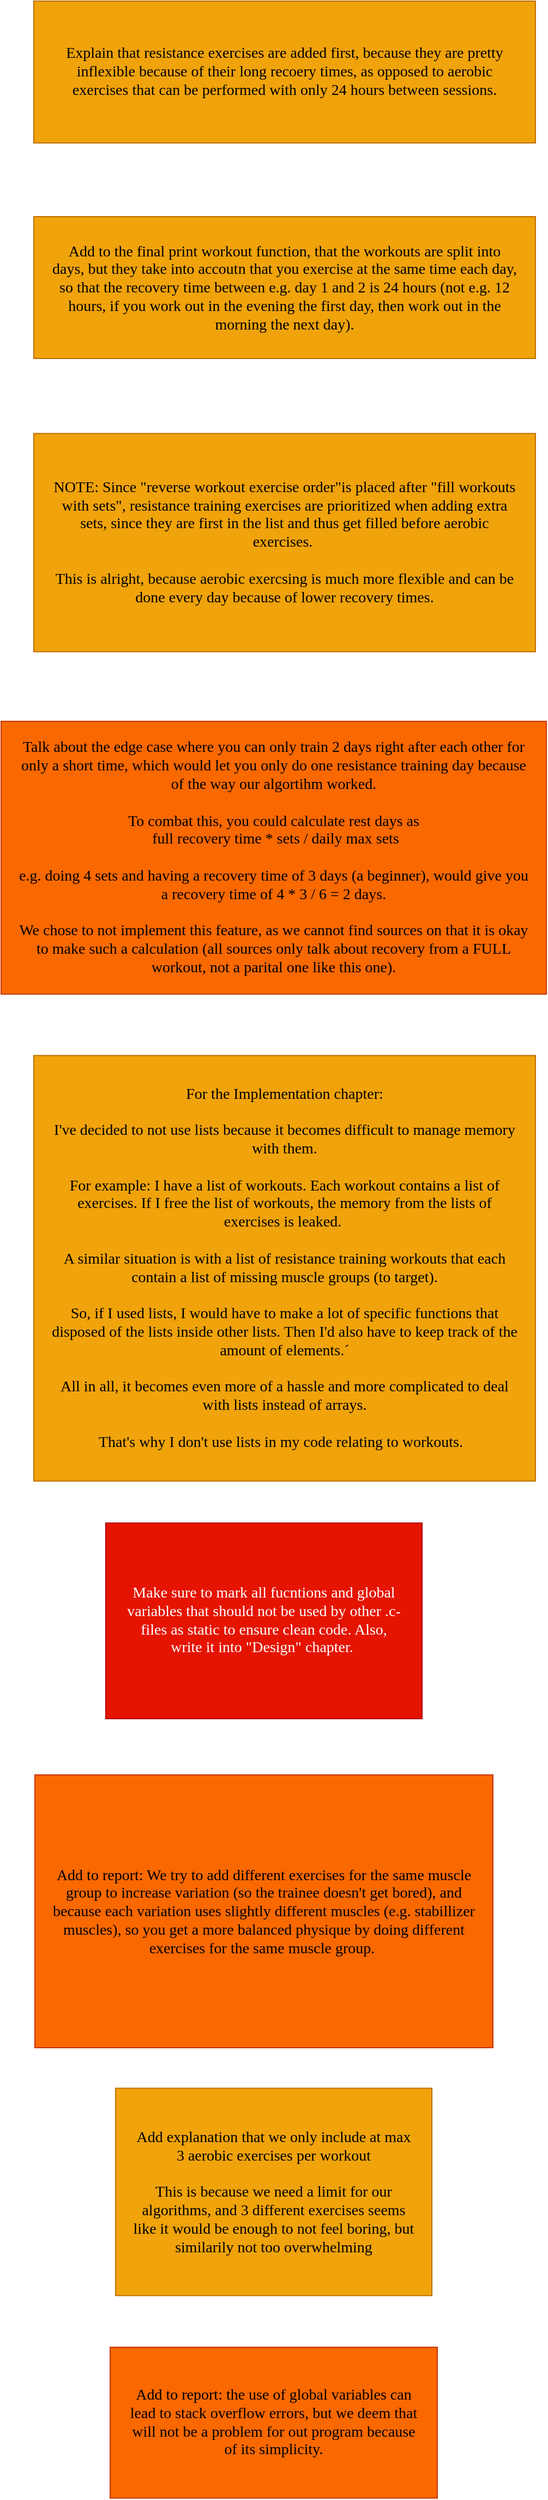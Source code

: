 <mxfile version="25.0.1" pages="7">
  <diagram id="C5RBs43oDa-KdzZeNtuy" name="Notes">
    <mxGraphModel dx="1250" dy="741" grid="1" gridSize="10" guides="1" tooltips="1" connect="1" arrows="1" fold="1" page="1" pageScale="2" pageWidth="2000" pageHeight="2000" math="0" shadow="0">
      <root>
        <mxCell id="WIyWlLk6GJQsqaUBKTNV-0" />
        <mxCell id="WIyWlLk6GJQsqaUBKTNV-1" parent="WIyWlLk6GJQsqaUBKTNV-0" />
        <mxCell id="6Xnway8nB9_LhPMWtPpP-48" value="Add explanation that we only include at max 3 aerobic exercises per workout&lt;div&gt;&lt;br&gt;&lt;/div&gt;&lt;div&gt;This is because we need a limit for our algorithms, and 3 different exercises seems like it would be enough to not feel boring, but similarily not too overwhelming&lt;/div&gt;" style="whiteSpace=wrap;html=1;fontFamily=lexend light;fontSize=14;spacingBottom=0;spacingLeft=15;spacingRight=15;fillColor=#f0a30a;strokeColor=#BD7000;fontColor=#000000;" parent="WIyWlLk6GJQsqaUBKTNV-1" vertex="1">
          <mxGeometry x="325" y="2062.66" width="290" height="190" as="geometry" />
        </mxCell>
        <mxCell id="6Xnway8nB9_LhPMWtPpP-158" value="&lt;div&gt;NOTE: Since &quot;reverse workout exercise order&quot;is placed after &quot;fill workouts with sets&quot;,&amp;nbsp;&lt;span style=&quot;background-color: initial;&quot;&gt;resistance training exercises are prioritized when&amp;nbsp;&lt;/span&gt;&lt;span style=&quot;background-color: initial;&quot;&gt;adding extra sets, since they are first in the list&amp;nbsp;&lt;/span&gt;&lt;span style=&quot;background-color: initial;&quot;&gt;and thus get filled before aerobic exercises.&amp;nbsp;&lt;/span&gt;&lt;/div&gt;&lt;div&gt;&lt;br&gt;&lt;/div&gt;&lt;div&gt;This is alright,&amp;nbsp;&lt;span style=&quot;background-color: initial;&quot;&gt;because aerobic exercsing is much more flexible and&amp;nbsp;&lt;/span&gt;&lt;span style=&quot;background-color: initial;&quot;&gt;can be done every day because of lower recovery times.&lt;/span&gt;&lt;/div&gt;" style="whiteSpace=wrap;html=1;fontFamily=lexend light;fontSize=14;spacingBottom=0;spacingLeft=15;spacingRight=15;fillColor=#f0a30a;fontColor=#000000;strokeColor=#BD7000;" parent="WIyWlLk6GJQsqaUBKTNV-1" vertex="1">
          <mxGeometry x="250" y="546.25" width="460" height="200" as="geometry" />
        </mxCell>
        <mxCell id="6Xnway8nB9_LhPMWtPpP-160" value="&lt;div&gt;Talk about the edge case where you can only train 2 days right after each other for only a short time, which would let you only do one resistance training day because of the way our algortihm worked.&lt;/div&gt;&lt;div&gt;&lt;br&gt;&lt;/div&gt;&lt;div&gt;To combat this, you could calculate rest days as&lt;/div&gt;&lt;div&gt;&amp;nbsp;full recovery time * sets / daily max sets&lt;/div&gt;&lt;div&gt;&lt;br&gt;&lt;/div&gt;&lt;div&gt;e.g. doing 4 sets and having a recovery time of 3 days (a beginner), would give you a recovery time of 4 * 3 / 6 = 2 days.&lt;/div&gt;&lt;div&gt;&lt;br&gt;&lt;/div&gt;&lt;div&gt;We chose to not implement this feature, as we cannot find sources on that it is okay to make such a calculation (all sources only talk about recovery from a FULL workout, not a parital one like this one).&lt;/div&gt;" style="whiteSpace=wrap;html=1;fontFamily=lexend light;fontSize=14;spacingBottom=0;spacingLeft=15;spacingRight=15;fillColor=#fa6800;fontColor=#000000;strokeColor=#C73500;" parent="WIyWlLk6GJQsqaUBKTNV-1" vertex="1">
          <mxGeometry x="220" y="810" width="500" height="250" as="geometry" />
        </mxCell>
        <mxCell id="BbClbvkXhS3ZI8aWRDyh-8" value="Explain that resistance exercises are added first, because they are pretty inflexible because of their long recoery times, as opposed to aerobic exercises that can be performed with only 24 hours between sessions." style="whiteSpace=wrap;html=1;fontFamily=lexend light;fontSize=14;spacingBottom=0;spacingLeft=15;spacingRight=15;fillColor=#f0a30a;fontColor=#000000;strokeColor=#BD7000;" parent="WIyWlLk6GJQsqaUBKTNV-1" vertex="1">
          <mxGeometry x="250" y="150" width="460" height="130" as="geometry" />
        </mxCell>
        <mxCell id="BbClbvkXhS3ZI8aWRDyh-9" value="Add to the final print workout function, that the workouts are split into days, but they take into accoutn that you exercise at the same time each day, so that the recovery time between e.g. day 1 and 2 is 24 hours (not e.g. 12 hours, if you work out in the evening the first day, then work out in the morning the next day)." style="whiteSpace=wrap;html=1;fontFamily=lexend light;fontSize=14;spacingBottom=0;spacingLeft=15;spacingRight=15;fillColor=#f0a30a;fontColor=#000000;strokeColor=#BD7000;" parent="WIyWlLk6GJQsqaUBKTNV-1" vertex="1">
          <mxGeometry x="250" y="347.5" width="460" height="130" as="geometry" />
        </mxCell>
        <mxCell id="36rZU1EPFzZdWYGmBfyX-204" style="edgeStyle=orthogonalEdgeStyle;rounded=0;orthogonalLoop=1;jettySize=auto;html=1;exitX=0.5;exitY=1;exitDx=0;exitDy=0;entryX=0.5;entryY=0;entryDx=0;entryDy=0;fontFamily=lexend light;fontSize=14;fontColor=default;" parent="WIyWlLk6GJQsqaUBKTNV-1" edge="1">
          <mxGeometry relative="1" as="geometry">
            <mxPoint x="3944.33" y="2537.69" as="targetPoint" />
          </mxGeometry>
        </mxCell>
        <mxCell id="ykD68FAz-AZpenLA8IzE-9" value="For the Implementation chapter:&lt;div&gt;&lt;br&gt;&lt;/div&gt;&lt;div&gt;I&#39;ve decided to not use lists because it becomes difficult to manage memory with them.&lt;/div&gt;&lt;div&gt;&lt;br&gt;&lt;/div&gt;&lt;div&gt;For example: I have a list of workouts. Each workout contains a list of exercises. If I free the list of workouts, the memory from the lists of exercises is leaked.&amp;nbsp;&lt;/div&gt;&lt;div&gt;&lt;br&gt;&lt;/div&gt;&lt;div&gt;A similar situation is with a list of resistance training workouts that each contain a list of missing muscle groups (to target).&lt;/div&gt;&lt;div&gt;&lt;br&gt;&lt;/div&gt;&lt;div&gt;So, if I used lists, I would have to make a lot of specific functions that disposed of the lists inside other lists. Then I&#39;d also have to keep track of the amount of elements.´&lt;/div&gt;&lt;div&gt;&lt;br&gt;&lt;/div&gt;&lt;div&gt;All in all, it becomes even more of a hassle and more complicated to deal with lists instead of arrays.&lt;/div&gt;&lt;div&gt;&lt;br&gt;&lt;/div&gt;&lt;div&gt;That&#39;s why I don&#39;t use lists in my code relating to workouts.&amp;nbsp;&amp;nbsp;&lt;/div&gt;" style="whiteSpace=wrap;html=1;fontFamily=lexend light;fontSize=14;spacingBottom=0;spacingLeft=15;spacingRight=15;fillColor=#f0a30a;fontColor=#000000;strokeColor=#BD7000;" parent="WIyWlLk6GJQsqaUBKTNV-1" vertex="1">
          <mxGeometry x="250" y="1116.25" width="460" height="390" as="geometry" />
        </mxCell>
        <mxCell id="bB_BcJhIjzea677D-l3r-0" value="Make sure to mark all fucntions and global variables that should not be used by other .c-files as static to ensure clean code. Also, write it into &quot;Design&quot; chapter.&amp;nbsp;" style="whiteSpace=wrap;html=1;fontFamily=lexend light;fontSize=14;spacingBottom=0;spacingLeft=15;spacingRight=15;fillColor=#e51400;strokeColor=#B20000;fontColor=#ffffff;" parent="WIyWlLk6GJQsqaUBKTNV-1" vertex="1">
          <mxGeometry x="316" y="1544.71" width="290" height="179.31" as="geometry" />
        </mxCell>
        <mxCell id="0qZmJ44rOw8FfiNEY0Dv-23" value="&lt;div&gt;Add to report: We try to add different exercises for the same muscle group to increase variation (so the trainee doesn&#39;t get bored), and because each variation uses slightly different muscles (e.g. stabillizer muscles), so you get a more balanced physique by doing different exercises for the same muscle group.&amp;nbsp;&lt;/div&gt;" style="whiteSpace=wrap;html=1;fontFamily=lexend light;fontSize=14;spacingBottom=0;spacingLeft=15;spacingRight=15;fillColor=#fa6800;fontColor=#000000;strokeColor=#C73500;" parent="WIyWlLk6GJQsqaUBKTNV-1" vertex="1">
          <mxGeometry x="251" y="1775.51" width="420" height="250" as="geometry" />
        </mxCell>
        <mxCell id="INRdYJu2fYHKdTwNfTuV-1" value="&lt;div&gt;Add to report: the use of global variables can lead to stack overflow errors, but we deem that will not be a problem for out program because of its simplicity.&lt;/div&gt;" style="whiteSpace=wrap;html=1;fontFamily=lexend light;fontSize=14;spacingBottom=0;spacingLeft=15;spacingRight=15;fillColor=#fa6800;fontColor=#000000;strokeColor=#C73500;" parent="WIyWlLk6GJQsqaUBKTNV-1" vertex="1">
          <mxGeometry x="320" y="2300.0" width="300" height="138.3" as="geometry" />
        </mxCell>
      </root>
    </mxGraphModel>
  </diagram>
  <diagram id="QmKp3luUn4SPB80j5HL4" name="Update routine">
    <mxGraphModel dx="1562" dy="926" grid="1" gridSize="10" guides="1" tooltips="1" connect="1" arrows="1" fold="1" page="1" pageScale="1" pageWidth="2000" pageHeight="2000" math="0" shadow="0">
      <root>
        <mxCell id="0" />
        <mxCell id="1" parent="0" />
        <mxCell id="rYiqC3c0cWGm_lFuFHfc-1" style="edgeStyle=orthogonalEdgeStyle;rounded=0;orthogonalLoop=1;jettySize=auto;html=1;exitX=0.5;exitY=1;exitDx=0;exitDy=0;entryX=0.5;entryY=0;entryDx=0;entryDy=0;" parent="1" source="rYiqC3c0cWGm_lFuFHfc-2" target="rYiqC3c0cWGm_lFuFHfc-13" edge="1">
          <mxGeometry relative="1" as="geometry" />
        </mxCell>
        <mxCell id="rYiqC3c0cWGm_lFuFHfc-2" value="Reverse workout exercise order" style="whiteSpace=wrap;html=1;fontFamily=lexend light;fontSize=14;spacingBottom=0;spacingLeft=15;spacingRight=15;" parent="1" vertex="1">
          <mxGeometry x="1222.75" y="952.5" width="142.5" height="75" as="geometry" />
        </mxCell>
        <mxCell id="rYiqC3c0cWGm_lFuFHfc-3" style="edgeStyle=orthogonalEdgeStyle;rounded=0;orthogonalLoop=1;jettySize=auto;html=1;exitX=0.5;exitY=1;exitDx=0;exitDy=0;entryX=0.5;entryY=0;entryDx=0;entryDy=0;fontFamily=lexend light;fontSize=14;fontColor=#ffffff;" parent="1" source="rYiqC3c0cWGm_lFuFHfc-4" target="rYiqC3c0cWGm_lFuFHfc-5" edge="1">
          <mxGeometry relative="1" as="geometry" />
        </mxCell>
        <mxCell id="rYiqC3c0cWGm_lFuFHfc-4" value="Update&lt;div&gt;routine workouts&lt;/div&gt;" style="whiteSpace=wrap;html=1;shape=parallelogram;boundedLbl=1;backgroundOutline=1;size=15;fillColor=#0050ef;fontColor=#ffffff;strokeColor=#001DBC;fontFamily=lexend light;fontSize=14;fixedSize=1;perimeter=parallelogramPerimeter;" parent="1" vertex="1">
          <mxGeometry x="991" y="560" width="150" height="60" as="geometry" />
        </mxCell>
        <mxCell id="rYiqC3c0cWGm_lFuFHfc-5" value="Get workout rules" style="shape=parallelogram;whiteSpace=wrap;html=1;fixedSize=1;strokeWidth=1;align=center;verticalAlign=middle;spacingLeft=15;spacingRight=15;spacingBottom=0;fontFamily=lexend light;fontSize=14;rounded=0;perimeter=parallelogramPerimeter;fillColor=#d80073;fontColor=#ffffff;strokeColor=#A50040;" parent="1" vertex="1">
          <mxGeometry x="996" y="650" width="140" height="60" as="geometry" />
        </mxCell>
        <mxCell id="rYiqC3c0cWGm_lFuFHfc-6" style="edgeStyle=orthogonalEdgeStyle;rounded=0;orthogonalLoop=1;jettySize=auto;html=1;exitX=0.5;exitY=1;exitDx=0;exitDy=0;entryX=0.5;entryY=0;entryDx=0;entryDy=0;fontFamily=lexend light;fontSize=14;fontColor=#ffffff;" parent="1" source="rYiqC3c0cWGm_lFuFHfc-19" target="rYiqC3c0cWGm_lFuFHfc-9" edge="1">
          <mxGeometry relative="1" as="geometry" />
        </mxCell>
        <mxCell id="rYiqC3c0cWGm_lFuFHfc-7" value="Find resistance training days" style="shape=parallelogram;whiteSpace=wrap;html=1;fixedSize=1;strokeWidth=1;align=center;verticalAlign=middle;spacingLeft=15;spacingRight=15;spacingBottom=0;fontFamily=lexend light;fontSize=14;fillColor=#d80073;fontColor=#ffffff;strokeColor=#A50040;perimeter=parallelogramPerimeter;" parent="1" vertex="1">
          <mxGeometry x="997.5" y="860" width="137" height="60" as="geometry" />
        </mxCell>
        <mxCell id="rYiqC3c0cWGm_lFuFHfc-8" style="edgeStyle=orthogonalEdgeStyle;rounded=0;orthogonalLoop=1;jettySize=auto;html=1;exitX=0.5;exitY=1;exitDx=0;exitDy=0;entryX=0.5;entryY=0;entryDx=0;entryDy=0;" parent="1" source="rYiqC3c0cWGm_lFuFHfc-9" target="rYiqC3c0cWGm_lFuFHfc-15" edge="1">
          <mxGeometry relative="1" as="geometry" />
        </mxCell>
        <mxCell id="rYiqC3c0cWGm_lFuFHfc-9" value="Add resistance exercises" style="shape=parallelogram;whiteSpace=wrap;html=1;fixedSize=1;strokeWidth=1;align=center;verticalAlign=middle;spacingLeft=15;spacingRight=15;spacingBottom=0;fontFamily=lexend light;fontSize=14;fillColor=#d80073;fontColor=#ffffff;strokeColor=#A50040;perimeter=parallelogramPerimeter;" parent="1" vertex="1">
          <mxGeometry x="1222.75" y="650" width="137" height="60" as="geometry" />
        </mxCell>
        <mxCell id="rYiqC3c0cWGm_lFuFHfc-10" style="edgeStyle=orthogonalEdgeStyle;rounded=0;orthogonalLoop=1;jettySize=auto;html=1;exitX=0.5;exitY=1;exitDx=0;exitDy=0;entryX=0.5;entryY=0;entryDx=0;entryDy=0;fontFamily=lexend light;fontSize=14;fontColor=#ffffff;" parent="1" source="rYiqC3c0cWGm_lFuFHfc-15" target="rYiqC3c0cWGm_lFuFHfc-12" edge="1">
          <mxGeometry relative="1" as="geometry" />
        </mxCell>
        <mxCell id="rYiqC3c0cWGm_lFuFHfc-11" style="edgeStyle=orthogonalEdgeStyle;rounded=0;orthogonalLoop=1;jettySize=auto;html=1;exitX=0.5;exitY=1;exitDx=0;exitDy=0;entryX=0.5;entryY=0;entryDx=0;entryDy=0;fontFamily=lexend light;fontSize=14;fontColor=#ffffff;" parent="1" source="rYiqC3c0cWGm_lFuFHfc-12" target="rYiqC3c0cWGm_lFuFHfc-2" edge="1">
          <mxGeometry relative="1" as="geometry" />
        </mxCell>
        <mxCell id="rYiqC3c0cWGm_lFuFHfc-12" value="Fill workouts with sets" style="shape=parallelogram;whiteSpace=wrap;html=1;fixedSize=1;strokeWidth=1;align=center;verticalAlign=middle;spacingLeft=15;spacingRight=15;spacingBottom=0;fontFamily=lexend light;fontSize=14;fillColor=#d80073;fontColor=#ffffff;strokeColor=#A50040;perimeter=parallelogramPerimeter;" parent="1" vertex="1">
          <mxGeometry x="1222.75" y="860.0" width="137" height="60" as="geometry" />
        </mxCell>
        <mxCell id="rYiqC3c0cWGm_lFuFHfc-13" value="Return" style="ellipse;whiteSpace=wrap;html=1;rounded=0;fillColor=#a20025;fontColor=#ffffff;strokeColor=#6F0000;fontFamily=lexend light;fontSize=14;spacingBottom=0;spacingLeft=15;spacingRight=15;" parent="1" vertex="1">
          <mxGeometry x="1254" y="1070.0" width="80" height="80" as="geometry" />
        </mxCell>
        <mxCell id="rYiqC3c0cWGm_lFuFHfc-14" style="edgeStyle=orthogonalEdgeStyle;rounded=0;orthogonalLoop=1;jettySize=auto;html=1;entryX=0.5;entryY=0;entryDx=0;entryDy=0;exitX=0.5;exitY=1;exitDx=0;exitDy=0;" parent="1" source="rYiqC3c0cWGm_lFuFHfc-5" target="rYiqC3c0cWGm_lFuFHfc-21" edge="1">
          <mxGeometry relative="1" as="geometry">
            <mxPoint x="1081" y="622.06" as="sourcePoint" />
            <mxPoint x="1066" y="650.81" as="targetPoint" />
          </mxGeometry>
        </mxCell>
        <mxCell id="rYiqC3c0cWGm_lFuFHfc-15" value="Add aerobic exercises" style="shape=parallelogram;whiteSpace=wrap;html=1;fixedSize=1;strokeWidth=1;align=center;verticalAlign=middle;spacingLeft=15;spacingRight=15;spacingBottom=0;fontFamily=lexend light;fontSize=14;fillColor=#d80073;fontColor=#ffffff;strokeColor=#A50040;perimeter=parallelogramPerimeter;" parent="1" vertex="1">
          <mxGeometry x="1222.75" y="751.91" width="137" height="60" as="geometry" />
        </mxCell>
        <mxCell id="rYiqC3c0cWGm_lFuFHfc-18" value="" style="edgeStyle=orthogonalEdgeStyle;rounded=0;orthogonalLoop=1;jettySize=auto;html=1;exitX=0.5;exitY=1;exitDx=0;exitDy=0;entryX=0.5;entryY=0;entryDx=0;entryDy=0;fontFamily=lexend light;fontSize=14;fontColor=#ffffff;" parent="1" source="rYiqC3c0cWGm_lFuFHfc-7" target="rYiqC3c0cWGm_lFuFHfc-19" edge="1">
          <mxGeometry relative="1" as="geometry">
            <mxPoint x="1066" y="890.81" as="sourcePoint" />
            <mxPoint x="1067" y="988.81" as="targetPoint" />
          </mxGeometry>
        </mxCell>
        <mxCell id="rYiqC3c0cWGm_lFuFHfc-19" value="Find aerobic training days" style="shape=parallelogram;whiteSpace=wrap;html=1;fixedSize=1;strokeWidth=1;align=center;verticalAlign=middle;spacingLeft=15;spacingRight=15;spacingBottom=0;fontFamily=lexend light;fontSize=14;fillColor=#d80073;fontColor=#ffffff;strokeColor=#A50040;perimeter=parallelogramPerimeter;" parent="1" vertex="1">
          <mxGeometry x="997.5" y="960" width="137" height="60" as="geometry" />
        </mxCell>
        <mxCell id="rYiqC3c0cWGm_lFuFHfc-20" style="edgeStyle=orthogonalEdgeStyle;rounded=0;orthogonalLoop=1;jettySize=auto;html=1;exitX=0.5;exitY=1;exitDx=0;exitDy=0;entryX=0.5;entryY=0;entryDx=0;entryDy=0;" parent="1" source="rYiqC3c0cWGm_lFuFHfc-21" target="rYiqC3c0cWGm_lFuFHfc-7" edge="1">
          <mxGeometry relative="1" as="geometry" />
        </mxCell>
        <mxCell id="rYiqC3c0cWGm_lFuFHfc-21" value="&lt;span style=&quot;color: rgb(255, 255, 255);&quot;&gt;Reset routine workouts&lt;/span&gt;&lt;div style=&quot;color: rgb(255, 255, 255);&quot;&gt;and add general warmups&lt;/div&gt;" style="whiteSpace=wrap;html=1;fontFamily=lexend light;fontSize=14;spacingBottom=0;spacingLeft=15;spacingRight=15;" parent="1" vertex="1">
          <mxGeometry x="988" y="733.81" width="156" height="96.19" as="geometry" />
        </mxCell>
        <mxCell id="rYiqC3c0cWGm_lFuFHfc-22" value="&lt;h1&gt;&lt;font style=&quot;font-size: 52px;&quot;&gt;MAIN PROCESS&lt;/font&gt;&lt;/h1&gt;" style="text;html=1;align=center;verticalAlign=middle;resizable=0;points=[];autosize=1;strokeColor=none;fillColor=none;fontFamily=lexend light;fontSize=14;fontColor=default;" parent="1" vertex="1">
          <mxGeometry x="988" y="330" width="420" height="110" as="geometry" />
        </mxCell>
      </root>
    </mxGraphModel>
  </diagram>
  <diagram id="5Xrf-Ek4Nkfvp4FU7Tx-" name="Rules">
    <mxGraphModel dx="3124" dy="-148" grid="1" gridSize="10" guides="1" tooltips="1" connect="1" arrows="1" fold="1" page="1" pageScale="1" pageWidth="2000" pageHeight="2000" math="0" shadow="0">
      <root>
        <mxCell id="0" />
        <mxCell id="1" parent="0" />
        <mxCell id="UnrYAvdxmCHbC1MwXUVY-1" style="edgeStyle=orthogonalEdgeStyle;rounded=0;orthogonalLoop=1;jettySize=auto;html=1;exitX=0.5;exitY=1;exitDx=0;exitDy=0;entryX=0.5;entryY=0;entryDx=0;entryDy=0;" edge="1" parent="1" source="UnrYAvdxmCHbC1MwXUVY-2" target="UnrYAvdxmCHbC1MwXUVY-6">
          <mxGeometry relative="1" as="geometry" />
        </mxCell>
        <mxCell id="UnrYAvdxmCHbC1MwXUVY-2" value="Get workout rules" style="shape=parallelogram;whiteSpace=wrap;html=1;fixedSize=1;strokeWidth=1;align=center;verticalAlign=middle;spacingLeft=15;spacingRight=15;spacingBottom=0;fontFamily=lexend light;fontSize=14;rounded=0;perimeter=parallelogramPerimeter;fillColor=#0050ef;fontColor=#ffffff;strokeColor=#001DBC;" vertex="1" parent="1">
          <mxGeometry x="955" y="2450" width="140" height="60" as="geometry" />
        </mxCell>
        <mxCell id="UnrYAvdxmCHbC1MwXUVY-3" style="edgeStyle=orthogonalEdgeStyle;rounded=0;orthogonalLoop=1;jettySize=auto;html=1;exitX=0.5;exitY=1;exitDx=0;exitDy=0;entryX=0.5;entryY=0;entryDx=0;entryDy=0;" edge="1" parent="1" source="UnrYAvdxmCHbC1MwXUVY-6" target="UnrYAvdxmCHbC1MwXUVY-8">
          <mxGeometry relative="1" as="geometry" />
        </mxCell>
        <mxCell id="UnrYAvdxmCHbC1MwXUVY-4" style="edgeStyle=orthogonalEdgeStyle;rounded=0;orthogonalLoop=1;jettySize=auto;html=1;exitX=0.5;exitY=1;exitDx=0;exitDy=0;entryX=0.5;entryY=0;entryDx=0;entryDy=0;" edge="1" parent="1" source="UnrYAvdxmCHbC1MwXUVY-6" target="UnrYAvdxmCHbC1MwXUVY-10">
          <mxGeometry relative="1" as="geometry">
            <Array as="points">
              <mxPoint x="1025" y="2620" />
              <mxPoint x="1220" y="2620" />
            </Array>
          </mxGeometry>
        </mxCell>
        <mxCell id="UnrYAvdxmCHbC1MwXUVY-5" style="edgeStyle=orthogonalEdgeStyle;rounded=0;orthogonalLoop=1;jettySize=auto;html=1;exitX=0.5;exitY=1;exitDx=0;exitDy=0;entryX=0.5;entryY=0;entryDx=0;entryDy=0;" edge="1" parent="1" source="UnrYAvdxmCHbC1MwXUVY-6" target="UnrYAvdxmCHbC1MwXUVY-12">
          <mxGeometry relative="1" as="geometry">
            <Array as="points">
              <mxPoint x="1025" y="2620" />
              <mxPoint x="820" y="2620" />
            </Array>
          </mxGeometry>
        </mxCell>
        <mxCell id="UnrYAvdxmCHbC1MwXUVY-6" value="Fitness level?" style="shape=hexagon;perimeter=hexagonPerimeter2;whiteSpace=wrap;html=1;fixedSize=1;size=15;fillColor=#008a00;fontColor=#ffffff;strokeColor=#005700;fontFamily=lexend light;fontSize=14;spacingBottom=0;spacingLeft=15;spacingRight=15;" vertex="1" parent="1">
          <mxGeometry x="955" y="2540" width="140" height="60" as="geometry" />
        </mxCell>
        <mxCell id="UnrYAvdxmCHbC1MwXUVY-7" style="edgeStyle=orthogonalEdgeStyle;rounded=0;orthogonalLoop=1;jettySize=auto;html=1;exitX=0.5;exitY=1;exitDx=0;exitDy=0;entryX=0.5;entryY=0;entryDx=0;entryDy=0;" edge="1" parent="1" source="UnrYAvdxmCHbC1MwXUVY-8" target="UnrYAvdxmCHbC1MwXUVY-13">
          <mxGeometry relative="1" as="geometry" />
        </mxCell>
        <mxCell id="UnrYAvdxmCHbC1MwXUVY-8" value="Advanced beginner" style="shape=label;whiteSpace=wrap;html=1;fixedSize=1;strokeWidth=1;align=center;verticalAlign=middle;spacingLeft=15;spacingRight=15;spacingBottom=0;fontFamily=lexend light;fontSize=14;rounded=0;" vertex="1" parent="1">
          <mxGeometry x="945" y="2647.69" width="160" height="40" as="geometry" />
        </mxCell>
        <mxCell id="UnrYAvdxmCHbC1MwXUVY-9" style="edgeStyle=orthogonalEdgeStyle;rounded=0;orthogonalLoop=1;jettySize=auto;html=1;exitX=0.5;exitY=1;exitDx=0;exitDy=0;entryX=0.5;entryY=0;entryDx=0;entryDy=0;" edge="1" parent="1" source="UnrYAvdxmCHbC1MwXUVY-10" target="UnrYAvdxmCHbC1MwXUVY-13">
          <mxGeometry relative="1" as="geometry" />
        </mxCell>
        <mxCell id="UnrYAvdxmCHbC1MwXUVY-10" value="Experienced" style="shape=label;whiteSpace=wrap;html=1;fixedSize=1;strokeWidth=1;align=center;verticalAlign=middle;spacingLeft=15;spacingRight=15;spacingBottom=0;fontFamily=lexend light;fontSize=14;rounded=0;" vertex="1" parent="1">
          <mxGeometry x="1140" y="2647.69" width="160" height="40" as="geometry" />
        </mxCell>
        <mxCell id="UnrYAvdxmCHbC1MwXUVY-11" style="edgeStyle=orthogonalEdgeStyle;rounded=0;orthogonalLoop=1;jettySize=auto;html=1;exitX=0.5;exitY=1;exitDx=0;exitDy=0;entryX=0.5;entryY=0;entryDx=0;entryDy=0;" edge="1" parent="1" source="UnrYAvdxmCHbC1MwXUVY-12" target="UnrYAvdxmCHbC1MwXUVY-13">
          <mxGeometry relative="1" as="geometry" />
        </mxCell>
        <mxCell id="UnrYAvdxmCHbC1MwXUVY-12" value="Complete beginner" style="shape=label;whiteSpace=wrap;html=1;fixedSize=1;strokeWidth=1;align=center;verticalAlign=middle;spacingLeft=15;spacingRight=15;spacingBottom=0;fontFamily=lexend light;fontSize=14;rounded=0;" vertex="1" parent="1">
          <mxGeometry x="740" y="2647.69" width="160" height="40" as="geometry" />
        </mxCell>
        <mxCell id="UnrYAvdxmCHbC1MwXUVY-13" value="Return" style="ellipse;whiteSpace=wrap;html=1;rounded=0;fillColor=#a20025;fontColor=#ffffff;strokeColor=#6F0000;fontFamily=lexend light;fontSize=14;spacingBottom=0;spacingLeft=15;spacingRight=15;" vertex="1" parent="1">
          <mxGeometry x="985" y="2729.69" width="80" height="80" as="geometry" />
        </mxCell>
      </root>
    </mxGraphModel>
  </diagram>
  <diagram id="QCsqb4m3BK63cD3EIy75" name="Find days">
    <mxGraphModel dx="1562" dy="-3074" grid="1" gridSize="10" guides="1" tooltips="1" connect="1" arrows="1" fold="1" page="1" pageScale="1" pageWidth="2000" pageHeight="2000" math="0" shadow="0">
      <root>
        <mxCell id="0" />
        <mxCell id="1" parent="0" />
        <mxCell id="NGTznpkS2c_7DvGbR4LD-1" style="edgeStyle=orthogonalEdgeStyle;rounded=0;orthogonalLoop=1;jettySize=auto;html=1;exitX=1;exitY=0.5;exitDx=0;exitDy=0;entryX=0;entryY=0.5;entryDx=0;entryDy=0;" parent="1" source="NGTznpkS2c_7DvGbR4LD-2" target="NGTznpkS2c_7DvGbR4LD-15" edge="1">
          <mxGeometry relative="1" as="geometry">
            <mxPoint x="1130" y="4630" as="targetPoint" />
          </mxGeometry>
        </mxCell>
        <mxCell id="NGTznpkS2c_7DvGbR4LD-2" value="Get resistance training days" style="whiteSpace=wrap;html=1;fontFamily=lexend light;fontSize=14;fillColor=#0050ef;fontColor=#ffffff;strokeColor=#001DBC;shape=parallelogram;fixedSize=1;size=17.5;strokeWidth=1;spacingBottom=0;spacingLeft=15;spacingRight=15;perimeter=parallelogramPerimeter;" parent="1" vertex="1">
          <mxGeometry x="1070" y="4521.25" width="140" height="70" as="geometry" />
        </mxCell>
        <mxCell id="NGTznpkS2c_7DvGbR4LD-5" style="edgeStyle=orthogonalEdgeStyle;rounded=0;orthogonalLoop=1;jettySize=auto;html=1;exitX=0;exitY=0.5;exitDx=0;exitDy=0;entryX=0.25;entryY=1;entryDx=0;entryDy=0;" parent="1" source="NGTznpkS2c_7DvGbR4LD-7" target="NGTznpkS2c_7DvGbR4LD-15" edge="1">
          <mxGeometry relative="1" as="geometry" />
        </mxCell>
        <mxCell id="NGTznpkS2c_7DvGbR4LD-6" style="edgeStyle=orthogonalEdgeStyle;rounded=0;orthogonalLoop=1;jettySize=auto;html=1;exitX=1;exitY=0.5;exitDx=0;exitDy=0;entryX=0.75;entryY=1;entryDx=0;entryDy=0;fontFamily=lexend light;fontSize=14;fontColor=default;" parent="1" source="NGTznpkS2c_7DvGbR4LD-7" target="NGTznpkS2c_7DvGbR4LD-21" edge="1">
          <mxGeometry relative="1" as="geometry" />
        </mxCell>
        <mxCell id="0RVS4V61ZdH40i1mgPBV-3" value="TRUE" style="edgeLabel;html=1;align=center;verticalAlign=middle;resizable=0;points=[];strokeColor=default;spacingLeft=15;spacingRight=15;spacingBottom=0;fontFamily=lexend light;fontSize=14;fontColor=default;fillColor=default;" parent="NGTznpkS2c_7DvGbR4LD-6" vertex="1" connectable="0">
          <mxGeometry x="-0.858" relative="1" as="geometry">
            <mxPoint x="31" y="-1" as="offset" />
          </mxGeometry>
        </mxCell>
        <mxCell id="NGTznpkS2c_7DvGbR4LD-7" value="Valid recovery time?" style="shape=hexagon;perimeter=hexagonPerimeter2;whiteSpace=wrap;html=1;fixedSize=1;size=14;fillColor=#008a00;fontColor=#ffffff;strokeColor=#005700;fontFamily=lexend light;fontSize=14;spacingBottom=0;spacingLeft=15;spacingRight=15;" parent="1" vertex="1">
          <mxGeometry x="1330" y="4737" width="143.7" height="56.23" as="geometry" />
        </mxCell>
        <mxCell id="NGTznpkS2c_7DvGbR4LD-8" style="edgeStyle=orthogonalEdgeStyle;rounded=0;orthogonalLoop=1;jettySize=auto;html=1;exitX=0;exitY=0.5;exitDx=0;exitDy=0;entryX=0.25;entryY=1;entryDx=0;entryDy=0;" parent="1" source="NGTznpkS2c_7DvGbR4LD-9" target="NGTznpkS2c_7DvGbR4LD-15" edge="1">
          <mxGeometry relative="1" as="geometry" />
        </mxCell>
        <mxCell id="NGTznpkS2c_7DvGbR4LD-9" value="Add day" style="whiteSpace=wrap;html=1;fontFamily=lexend light;fontSize=14;spacingBottom=0;spacingLeft=15;spacingRight=15;" parent="1" vertex="1">
          <mxGeometry x="1560" y="4807.69" width="96" height="42.5" as="geometry" />
        </mxCell>
        <mxCell id="NGTznpkS2c_7DvGbR4LD-10" value="Return" style="ellipse;whiteSpace=wrap;html=1;rounded=0;fillColor=#a20025;fontColor=#ffffff;strokeColor=#6F0000;fontFamily=lexend light;fontSize=14;spacingBottom=0;spacingLeft=15;spacingRight=15;" parent="1" vertex="1">
          <mxGeometry x="1529.75" y="4518.77" width="80" height="80" as="geometry" />
        </mxCell>
        <mxCell id="NGTznpkS2c_7DvGbR4LD-11" style="edgeStyle=orthogonalEdgeStyle;rounded=0;orthogonalLoop=1;jettySize=auto;html=1;exitX=1;exitY=0.5;exitDx=0;exitDy=0;entryX=0;entryY=0.5;entryDx=0;entryDy=0;" parent="1" source="NGTznpkS2c_7DvGbR4LD-15" target="NGTznpkS2c_7DvGbR4LD-10" edge="1">
          <mxGeometry relative="1" as="geometry" />
        </mxCell>
        <mxCell id="NGTznpkS2c_7DvGbR4LD-12" value="END" style="edgeLabel;html=1;align=center;verticalAlign=middle;resizable=0;points=[];strokeColor=default;spacingLeft=15;spacingRight=15;spacingBottom=0;fontFamily=lexend light;fontSize=14;fontColor=default;fillColor=default;" parent="NGTznpkS2c_7DvGbR4LD-11" vertex="1" connectable="0">
          <mxGeometry x="-0.723" relative="1" as="geometry">
            <mxPoint x="18" as="offset" />
          </mxGeometry>
        </mxCell>
        <mxCell id="NGTznpkS2c_7DvGbR4LD-13" style="edgeStyle=orthogonalEdgeStyle;rounded=0;orthogonalLoop=1;jettySize=auto;html=1;exitX=0.75;exitY=1;exitDx=0;exitDy=0;entryX=0.25;entryY=0;entryDx=0;entryDy=0;fontFamily=lexend light;fontSize=14;fontColor=default;" parent="1" source="NGTznpkS2c_7DvGbR4LD-15" target="NGTznpkS2c_7DvGbR4LD-21" edge="1">
          <mxGeometry relative="1" as="geometry">
            <mxPoint x="1402.76" y="4651.27" as="targetPoint" />
          </mxGeometry>
        </mxCell>
        <mxCell id="NGTznpkS2c_7DvGbR4LD-14" value="START" style="edgeLabel;html=1;align=center;verticalAlign=middle;resizable=0;points=[];strokeColor=default;spacingLeft=15;spacingRight=15;spacingBottom=0;fontFamily=lexend light;fontSize=14;fontColor=default;fillColor=default;" parent="NGTznpkS2c_7DvGbR4LD-13" vertex="1" connectable="0">
          <mxGeometry x="-0.289" y="-1" relative="1" as="geometry">
            <mxPoint x="2" y="1" as="offset" />
          </mxGeometry>
        </mxCell>
        <mxCell id="NGTznpkS2c_7DvGbR4LD-15" value="FOR EACH&lt;div&gt;available workout day&lt;/div&gt;" style="whiteSpace=wrap;html=1;fontFamily=lexend light;fontSize=14;spacingBottom=0;spacingLeft=15;spacingRight=15;shape=trapezoid;perimeter=trapezoidPerimeter;fixedSize=1;" parent="1" vertex="1">
          <mxGeometry x="1233" y="4530" width="226.75" height="52.5" as="geometry" />
        </mxCell>
        <mxCell id="NGTznpkS2c_7DvGbR4LD-16" value="There is a flaw to choosing resistance days like this, where we just start by checking the first workouts. Doing it like this means that we might pick days where the trainee has not got much workout time, which isn&#39;t ideal for full body resistance training, as it takes a bit of time to perform enough exercises to target all muscle groups. Then it would be better to do resistance training on days where you have more time.&lt;div&gt;&lt;br&gt;&lt;/div&gt;&lt;div&gt;It would, however, become much more complicated if we were to check for the days with the most available work out time, as it brings compleities of it&#39;s own. For example, if you can train all week except Saturday, and your biggest available times are on first on Tuesday and second on Thursday, and you&#39;re an advanced beginner who can train 3 times a week, you would (by using this method) be recommended a routine with only 2 workout days, whereas just our method of just taking the first workout in the array first would provide 2 workout days.&lt;/div&gt;&lt;div&gt;&lt;br&gt;&lt;/div&gt;&lt;div&gt;If we had more time, it would be optimal to make a function that tries out all different combinations of resistance training days to see which scenario utilizes the most amount of available time for resistance training.&lt;/div&gt;&lt;div&gt;&lt;br&gt;&lt;/div&gt;&lt;div&gt;But we have not got time for that. So, all in all, our method is best for getting the most amount of resistance workout days, but it does not necessarily give the best time-efficieny / workout quality. If that makes sense?&lt;/div&gt;" style="whiteSpace=wrap;html=1;fontFamily=lexend light;fontSize=14;spacingBottom=0;spacingLeft=15;spacingRight=15;fillColor=#e51400;fontColor=#ffffff;strokeColor=#B20000;" parent="1" vertex="1">
          <mxGeometry x="960" y="4070" width="737.64" height="400" as="geometry" />
        </mxCell>
        <mxCell id="NGTznpkS2c_7DvGbR4LD-17" style="edgeStyle=orthogonalEdgeStyle;rounded=0;orthogonalLoop=1;jettySize=auto;html=1;exitX=1;exitY=0.5;exitDx=0;exitDy=0;entryX=0.5;entryY=0;entryDx=0;entryDy=0;fontFamily=lexend light;fontSize=14;fontColor=default;" parent="1" source="NGTznpkS2c_7DvGbR4LD-21" target="NGTznpkS2c_7DvGbR4LD-9" edge="1">
          <mxGeometry relative="1" as="geometry">
            <Array as="points">
              <mxPoint x="1608" y="4659" />
            </Array>
          </mxGeometry>
        </mxCell>
        <mxCell id="NGTznpkS2c_7DvGbR4LD-18" value="END" style="edgeLabel;html=1;align=center;verticalAlign=middle;resizable=0;points=[];strokeColor=default;spacingLeft=15;spacingRight=15;spacingBottom=0;fontFamily=lexend light;fontSize=14;fontColor=default;fillColor=default;" parent="NGTznpkS2c_7DvGbR4LD-17" vertex="1" connectable="0">
          <mxGeometry x="-0.872" y="2" relative="1" as="geometry">
            <mxPoint x="30" y="1" as="offset" />
          </mxGeometry>
        </mxCell>
        <mxCell id="0RVS4V61ZdH40i1mgPBV-4" style="edgeStyle=orthogonalEdgeStyle;rounded=0;orthogonalLoop=1;jettySize=auto;html=1;exitX=0.25;exitY=1;exitDx=0;exitDy=0;entryX=0.5;entryY=0;entryDx=0;entryDy=0;fontFamily=lexend light;fontSize=14;fontColor=default;" parent="1" source="NGTznpkS2c_7DvGbR4LD-21" target="NGTznpkS2c_7DvGbR4LD-7" edge="1">
          <mxGeometry relative="1" as="geometry" />
        </mxCell>
        <mxCell id="0RVS4V61ZdH40i1mgPBV-5" value="START" style="edgeLabel;html=1;align=center;verticalAlign=middle;resizable=0;points=[];strokeColor=default;spacingLeft=15;spacingRight=15;spacingBottom=0;fontFamily=lexend light;fontSize=14;fontColor=default;fillColor=default;" parent="0RVS4V61ZdH40i1mgPBV-4" vertex="1" connectable="0">
          <mxGeometry x="-0.712" y="-1" relative="1" as="geometry">
            <mxPoint x="1" y="14" as="offset" />
          </mxGeometry>
        </mxCell>
        <mxCell id="NGTznpkS2c_7DvGbR4LD-21" value="FOR EACH&lt;div&gt;resistance training day&lt;/div&gt;" style="whiteSpace=wrap;html=1;fontFamily=lexend light;fontSize=14;spacingBottom=0;spacingLeft=15;spacingRight=15;shape=trapezoid;perimeter=trapezoidPerimeter;fixedSize=1;" parent="1" vertex="1">
          <mxGeometry x="1346" y="4633" width="226.75" height="52.5" as="geometry" />
        </mxCell>
        <mxCell id="NGTznpkS2c_7DvGbR4LD-24" style="edgeStyle=orthogonalEdgeStyle;rounded=0;orthogonalLoop=1;jettySize=auto;html=1;exitX=1;exitY=0.5;exitDx=0;exitDy=0;entryX=0;entryY=0.5;entryDx=0;entryDy=0;fontFamily=lexend light;fontSize=14;fontColor=default;" parent="1" source="NGTznpkS2c_7DvGbR4LD-25" target="NGTznpkS2c_7DvGbR4LD-39" edge="1">
          <mxGeometry relative="1" as="geometry" />
        </mxCell>
        <mxCell id="NGTznpkS2c_7DvGbR4LD-25" value="Get aerobic training days" style="whiteSpace=wrap;html=1;fontFamily=lexend light;fontSize=14;fillColor=#0050ef;fontColor=#ffffff;strokeColor=#001DBC;shape=parallelogram;fixedSize=1;size=17.5;strokeWidth=1;spacingBottom=0;spacingLeft=15;spacingRight=15;perimeter=parallelogramPerimeter;" parent="1" vertex="1">
          <mxGeometry x="170" y="4646.25" width="140" height="70" as="geometry" />
        </mxCell>
        <mxCell id="NGTznpkS2c_7DvGbR4LD-28" style="edgeStyle=orthogonalEdgeStyle;rounded=0;orthogonalLoop=1;jettySize=auto;html=1;entryX=0.5;entryY=0;entryDx=0;entryDy=0;fontFamily=lexend light;fontSize=14;fontColor=#ffffff;" parent="1" source="NGTznpkS2c_7DvGbR4LD-55" target="NGTznpkS2c_7DvGbR4LD-33" edge="1">
          <mxGeometry relative="1" as="geometry" />
        </mxCell>
        <mxCell id="NGTznpkS2c_7DvGbR4LD-29" value="FALSE" style="edgeLabel;html=1;align=center;verticalAlign=middle;resizable=0;points=[];strokeColor=default;spacingLeft=15;spacingRight=15;spacingBottom=0;fontFamily=lexend light;fontSize=14;fontColor=default;fillColor=default;" parent="NGTznpkS2c_7DvGbR4LD-28" vertex="1" connectable="0">
          <mxGeometry x="-0.111" y="-1" relative="1" as="geometry">
            <mxPoint y="1" as="offset" />
          </mxGeometry>
        </mxCell>
        <mxCell id="NGTznpkS2c_7DvGbR4LD-30" style="edgeStyle=orthogonalEdgeStyle;rounded=0;orthogonalLoop=1;jettySize=auto;html=1;exitX=0;exitY=0.5;exitDx=0;exitDy=0;entryX=0.25;entryY=1;entryDx=0;entryDy=0;fontFamily=lexend light;fontSize=14;fontColor=default;" parent="1" source="NGTznpkS2c_7DvGbR4LD-31" target="NGTznpkS2c_7DvGbR4LD-39" edge="1">
          <mxGeometry relative="1" as="geometry" />
        </mxCell>
        <mxCell id="NGTznpkS2c_7DvGbR4LD-31" value="Is also a resistance training day?" style="shape=hexagon;perimeter=hexagonPerimeter2;whiteSpace=wrap;html=1;fixedSize=1;size=14;fillColor=#008a00;fontColor=#ffffff;strokeColor=#005700;fontFamily=lexend light;fontSize=14;spacingBottom=0;spacingLeft=15;spacingRight=15;" parent="1" vertex="1">
          <mxGeometry x="432.02" y="4766.44" width="144.61" height="59.81" as="geometry" />
        </mxCell>
        <mxCell id="NGTznpkS2c_7DvGbR4LD-32" style="edgeStyle=orthogonalEdgeStyle;rounded=0;orthogonalLoop=1;jettySize=auto;html=1;exitX=0;exitY=0.5;exitDx=0;exitDy=0;entryX=0.25;entryY=1;entryDx=0;entryDy=0;fontFamily=lexend light;fontSize=14;fontColor=default;" parent="1" source="NGTznpkS2c_7DvGbR4LD-33" target="NGTznpkS2c_7DvGbR4LD-39" edge="1">
          <mxGeometry relative="1" as="geometry" />
        </mxCell>
        <mxCell id="NGTznpkS2c_7DvGbR4LD-33" value="Add day" style="whiteSpace=wrap;html=1;fontFamily=lexend light;fontSize=14;spacingBottom=0;spacingLeft=15;spacingRight=15;" parent="1" vertex="1">
          <mxGeometry x="457.34" y="4966.25" width="96" height="42.5" as="geometry" />
        </mxCell>
        <mxCell id="NGTznpkS2c_7DvGbR4LD-34" value="Return" style="ellipse;whiteSpace=wrap;html=1;rounded=0;fillColor=#a20025;fontColor=#ffffff;strokeColor=#6F0000;fontFamily=lexend light;fontSize=14;spacingBottom=0;spacingLeft=15;spacingRight=15;" parent="1" vertex="1">
          <mxGeometry x="856.63" y="4641.25" width="80" height="80" as="geometry" />
        </mxCell>
        <mxCell id="NGTznpkS2c_7DvGbR4LD-35" style="edgeStyle=orthogonalEdgeStyle;rounded=0;orthogonalLoop=1;jettySize=auto;html=1;exitX=1;exitY=0.5;exitDx=0;exitDy=0;entryX=0;entryY=0.5;entryDx=0;entryDy=0;" parent="1" source="NGTznpkS2c_7DvGbR4LD-39" target="NGTznpkS2c_7DvGbR4LD-51" edge="1">
          <mxGeometry relative="1" as="geometry" />
        </mxCell>
        <mxCell id="NGTznpkS2c_7DvGbR4LD-36" value="END" style="edgeLabel;html=1;align=center;verticalAlign=middle;resizable=0;points=[];strokeColor=default;spacingLeft=15;spacingRight=15;spacingBottom=0;fontFamily=lexend light;fontSize=14;fontColor=default;fillColor=default;" parent="NGTznpkS2c_7DvGbR4LD-35" vertex="1" connectable="0">
          <mxGeometry x="-0.723" relative="1" as="geometry">
            <mxPoint x="18" as="offset" />
          </mxGeometry>
        </mxCell>
        <mxCell id="NGTznpkS2c_7DvGbR4LD-37" style="edgeStyle=orthogonalEdgeStyle;rounded=0;orthogonalLoop=1;jettySize=auto;html=1;exitX=0.75;exitY=1;exitDx=0;exitDy=0;entryX=0.5;entryY=0;entryDx=0;entryDy=0;fontFamily=lexend light;fontSize=14;fontColor=default;" parent="1" source="NGTznpkS2c_7DvGbR4LD-39" target="NGTznpkS2c_7DvGbR4LD-31" edge="1">
          <mxGeometry relative="1" as="geometry">
            <mxPoint x="504.325" y="4766.44" as="targetPoint" />
          </mxGeometry>
        </mxCell>
        <mxCell id="NGTznpkS2c_7DvGbR4LD-38" value="START" style="edgeLabel;html=1;align=center;verticalAlign=middle;resizable=0;points=[];strokeColor=default;spacingLeft=15;spacingRight=15;spacingBottom=0;fontFamily=lexend light;fontSize=14;fontColor=default;fillColor=default;" parent="NGTznpkS2c_7DvGbR4LD-37" vertex="1" connectable="0">
          <mxGeometry x="-0.289" y="-1" relative="1" as="geometry">
            <mxPoint as="offset" />
          </mxGeometry>
        </mxCell>
        <mxCell id="NGTznpkS2c_7DvGbR4LD-39" value="FOR EACH&lt;div&gt;available workout day&lt;/div&gt;" style="whiteSpace=wrap;html=1;fontFamily=lexend light;fontSize=14;spacingBottom=0;spacingLeft=15;spacingRight=15;shape=trapezoid;perimeter=trapezoidPerimeter;fixedSize=1;" parent="1" vertex="1">
          <mxGeometry x="348.25" y="4646.25" width="206.75" height="70" as="geometry" />
        </mxCell>
        <mxCell id="NGTznpkS2c_7DvGbR4LD-42" style="edgeStyle=orthogonalEdgeStyle;rounded=0;orthogonalLoop=1;jettySize=auto;html=1;exitX=0.5;exitY=1;exitDx=0;exitDy=0;entryX=0.5;entryY=0;entryDx=0;entryDy=0;fontFamily=lexend light;fontSize=14;fontColor=default;" parent="1" source="NGTznpkS2c_7DvGbR4LD-44" target="NGTznpkS2c_7DvGbR4LD-46" edge="1">
          <mxGeometry relative="1" as="geometry" />
        </mxCell>
        <mxCell id="NGTznpkS2c_7DvGbR4LD-43" value="FALSE" style="edgeLabel;html=1;align=center;verticalAlign=middle;resizable=0;points=[];strokeColor=default;spacingLeft=15;spacingRight=15;spacingBottom=0;fontFamily=lexend light;fontSize=14;fontColor=default;fillColor=default;" parent="NGTznpkS2c_7DvGbR4LD-42" vertex="1" connectable="0">
          <mxGeometry x="-0.506" y="-1" relative="1" as="geometry">
            <mxPoint x="2" y="8" as="offset" />
          </mxGeometry>
        </mxCell>
        <mxCell id="0RVS4V61ZdH40i1mgPBV-1" style="edgeStyle=orthogonalEdgeStyle;rounded=0;orthogonalLoop=1;jettySize=auto;html=1;exitX=0;exitY=0.5;exitDx=0;exitDy=0;entryX=0.25;entryY=1;entryDx=0;entryDy=0;" parent="1" source="NGTznpkS2c_7DvGbR4LD-44" target="NGTznpkS2c_7DvGbR4LD-51" edge="1">
          <mxGeometry relative="1" as="geometry">
            <Array as="points">
              <mxPoint x="658" y="4872" />
              <mxPoint x="658" y="4780" />
            </Array>
          </mxGeometry>
        </mxCell>
        <mxCell id="NGTznpkS2c_7DvGbR4LD-44" value="Weekly aerobic workout max exceeded?" style="shape=hexagon;perimeter=hexagonPerimeter2;whiteSpace=wrap;html=1;fixedSize=1;size=14;fillColor=#008a00;fontColor=#ffffff;strokeColor=#005700;fontFamily=lexend light;fontSize=14;spacingBottom=0;spacingLeft=15;spacingRight=15;" parent="1" vertex="1">
          <mxGeometry x="686.0" y="4765" width="151.22" height="56.59" as="geometry" />
        </mxCell>
        <mxCell id="NGTznpkS2c_7DvGbR4LD-45" style="edgeStyle=orthogonalEdgeStyle;rounded=0;orthogonalLoop=1;jettySize=auto;html=1;exitX=0;exitY=0.5;exitDx=0;exitDy=0;entryX=0.25;entryY=1;entryDx=0;entryDy=0;fontFamily=lexend light;fontSize=14;fontColor=default;" parent="1" source="NGTznpkS2c_7DvGbR4LD-46" target="NGTznpkS2c_7DvGbR4LD-51" edge="1">
          <mxGeometry relative="1" as="geometry" />
        </mxCell>
        <mxCell id="NGTznpkS2c_7DvGbR4LD-46" value="Add day" style="whiteSpace=wrap;html=1;fontFamily=lexend light;fontSize=14;spacingBottom=0;spacingLeft=15;spacingRight=15;" parent="1" vertex="1">
          <mxGeometry x="713.61" y="4867.07" width="96" height="42.5" as="geometry" />
        </mxCell>
        <mxCell id="NGTznpkS2c_7DvGbR4LD-47" style="edgeStyle=orthogonalEdgeStyle;rounded=0;orthogonalLoop=1;jettySize=auto;html=1;exitX=1;exitY=0.5;exitDx=0;exitDy=0;entryX=0;entryY=0.5;entryDx=0;entryDy=0;fontFamily=lexend light;fontSize=14;fontColor=default;" parent="1" source="NGTznpkS2c_7DvGbR4LD-51" target="NGTznpkS2c_7DvGbR4LD-34" edge="1">
          <mxGeometry relative="1" as="geometry" />
        </mxCell>
        <mxCell id="NGTznpkS2c_7DvGbR4LD-48" value="END" style="edgeLabel;html=1;align=center;verticalAlign=middle;resizable=0;points=[];strokeColor=default;spacingLeft=15;spacingRight=15;spacingBottom=0;fontFamily=lexend light;fontSize=14;fontColor=default;fillColor=default;" parent="NGTznpkS2c_7DvGbR4LD-47" vertex="1" connectable="0">
          <mxGeometry x="-0.522" y="3" relative="1" as="geometry">
            <mxPoint x="10" y="3" as="offset" />
          </mxGeometry>
        </mxCell>
        <mxCell id="NGTznpkS2c_7DvGbR4LD-49" style="edgeStyle=orthogonalEdgeStyle;rounded=0;orthogonalLoop=1;jettySize=auto;html=1;exitX=0.75;exitY=1;exitDx=0;exitDy=0;entryX=0.5;entryY=0;entryDx=0;entryDy=0;fontFamily=lexend light;fontSize=14;fontColor=default;" parent="1" source="NGTznpkS2c_7DvGbR4LD-51" target="NGTznpkS2c_7DvGbR4LD-44" edge="1">
          <mxGeometry relative="1" as="geometry">
            <mxPoint x="762.705" y="4766.44" as="targetPoint" />
          </mxGeometry>
        </mxCell>
        <mxCell id="NGTznpkS2c_7DvGbR4LD-50" value="START" style="edgeLabel;html=1;align=center;verticalAlign=middle;resizable=0;points=[];strokeColor=default;spacingLeft=15;spacingRight=15;spacingBottom=0;fontFamily=lexend light;fontSize=14;fontColor=default;fillColor=default;" parent="NGTznpkS2c_7DvGbR4LD-49" vertex="1" connectable="0">
          <mxGeometry x="-0.447" y="-1" relative="1" as="geometry">
            <mxPoint x="1" y="7" as="offset" />
          </mxGeometry>
        </mxCell>
        <mxCell id="NGTznpkS2c_7DvGbR4LD-51" value="FOR EACH&lt;div&gt;available workout day&lt;/div&gt;" style="whiteSpace=wrap;html=1;fontFamily=lexend light;fontSize=14;spacingBottom=0;spacingLeft=15;spacingRight=15;shape=trapezoid;perimeter=trapezoidPerimeter;fixedSize=1;" parent="1" vertex="1">
          <mxGeometry x="606.63" y="4649.16" width="206.75" height="67.09" as="geometry" />
        </mxCell>
        <mxCell id="NGTznpkS2c_7DvGbR4LD-52" value="" style="edgeStyle=orthogonalEdgeStyle;rounded=0;orthogonalLoop=1;jettySize=auto;html=1;entryX=0.5;entryY=0;entryDx=0;entryDy=0;fontFamily=lexend light;fontSize=14;fontColor=#ffffff;" parent="1" source="NGTznpkS2c_7DvGbR4LD-31" target="NGTznpkS2c_7DvGbR4LD-55" edge="1">
          <mxGeometry relative="1" as="geometry">
            <mxPoint x="504.63" y="4902.41" as="sourcePoint" />
            <mxPoint x="504.63" y="4996.41" as="targetPoint" />
          </mxGeometry>
        </mxCell>
        <mxCell id="NGTznpkS2c_7DvGbR4LD-53" value="FALSE" style="edgeLabel;html=1;align=center;verticalAlign=middle;resizable=0;points=[];strokeColor=default;spacingLeft=15;spacingRight=15;spacingBottom=0;fontFamily=lexend light;fontSize=14;fontColor=default;fillColor=default;" parent="NGTznpkS2c_7DvGbR4LD-52" vertex="1" connectable="0">
          <mxGeometry x="-0.609" y="-3" relative="1" as="geometry">
            <mxPoint x="4" y="9" as="offset" />
          </mxGeometry>
        </mxCell>
        <mxCell id="NGTznpkS2c_7DvGbR4LD-54" style="edgeStyle=orthogonalEdgeStyle;rounded=0;orthogonalLoop=1;jettySize=auto;html=1;exitX=0;exitY=0.5;exitDx=0;exitDy=0;entryX=0.25;entryY=1;entryDx=0;entryDy=0;fontFamily=lexend light;fontSize=14;fontColor=default;" parent="1" source="NGTznpkS2c_7DvGbR4LD-55" target="NGTznpkS2c_7DvGbR4LD-39" edge="1">
          <mxGeometry relative="1" as="geometry" />
        </mxCell>
        <mxCell id="NGTznpkS2c_7DvGbR4LD-55" value="Weekly aerobic workout max exceeded?" style="shape=hexagon;perimeter=hexagonPerimeter2;whiteSpace=wrap;html=1;fixedSize=1;size=14;fillColor=#008a00;fontColor=#ffffff;strokeColor=#005700;fontFamily=lexend light;fontSize=14;spacingBottom=0;spacingLeft=15;spacingRight=15;" parent="1" vertex="1">
          <mxGeometry x="423.24" y="4870" width="166.76" height="53.53" as="geometry" />
        </mxCell>
        <mxCell id="0RVS4V61ZdH40i1mgPBV-6" value="&lt;div&gt;First, we try to insert aerobic days on&amp;nbsp;&lt;/div&gt;&lt;div&gt;days that are not also resistance days.&lt;/div&gt;&lt;div&gt;This is to help spread out activity&lt;/div&gt;&lt;div&gt;throughout the week.&amp;nbsp;&lt;/div&gt;" style="whiteSpace=wrap;html=1;fontFamily=lexend light;fontSize=14;spacingBottom=0;spacingLeft=15;spacingRight=15;fillColor=#f0a30a;fontColor=#000000;strokeColor=#BD7000;" parent="1" vertex="1">
          <mxGeometry x="200" y="4510" width="307.19" height="110" as="geometry" />
        </mxCell>
        <mxCell id="0RVS4V61ZdH40i1mgPBV-7" value="&lt;div&gt;After this first round, we add in as&amp;nbsp;&lt;/div&gt;&lt;div&gt;many additional aerobic days as possible&lt;/div&gt;&lt;div&gt;without taking into account whether the&lt;/div&gt;&lt;div&gt;day is also a resistance day.&lt;/div&gt;" style="whiteSpace=wrap;html=1;fontFamily=lexend light;fontSize=14;spacingBottom=0;spacingLeft=15;spacingRight=15;fillColor=#f0a30a;fontColor=#000000;strokeColor=#BD7000;" parent="1" vertex="1">
          <mxGeometry x="560" y="4503.77" width="330" height="110" as="geometry" />
        </mxCell>
      </root>
    </mxGraphModel>
  </diagram>
  <diagram id="WstX8PQ2UtdNDrGTnmhC" name="Resistance exercises">
    <mxGraphModel dx="1358" dy="805" grid="1" gridSize="10" guides="1" tooltips="1" connect="1" arrows="1" fold="1" page="1" pageScale="1" pageWidth="2000" pageHeight="2000" math="0" shadow="0">
      <root>
        <mxCell id="0" />
        <mxCell id="1" parent="0" />
        <mxCell id="xim7N5nV-5fypsWGBwo1-1" value="Add resistance exercises" style="whiteSpace=wrap;html=1;shape=parallelogram;boundedLbl=1;backgroundOutline=1;size=15;fillColor=#0050ef;fontColor=#ffffff;strokeColor=#001DBC;fontFamily=lexend light;fontSize=14;fixedSize=1;perimeter=parallelogramPerimeter;" parent="1" vertex="1">
          <mxGeometry x="114.38" y="325.86" width="150" height="80" as="geometry" />
        </mxCell>
        <mxCell id="xim7N5nV-5fypsWGBwo1-2" style="edgeStyle=orthogonalEdgeStyle;rounded=0;orthogonalLoop=1;jettySize=auto;html=1;exitX=0.75;exitY=1;exitDx=0;exitDy=0;entryX=0.5;entryY=0;entryDx=0;entryDy=0;fontFamily=lexend light;fontSize=14;fontColor=default;" parent="1" source="xim7N5nV-5fypsWGBwo1-5" target="xim7N5nV-5fypsWGBwo1-8" edge="1">
          <mxGeometry relative="1" as="geometry">
            <mxPoint x="633.01" y="655.49" as="targetPoint" />
          </mxGeometry>
        </mxCell>
        <mxCell id="xim7N5nV-5fypsWGBwo1-3" value="START" style="edgeLabel;html=1;align=center;verticalAlign=middle;resizable=0;points=[];strokeColor=default;spacingLeft=15;spacingRight=15;spacingBottom=0;fontFamily=lexend light;fontSize=14;fontColor=default;fillColor=default;" parent="xim7N5nV-5fypsWGBwo1-2" vertex="1" connectable="0">
          <mxGeometry x="-0.13" y="3" relative="1" as="geometry">
            <mxPoint as="offset" />
          </mxGeometry>
        </mxCell>
        <mxCell id="xim7N5nV-5fypsWGBwo1-4" style="edgeStyle=orthogonalEdgeStyle;rounded=0;orthogonalLoop=1;jettySize=auto;html=1;exitX=0;exitY=0.5;exitDx=0;exitDy=0;entryX=0.25;entryY=1;entryDx=0;entryDy=0;fontFamily=lexend light;fontSize=14;fontColor=default;" parent="1" source="xim7N5nV-5fypsWGBwo1-5" target="xim7N5nV-5fypsWGBwo1-41" edge="1">
          <mxGeometry relative="1" as="geometry">
            <Array as="points">
              <mxPoint x="382" y="577" />
            </Array>
          </mxGeometry>
        </mxCell>
        <mxCell id="eQgaaufL89ULKPI6Iu9r-8" value="END" style="edgeLabel;html=1;align=center;verticalAlign=middle;resizable=0;points=[];strokeColor=default;spacingLeft=15;spacingRight=15;spacingBottom=0;fontFamily=lexend light;fontSize=14;fontColor=default;fillColor=default;" vertex="1" connectable="0" parent="xim7N5nV-5fypsWGBwo1-4">
          <mxGeometry x="-0.48" y="-2" relative="1" as="geometry">
            <mxPoint x="25" y="2" as="offset" />
          </mxGeometry>
        </mxCell>
        <mxCell id="xim7N5nV-5fypsWGBwo1-5" value="&lt;div&gt;FOR EACH&lt;/div&gt;&lt;div&gt;resistance training day&lt;/div&gt;" style="whiteSpace=wrap;html=1;fontFamily=lexend light;fontSize=14;spacingBottom=0;spacingLeft=15;spacingRight=15;shape=trapezoid;perimeter=trapezoidPerimeter;fixedSize=1;" parent="1" vertex="1">
          <mxGeometry x="457.0" y="541.67" width="233" height="70" as="geometry" />
        </mxCell>
        <mxCell id="xim7N5nV-5fypsWGBwo1-8" value="Find a&amp;nbsp;&lt;b&gt;resistance &lt;/b&gt;exercise candidates" style="whiteSpace=wrap;html=1;fontFamily=lexend light;fontSize=14;spacingBottom=0;spacingLeft=15;spacingRight=15;fillColor=#d80073;fontColor=#ffffff;strokeColor=#A50040;shape=parallelogram;fixedSize=1;size=18.05;perimeter=parallelogramPerimeter;" parent="1" vertex="1">
          <mxGeometry x="545.36" y="665.0" width="173.97" height="62.5" as="geometry" />
        </mxCell>
        <mxCell id="xim7N5nV-5fypsWGBwo1-11" style="edgeStyle=orthogonalEdgeStyle;rounded=0;orthogonalLoop=1;jettySize=auto;html=1;exitX=0.75;exitY=1;exitDx=0;exitDy=0;entryX=0.5;entryY=0;entryDx=0;entryDy=0;fontFamily=lexend light;fontSize=14;fontColor=default;" parent="1" source="xim7N5nV-5fypsWGBwo1-14" target="xim7N5nV-5fypsWGBwo1-20" edge="1">
          <mxGeometry relative="1" as="geometry">
            <Array as="points">
              <mxPoint x="1366" y="373" />
            </Array>
            <mxPoint x="1365.25" y="435.88" as="targetPoint" />
          </mxGeometry>
        </mxCell>
        <mxCell id="xim7N5nV-5fypsWGBwo1-12" value="START" style="edgeLabel;html=1;align=center;verticalAlign=middle;resizable=0;points=[];strokeColor=default;spacingLeft=15;spacingRight=15;spacingBottom=0;fontFamily=lexend light;fontSize=14;fontColor=default;fillColor=default;" parent="xim7N5nV-5fypsWGBwo1-11" vertex="1" connectable="0">
          <mxGeometry x="-0.337" relative="1" as="geometry">
            <mxPoint y="16" as="offset" />
          </mxGeometry>
        </mxCell>
        <mxCell id="xim7N5nV-5fypsWGBwo1-13" style="edgeStyle=orthogonalEdgeStyle;rounded=0;orthogonalLoop=1;jettySize=auto;html=1;exitX=1;exitY=0.5;exitDx=0;exitDy=0;entryX=0;entryY=0.5;entryDx=0;entryDy=0;fontFamily=lexend light;fontSize=14;fontColor=default;" parent="1" source="xim7N5nV-5fypsWGBwo1-53" target="xim7N5nV-5fypsWGBwo1-23" edge="1">
          <mxGeometry relative="1" as="geometry" />
        </mxCell>
        <mxCell id="xim7N5nV-5fypsWGBwo1-14" value="FOR EACH&lt;div&gt;valid&amp;nbsp;&lt;b&gt;resistance &lt;/b&gt;exercise&lt;/div&gt;&lt;div&gt;(start at a random index)&lt;br&gt;&lt;/div&gt;" style="whiteSpace=wrap;html=1;fontFamily=lexend light;fontSize=14;spacingBottom=0;spacingLeft=15;spacingRight=15;shape=trapezoid;perimeter=trapezoidPerimeter;fixedSize=1;" parent="1" vertex="1">
          <mxGeometry x="1183.68" y="310.13" width="229.13" height="62.5" as="geometry" />
        </mxCell>
        <mxCell id="xim7N5nV-5fypsWGBwo1-15" style="edgeStyle=orthogonalEdgeStyle;rounded=0;orthogonalLoop=1;jettySize=auto;html=1;exitX=0;exitY=0.5;exitDx=0;exitDy=0;fontFamily=lexend light;fontSize=14;fontColor=default;entryX=0.25;entryY=1;entryDx=0;entryDy=0;" parent="1" source="xim7N5nV-5fypsWGBwo1-17" target="xim7N5nV-5fypsWGBwo1-14" edge="1">
          <mxGeometry relative="1" as="geometry">
            <mxPoint x="1278.68" y="445.88" as="targetPoint" />
          </mxGeometry>
        </mxCell>
        <mxCell id="xim7N5nV-5fypsWGBwo1-16" style="edgeStyle=orthogonalEdgeStyle;rounded=0;orthogonalLoop=1;jettySize=auto;html=1;exitX=0.5;exitY=1;exitDx=0;exitDy=0;entryX=0.5;entryY=0;entryDx=0;entryDy=0;" parent="1" source="xim7N5nV-5fypsWGBwo1-17" target="xim7N5nV-5fypsWGBwo1-28" edge="1">
          <mxGeometry relative="1" as="geometry" />
        </mxCell>
        <mxCell id="eQgaaufL89ULKPI6Iu9r-4" value="FALSE" style="edgeLabel;html=1;align=center;verticalAlign=middle;resizable=0;points=[];strokeColor=default;spacingLeft=15;spacingRight=15;spacingBottom=0;fontFamily=lexend light;fontSize=14;fontColor=default;fillColor=default;" vertex="1" connectable="0" parent="xim7N5nV-5fypsWGBwo1-16">
          <mxGeometry x="-0.087" y="-2" relative="1" as="geometry">
            <mxPoint as="offset" />
          </mxGeometry>
        </mxCell>
        <mxCell id="xim7N5nV-5fypsWGBwo1-17" value="Workout duration limit exceeded?" style="shape=hexagon;perimeter=hexagonPerimeter2;whiteSpace=wrap;html=1;fixedSize=1;size=15;fillColor=#008a00;fontColor=#ffffff;strokeColor=#005700;fontFamily=lexend light;fontSize=14;spacingBottom=0;spacingLeft=15;spacingRight=15;" parent="1" vertex="1">
          <mxGeometry x="1288.69" y="531.67" width="153.13" height="60" as="geometry" />
        </mxCell>
        <mxCell id="xim7N5nV-5fypsWGBwo1-18" style="edgeStyle=orthogonalEdgeStyle;rounded=0;orthogonalLoop=1;jettySize=auto;html=1;exitX=0.5;exitY=1;exitDx=0;exitDy=0;entryX=0.5;entryY=0;entryDx=0;entryDy=0;fontFamily=lexend light;fontSize=14;fontColor=default;" parent="1" source="xim7N5nV-5fypsWGBwo1-20" target="xim7N5nV-5fypsWGBwo1-17" edge="1">
          <mxGeometry relative="1" as="geometry" />
        </mxCell>
        <mxCell id="eQgaaufL89ULKPI6Iu9r-3" value="TRUE" style="edgeLabel;html=1;align=center;verticalAlign=middle;resizable=0;points=[];strokeColor=default;spacingLeft=15;spacingRight=15;spacingBottom=0;fontFamily=lexend light;fontSize=14;fontColor=default;fillColor=default;" vertex="1" connectable="0" parent="xim7N5nV-5fypsWGBwo1-18">
          <mxGeometry x="-0.641" y="2" relative="1" as="geometry">
            <mxPoint x="-4" y="12" as="offset" />
          </mxGeometry>
        </mxCell>
        <mxCell id="xim7N5nV-5fypsWGBwo1-19" style="edgeStyle=orthogonalEdgeStyle;rounded=0;orthogonalLoop=1;jettySize=auto;html=1;exitX=0;exitY=0.5;exitDx=0;exitDy=0;entryX=0.25;entryY=1;entryDx=0;entryDy=0;fontFamily=lexend light;fontSize=14;fontColor=default;" parent="1" source="xim7N5nV-5fypsWGBwo1-20" target="xim7N5nV-5fypsWGBwo1-14" edge="1">
          <mxGeometry relative="1" as="geometry" />
        </mxCell>
        <mxCell id="xim7N5nV-5fypsWGBwo1-20" value="Includes desired muscle group?" style="shape=hexagon;perimeter=hexagonPerimeter2;whiteSpace=wrap;html=1;fixedSize=1;size=15;fillColor=#008a00;fontColor=#ffffff;strokeColor=#005700;fontFamily=lexend light;fontSize=14;spacingBottom=0;spacingLeft=15;spacingRight=15;" parent="1" vertex="1">
          <mxGeometry x="1288.69" y="430.0" width="153.13" height="60" as="geometry" />
        </mxCell>
        <mxCell id="xim7N5nV-5fypsWGBwo1-23" value="Return&lt;div&gt;nothing&lt;/div&gt;" style="ellipse;whiteSpace=wrap;html=1;rounded=0;fillColor=#a20025;fontColor=#ffffff;strokeColor=#6F0000;fontFamily=lexend light;fontSize=14;spacingBottom=0;spacingLeft=15;spacingRight=15;" parent="1" vertex="1">
          <mxGeometry x="1700" y="302.63" width="80" height="80" as="geometry" />
        </mxCell>
        <mxCell id="xim7N5nV-5fypsWGBwo1-24" style="edgeStyle=orthogonalEdgeStyle;rounded=0;orthogonalLoop=1;jettySize=auto;html=1;exitX=1;exitY=0.5;exitDx=0;exitDy=0;entryX=0;entryY=0.5;entryDx=0;entryDy=0;fontFamily=lexend light;fontSize=14;fontColor=default;" parent="1" source="xim7N5nV-5fypsWGBwo1-25" target="xim7N5nV-5fypsWGBwo1-14" edge="1">
          <mxGeometry relative="1" as="geometry" />
        </mxCell>
        <mxCell id="xim7N5nV-5fypsWGBwo1-25" value="Find &lt;b&gt;resistance &lt;/b&gt;exercise candidate" style="whiteSpace=wrap;html=1;fontFamily=lexend light;fontSize=14;spacingBottom=0;spacingLeft=15;spacingRight=15;fillColor=#0050ef;fontColor=#ffffff;strokeColor=#001DBC;shape=parallelogram;fixedSize=1;size=18.05;perimeter=parallelogramPerimeter;" parent="1" vertex="1">
          <mxGeometry x="973.68" y="310.13" width="170" height="62.5" as="geometry" />
        </mxCell>
        <mxCell id="xim7N5nV-5fypsWGBwo1-26" style="edgeStyle=orthogonalEdgeStyle;rounded=0;orthogonalLoop=1;jettySize=auto;html=1;exitX=0;exitY=0.5;exitDx=0;exitDy=0;entryX=0.25;entryY=1;entryDx=0;entryDy=0;" parent="1" source="xim7N5nV-5fypsWGBwo1-28" target="xim7N5nV-5fypsWGBwo1-14" edge="1">
          <mxGeometry relative="1" as="geometry" />
        </mxCell>
        <mxCell id="xim7N5nV-5fypsWGBwo1-27" style="edgeStyle=orthogonalEdgeStyle;rounded=0;orthogonalLoop=1;jettySize=auto;html=1;exitX=0.5;exitY=1;exitDx=0;exitDy=0;entryX=0.5;entryY=0;entryDx=0;entryDy=0;" parent="1" source="xim7N5nV-5fypsWGBwo1-28" target="xim7N5nV-5fypsWGBwo1-36" edge="1">
          <mxGeometry relative="1" as="geometry" />
        </mxCell>
        <mxCell id="eQgaaufL89ULKPI6Iu9r-5" value="FALSE" style="edgeLabel;html=1;align=center;verticalAlign=middle;resizable=0;points=[];strokeColor=default;spacingLeft=15;spacingRight=15;spacingBottom=0;fontFamily=lexend light;fontSize=14;fontColor=default;fillColor=default;" vertex="1" connectable="0" parent="xim7N5nV-5fypsWGBwo1-27">
          <mxGeometry x="-0.12" y="-2" relative="1" as="geometry">
            <mxPoint as="offset" />
          </mxGeometry>
        </mxCell>
        <mxCell id="xim7N5nV-5fypsWGBwo1-28" value="Max &lt;b&gt;weekly sets&lt;/b&gt; exceeded?" style="shape=hexagon;perimeter=hexagonPerimeter2;whiteSpace=wrap;html=1;fixedSize=1;size=15;fillColor=#008a00;fontColor=#ffffff;strokeColor=#005700;fontFamily=lexend light;fontSize=14;spacingBottom=0;spacingLeft=15;spacingRight=15;" parent="1" vertex="1">
          <mxGeometry x="1288.33" y="630.0" width="153.13" height="60" as="geometry" />
        </mxCell>
        <mxCell id="xim7N5nV-5fypsWGBwo1-29" value="" style="edgeStyle=orthogonalEdgeStyle;rounded=0;orthogonalLoop=1;jettySize=auto;html=1;exitX=0.5;exitY=1;exitDx=0;exitDy=0;entryX=0.5;entryY=0;entryDx=0;entryDy=0;fontFamily=lexend light;fontSize=14;fontColor=default;" parent="1" source="xim7N5nV-5fypsWGBwo1-8" target="xim7N5nV-5fypsWGBwo1-32" edge="1">
          <mxGeometry relative="1" as="geometry">
            <mxPoint x="633.5" y="919.17" as="sourcePoint" />
            <mxPoint x="632.5" y="1056.17" as="targetPoint" />
          </mxGeometry>
        </mxCell>
        <mxCell id="xim7N5nV-5fypsWGBwo1-30" style="edgeStyle=orthogonalEdgeStyle;rounded=0;orthogonalLoop=1;jettySize=auto;html=1;exitX=0;exitY=0.5;exitDx=0;exitDy=0;entryX=0.25;entryY=1;entryDx=0;entryDy=0;" parent="1" source="xim7N5nV-5fypsWGBwo1-32" target="xim7N5nV-5fypsWGBwo1-5" edge="1">
          <mxGeometry relative="1" as="geometry" />
        </mxCell>
        <mxCell id="p93PY3bavDS1oBo3iGEr-8" style="edgeStyle=orthogonalEdgeStyle;rounded=0;orthogonalLoop=1;jettySize=auto;html=1;exitX=0.5;exitY=1;exitDx=0;exitDy=0;entryX=0.5;entryY=0;entryDx=0;entryDy=0;fontFamily=lexend light;fontSize=14;fontColor=default;" edge="1" parent="1" source="xim7N5nV-5fypsWGBwo1-32" target="RjMMQ90gt1GePqWnKewF-2">
          <mxGeometry relative="1" as="geometry">
            <mxPoint x="632.985" y="850.0" as="targetPoint" />
          </mxGeometry>
        </mxCell>
        <mxCell id="p93PY3bavDS1oBo3iGEr-9" value="TRUE" style="edgeLabel;html=1;align=center;verticalAlign=middle;resizable=0;points=[];strokeColor=default;spacingLeft=15;spacingRight=15;spacingBottom=0;fontFamily=lexend light;fontSize=14;fontColor=default;fillColor=default;" vertex="1" connectable="0" parent="p93PY3bavDS1oBo3iGEr-8">
          <mxGeometry x="-0.663" y="-3" relative="1" as="geometry">
            <mxPoint x="2" y="7" as="offset" />
          </mxGeometry>
        </mxCell>
        <mxCell id="xim7N5nV-5fypsWGBwo1-32" value="Found a candidate?" style="shape=hexagon;perimeter=hexagonPerimeter2;whiteSpace=wrap;html=1;fixedSize=1;size=15;fillColor=#008a00;fontColor=#ffffff;strokeColor=#005700;fontFamily=lexend light;fontSize=14;spacingBottom=0;spacingLeft=15;spacingRight=15;" parent="1" vertex="1">
          <mxGeometry x="562.34" y="753.18" width="140" height="60" as="geometry" />
        </mxCell>
        <mxCell id="xim7N5nV-5fypsWGBwo1-33" style="edgeStyle=orthogonalEdgeStyle;rounded=0;orthogonalLoop=1;jettySize=auto;html=1;exitX=0;exitY=0.5;exitDx=0;exitDy=0;entryX=0.25;entryY=1;entryDx=0;entryDy=0;" parent="1" source="xim7N5nV-5fypsWGBwo1-36" target="xim7N5nV-5fypsWGBwo1-14" edge="1">
          <mxGeometry relative="1" as="geometry" />
        </mxCell>
        <mxCell id="xim7N5nV-5fypsWGBwo1-34" style="edgeStyle=orthogonalEdgeStyle;rounded=0;orthogonalLoop=1;jettySize=auto;html=1;exitX=0.5;exitY=1;exitDx=0;exitDy=0;entryX=0.5;entryY=0;entryDx=0;entryDy=0;fontFamily=lexend light;fontSize=14;fontColor=default;" parent="1" source="xim7N5nV-5fypsWGBwo1-48" target="xim7N5nV-5fypsWGBwo1-63" edge="1">
          <mxGeometry relative="1" as="geometry">
            <mxPoint x="1362.82" y="1153.88" as="targetPoint" />
          </mxGeometry>
        </mxCell>
        <mxCell id="xim7N5nV-5fypsWGBwo1-35" value="FALSE" style="edgeLabel;html=1;align=center;verticalAlign=middle;resizable=0;points=[];strokeColor=#001DBC;spacingLeft=15;spacingRight=15;spacingBottom=0;fontFamily=lexend light;fontSize=14;fontColor=#ffffff;fillColor=#0050ef;" parent="xim7N5nV-5fypsWGBwo1-34" vertex="1" connectable="0">
          <mxGeometry x="-0.218" y="-1" relative="1" as="geometry">
            <mxPoint as="offset" />
          </mxGeometry>
        </mxCell>
        <mxCell id="xim7N5nV-5fypsWGBwo1-36" value="Max &lt;b&gt;daily sets&lt;/b&gt; exceeded?" style="shape=hexagon;perimeter=hexagonPerimeter2;whiteSpace=wrap;html=1;fixedSize=1;size=15;fillColor=#008a00;fontColor=#ffffff;strokeColor=#005700;fontFamily=lexend light;fontSize=14;spacingBottom=0;spacingLeft=15;spacingRight=15;" parent="1" vertex="1">
          <mxGeometry x="1288.33" y="738.18" width="153.13" height="60" as="geometry" />
        </mxCell>
        <mxCell id="xim7N5nV-5fypsWGBwo1-37" value="" style="edgeStyle=orthogonalEdgeStyle;rounded=0;orthogonalLoop=1;jettySize=auto;html=1;exitX=1;exitY=0.5;exitDx=0;exitDy=0;entryX=0;entryY=0.5;entryDx=0;entryDy=0;fontFamily=lexend light;fontSize=14;fontColor=default;" parent="1" source="xim7N5nV-5fypsWGBwo1-1" target="xim7N5nV-5fypsWGBwo1-41" edge="1">
          <mxGeometry relative="1" as="geometry">
            <mxPoint x="159.5" y="563.17" as="sourcePoint" />
            <mxPoint x="479.5" y="562.17" as="targetPoint" />
          </mxGeometry>
        </mxCell>
        <mxCell id="xim7N5nV-5fypsWGBwo1-38" style="edgeStyle=orthogonalEdgeStyle;rounded=0;orthogonalLoop=1;jettySize=auto;html=1;exitX=1;exitY=0.5;exitDx=0;exitDy=0;entryX=0;entryY=0.5;entryDx=0;entryDy=0;fontFamily=lexend light;fontSize=14;fontColor=default;" parent="1" source="xim7N5nV-5fypsWGBwo1-41" target="xim7N5nV-5fypsWGBwo1-42" edge="1">
          <mxGeometry relative="1" as="geometry" />
        </mxCell>
        <mxCell id="eQgaaufL89ULKPI6Iu9r-9" value="END" style="edgeLabel;html=1;align=center;verticalAlign=middle;resizable=0;points=[];strokeColor=default;spacingLeft=15;spacingRight=15;spacingBottom=0;fontFamily=lexend light;fontSize=14;fontColor=default;fillColor=default;" vertex="1" connectable="0" parent="xim7N5nV-5fypsWGBwo1-38">
          <mxGeometry x="-0.288" y="1" relative="1" as="geometry">
            <mxPoint x="3" as="offset" />
          </mxGeometry>
        </mxCell>
        <mxCell id="xim7N5nV-5fypsWGBwo1-41" value="&lt;div&gt;FOR EACH&lt;/div&gt;&lt;div&gt;possible muscle group&lt;/div&gt;&lt;div&gt;&lt;b&gt;(start at a random index)&lt;/b&gt;&lt;br&gt;&lt;/div&gt;" style="whiteSpace=wrap;html=1;fontFamily=lexend light;fontSize=14;spacingBottom=0;spacingLeft=15;spacingRight=15;shape=trapezoid;perimeter=trapezoidPerimeter;fixedSize=1;" parent="1" vertex="1">
          <mxGeometry x="315.25" y="330.86" width="267.45" height="70" as="geometry" />
        </mxCell>
        <mxCell id="xim7N5nV-5fypsWGBwo1-42" value="Return" style="ellipse;whiteSpace=wrap;html=1;rounded=0;fillColor=#a20025;fontColor=#ffffff;strokeColor=#6F0000;fontFamily=lexend light;fontSize=14;spacingBottom=0;spacingLeft=15;spacingRight=15;" parent="1" vertex="1">
          <mxGeometry x="660.0" y="326.17" width="80" height="80" as="geometry" />
        </mxCell>
        <mxCell id="xim7N5nV-5fypsWGBwo1-43" value="As you can see on the flow chart, I add only one exercise per day, then cycle through all days until all muscle groups have been looked at, instead of adding all exercises for one day, then moving on to the next.&lt;div&gt;&lt;br&gt;&lt;/div&gt;&lt;div&gt;I did this because it more evenly distributes exercises across the days.&amp;nbsp;&lt;/div&gt;" style="whiteSpace=wrap;html=1;fontFamily=lexend light;fontSize=14;spacingBottom=0;spacingLeft=15;spacingRight=15;fillColor=#f0a30a;fontColor=#000000;strokeColor=#BD7000;" parent="1" vertex="1">
          <mxGeometry x="130.0" y="665.0" width="260" height="376.56" as="geometry" />
        </mxCell>
        <mxCell id="xim7N5nV-5fypsWGBwo1-46" value="&lt;div&gt;Remember to start at a random index&amp;nbsp;&lt;span style=&quot;background-color: initial;&quot;&gt;when looking through muscle&amp;nbsp;&lt;/span&gt;&lt;span style=&quot;background-color: initial;&quot;&gt;groups.&lt;/span&gt;&lt;/div&gt;&lt;div&gt;&lt;br&gt;&lt;/div&gt;&lt;div&gt;This ensures that there is an equal chance&amp;nbsp;&lt;span style=&quot;background-color: initial;&quot;&gt;for all muscle groups to be considered first&amp;nbsp;&lt;/span&gt;&lt;span style=&quot;background-color: initial;&quot;&gt;instead of just the the ones that come&amp;nbsp;&lt;/span&gt;&lt;span style=&quot;background-color: initial;&quot;&gt;first in the array of possible resistance&amp;nbsp;&lt;/span&gt;&lt;span style=&quot;background-color: initial;&quot;&gt;exercises.&lt;/span&gt;&lt;/div&gt;" style="whiteSpace=wrap;html=1;fontFamily=lexend light;fontSize=14;spacingBottom=0;spacingLeft=15;spacingRight=15;fillColor=#f0a30a;fontColor=#000000;strokeColor=#BD7000;" parent="1" vertex="1">
          <mxGeometry x="40.0" y="125.86" width="390" height="170" as="geometry" />
        </mxCell>
        <mxCell id="xim7N5nV-5fypsWGBwo1-47" style="edgeStyle=orthogonalEdgeStyle;rounded=0;orthogonalLoop=1;jettySize=auto;html=1;exitX=0;exitY=0.5;exitDx=0;exitDy=0;entryX=0.25;entryY=1;entryDx=0;entryDy=0;fontFamily=lexend light;fontSize=14;fontColor=#ffffff;" parent="1" source="xim7N5nV-5fypsWGBwo1-48" target="xim7N5nV-5fypsWGBwo1-14" edge="1">
          <mxGeometry relative="1" as="geometry" />
        </mxCell>
        <mxCell id="xim7N5nV-5fypsWGBwo1-48" value="&lt;b&gt;Routine &lt;/b&gt;already includes the candidate?" style="shape=hexagon;perimeter=hexagonPerimeter2;whiteSpace=wrap;html=1;fixedSize=1;size=15;fillColor=#008a00;fontColor=#ffffff;strokeColor=#005700;fontFamily=lexend light;fontSize=14;spacingBottom=0;spacingLeft=15;spacingRight=15;" parent="1" vertex="1">
          <mxGeometry x="1286.25" y="1040.0" width="153.13" height="60" as="geometry" />
        </mxCell>
        <mxCell id="xim7N5nV-5fypsWGBwo1-49" value="" style="edgeStyle=orthogonalEdgeStyle;rounded=0;orthogonalLoop=1;jettySize=auto;html=1;exitX=1;exitY=0.5;exitDx=0;exitDy=0;entryX=0;entryY=0.5;entryDx=0;entryDy=0;fontFamily=lexend light;fontSize=14;fontColor=default;" parent="1" source="xim7N5nV-5fypsWGBwo1-14" target="xim7N5nV-5fypsWGBwo1-53" edge="1">
          <mxGeometry relative="1" as="geometry">
            <mxPoint x="1402.68" y="341.69" as="sourcePoint" />
            <mxPoint x="1593.68" y="341.69" as="targetPoint" />
          </mxGeometry>
        </mxCell>
        <mxCell id="xim7N5nV-5fypsWGBwo1-50" value="END" style="edgeLabel;html=1;align=center;verticalAlign=middle;resizable=0;points=[];strokeColor=default;spacingLeft=15;spacingRight=15;spacingBottom=0;fontFamily=lexend light;fontSize=14;fontColor=default;fillColor=default;" parent="xim7N5nV-5fypsWGBwo1-49" vertex="1" connectable="0">
          <mxGeometry x="-0.233" y="1" relative="1" as="geometry">
            <mxPoint x="3" y="1" as="offset" />
          </mxGeometry>
        </mxCell>
        <mxCell id="xim7N5nV-5fypsWGBwo1-51" style="edgeStyle=orthogonalEdgeStyle;rounded=0;orthogonalLoop=1;jettySize=auto;html=1;exitX=0.5;exitY=1;exitDx=0;exitDy=0;entryX=0.5;entryY=0;entryDx=0;entryDy=0;fontFamily=lexend light;fontSize=14;fontColor=#ffffff;" parent="1" source="xim7N5nV-5fypsWGBwo1-53" target="xim7N5nV-5fypsWGBwo1-64" edge="1">
          <mxGeometry relative="1" as="geometry">
            <mxPoint x="1560.25" y="425.88" as="targetPoint" />
          </mxGeometry>
        </mxCell>
        <mxCell id="xim7N5nV-5fypsWGBwo1-52" value="TRUE" style="edgeLabel;html=1;align=center;verticalAlign=middle;resizable=0;points=[];strokeColor=#001DBC;spacingLeft=15;spacingRight=15;spacingBottom=0;fontFamily=lexend light;fontSize=14;fontColor=#ffffff;fillColor=#0050ef;" parent="xim7N5nV-5fypsWGBwo1-51" vertex="1" connectable="0">
          <mxGeometry x="-0.254" relative="1" as="geometry">
            <mxPoint as="offset" />
          </mxGeometry>
        </mxCell>
        <mxCell id="xim7N5nV-5fypsWGBwo1-53" value="Has a valid exercise been stored?" style="shape=hexagon;perimeter=hexagonPerimeter2;whiteSpace=wrap;html=1;fixedSize=1;size=15;fillColor=#008a00;fontColor=#ffffff;strokeColor=#005700;fontFamily=lexend light;fontSize=14;spacingBottom=0;spacingLeft=15;spacingRight=15;" parent="1" vertex="1">
          <mxGeometry x="1483.68" y="312.63" width="186.32" height="60" as="geometry" />
        </mxCell>
        <mxCell id="xim7N5nV-5fypsWGBwo1-54" value="&lt;div&gt;Remember to start at a random index&amp;nbsp;&lt;span style=&quot;background-color: initial;&quot;&gt;when looking through&lt;/span&gt;&lt;span style=&quot;background-color: initial;&quot;&gt;&amp;nbsp;exercises.&lt;/span&gt;&lt;/div&gt;&lt;div&gt;&lt;br&gt;&lt;/div&gt;&lt;div&gt;This ensures that there is an equal chance&amp;nbsp;&lt;span style=&quot;background-color: initial;&quot;&gt;for all exercises to be considered&amp;nbsp;&lt;/span&gt;&lt;span style=&quot;background-color: initial;&quot;&gt;instead of just the the ones that come&amp;nbsp;&lt;/span&gt;&lt;span style=&quot;background-color: initial;&quot;&gt;first in the array of possible resistance&amp;nbsp;&lt;/span&gt;&lt;span style=&quot;background-color: initial;&quot;&gt;exercises.&lt;/span&gt;&lt;/div&gt;" style="whiteSpace=wrap;html=1;fontFamily=lexend light;fontSize=14;spacingBottom=0;spacingLeft=15;spacingRight=15;fillColor=#f0a30a;fontColor=#000000;strokeColor=#BD7000;" parent="1" vertex="1">
          <mxGeometry x="790.0" y="120" width="360.26" height="170" as="geometry" />
        </mxCell>
        <mxCell id="xim7N5nV-5fypsWGBwo1-55" value="&lt;div&gt;First, we want to try to find unique&amp;nbsp;&lt;span style=&quot;background-color: initial;&quot;&gt;resistance exercises for each workout.&lt;/span&gt;&lt;/div&gt;" style="whiteSpace=wrap;html=1;fontFamily=lexend light;fontSize=14;spacingBottom=0;spacingLeft=15;spacingRight=15;fillColor=#f0a30a;fontColor=#000000;strokeColor=#BD7000;" parent="1" vertex="1">
          <mxGeometry x="1193.24" y="199.69" width="210" height="85" as="geometry" />
        </mxCell>
        <mxCell id="xim7N5nV-5fypsWGBwo1-56" value="&lt;div&gt;If we cannot find any exercise unique to the routine,&amp;nbsp;&lt;span style=&quot;background-color: initial;&quot;&gt;we must settle for an already used one,&amp;nbsp;&lt;/span&gt;&lt;span style=&quot;background-color: initial;&quot;&gt;provided that there is a valid one to be found.&lt;/span&gt;&lt;/div&gt;" style="whiteSpace=wrap;html=1;fontFamily=lexend light;fontSize=14;spacingBottom=0;spacingLeft=15;spacingRight=15;fillColor=#f0a30a;fontColor=#000000;strokeColor=#BD7000;" parent="1" vertex="1">
          <mxGeometry x="1452.98" y="178.15" width="236.32" height="119.06" as="geometry" />
        </mxCell>
        <mxCell id="xim7N5nV-5fypsWGBwo1-57" value="" style="edgeStyle=orthogonalEdgeStyle;rounded=0;orthogonalLoop=1;jettySize=auto;html=1;exitX=0.5;exitY=1;exitDx=0;exitDy=0;entryX=0.5;entryY=0;entryDx=0;entryDy=0;fontFamily=lexend light;fontSize=14;fontColor=default;" parent="1" source="xim7N5nV-5fypsWGBwo1-36" target="xim7N5nV-5fypsWGBwo1-59" edge="1">
          <mxGeometry relative="1" as="geometry">
            <mxPoint x="1365.0" y="851.44" as="sourcePoint" />
            <mxPoint x="1365.0" y="1113.44" as="targetPoint" />
          </mxGeometry>
        </mxCell>
        <mxCell id="eQgaaufL89ULKPI6Iu9r-6" value="FALSE" style="edgeLabel;html=1;align=center;verticalAlign=middle;resizable=0;points=[];strokeColor=default;spacingLeft=15;spacingRight=15;spacingBottom=0;fontFamily=lexend light;fontSize=14;fontColor=default;fillColor=default;" vertex="1" connectable="0" parent="xim7N5nV-5fypsWGBwo1-57">
          <mxGeometry x="-0.212" relative="1" as="geometry">
            <mxPoint as="offset" />
          </mxGeometry>
        </mxCell>
        <mxCell id="xim7N5nV-5fypsWGBwo1-58" style="edgeStyle=orthogonalEdgeStyle;rounded=0;orthogonalLoop=1;jettySize=auto;html=1;exitX=0;exitY=0.5;exitDx=0;exitDy=0;entryX=0.25;entryY=1;entryDx=0;entryDy=0;fontFamily=lexend light;fontSize=14;fontColor=default;" parent="1" source="xim7N5nV-5fypsWGBwo1-59" target="xim7N5nV-5fypsWGBwo1-14" edge="1">
          <mxGeometry relative="1" as="geometry" />
        </mxCell>
        <mxCell id="xim7N5nV-5fypsWGBwo1-59" value="&lt;b&gt;Workout&amp;nbsp;&lt;/b&gt;already includes the candidate?" style="shape=hexagon;perimeter=hexagonPerimeter2;whiteSpace=wrap;html=1;fixedSize=1;size=15;fillColor=#008a00;fontColor=#ffffff;strokeColor=#005700;fontFamily=lexend light;fontSize=14;spacingBottom=0;spacingLeft=15;spacingRight=15;" parent="1" vertex="1">
          <mxGeometry x="1288.33" y="840.0" width="153.13" height="60" as="geometry" />
        </mxCell>
        <mxCell id="xim7N5nV-5fypsWGBwo1-60" value="" style="edgeStyle=orthogonalEdgeStyle;rounded=0;orthogonalLoop=1;jettySize=auto;html=1;exitX=0.5;exitY=1;exitDx=0;exitDy=0;entryX=0.5;entryY=0;entryDx=0;entryDy=0;fontFamily=lexend light;fontSize=14;fontColor=default;" parent="1" source="xim7N5nV-5fypsWGBwo1-59" target="xim7N5nV-5fypsWGBwo1-62" edge="1">
          <mxGeometry relative="1" as="geometry">
            <mxPoint x="1365.0" y="934.44" as="sourcePoint" />
            <mxPoint x="1365.0" y="1113.44" as="targetPoint" />
          </mxGeometry>
        </mxCell>
        <mxCell id="eQgaaufL89ULKPI6Iu9r-7" value="FALSE" style="edgeLabel;html=1;align=center;verticalAlign=middle;resizable=0;points=[];strokeColor=default;spacingLeft=15;spacingRight=15;spacingBottom=0;fontFamily=lexend light;fontSize=14;fontColor=default;fillColor=default;" vertex="1" connectable="0" parent="xim7N5nV-5fypsWGBwo1-60">
          <mxGeometry x="-0.354" relative="1" as="geometry">
            <mxPoint x="1" y="7" as="offset" />
          </mxGeometry>
        </mxCell>
        <mxCell id="xim7N5nV-5fypsWGBwo1-61" style="edgeStyle=orthogonalEdgeStyle;rounded=0;orthogonalLoop=1;jettySize=auto;html=1;exitX=0.5;exitY=1;exitDx=0;exitDy=0;entryX=0.5;entryY=0;entryDx=0;entryDy=0;fontFamily=lexend light;fontSize=14;fontColor=default;" parent="1" source="xim7N5nV-5fypsWGBwo1-62" target="xim7N5nV-5fypsWGBwo1-48" edge="1">
          <mxGeometry relative="1" as="geometry" />
        </mxCell>
        <mxCell id="xim7N5nV-5fypsWGBwo1-62" value="Store as the last checked valid exercise" style="whiteSpace=wrap;html=1;fontFamily=lexend light;fontSize=14;spacingBottom=0;spacingLeft=15;spacingRight=15;" parent="1" vertex="1">
          <mxGeometry x="1299.8" y="950" width="130.2" height="65.42" as="geometry" />
        </mxCell>
        <mxCell id="xim7N5nV-5fypsWGBwo1-63" value="Return routine &lt;b&gt;unique &lt;/b&gt;candidate" style="ellipse;whiteSpace=wrap;html=1;rounded=0;fillColor=#a20025;fontColor=#ffffff;strokeColor=#6F0000;fontFamily=lexend light;fontSize=14;spacingBottom=0;spacingLeft=15;spacingRight=15;" parent="1" vertex="1">
          <mxGeometry x="1298.97" y="1150.0" width="127.68" height="120.03" as="geometry" />
        </mxCell>
        <mxCell id="xim7N5nV-5fypsWGBwo1-64" value="Return routine &lt;b&gt;non-unique&lt;/b&gt; candidate" style="ellipse;whiteSpace=wrap;html=1;rounded=0;fillColor=#a20025;fontColor=#ffffff;strokeColor=#6F0000;fontFamily=lexend light;fontSize=14;spacingBottom=0;spacingLeft=15;spacingRight=15;" parent="1" vertex="1">
          <mxGeometry x="1510.6" y="418.07" width="132.48" height="123.6" as="geometry" />
        </mxCell>
        <mxCell id="7FRGocctKcV0BRKn-qUU-2" value="" style="edgeStyle=orthogonalEdgeStyle;rounded=0;orthogonalLoop=1;jettySize=auto;html=1;exitX=0.75;exitY=1;exitDx=0;exitDy=0;entryX=0.5;entryY=0;entryDx=0;entryDy=0;fontFamily=lexend light;fontSize=14;fontColor=#ffffff;" edge="1" parent="1" source="xim7N5nV-5fypsWGBwo1-41" target="7FRGocctKcV0BRKn-qUU-1">
          <mxGeometry relative="1" as="geometry">
            <mxPoint x="516" y="401" as="sourcePoint" />
            <mxPoint x="516" y="557" as="targetPoint" />
          </mxGeometry>
        </mxCell>
        <mxCell id="7FRGocctKcV0BRKn-qUU-3" value="START" style="edgeLabel;html=1;align=center;verticalAlign=middle;resizable=0;points=[];strokeColor=default;spacingLeft=15;spacingRight=15;spacingBottom=0;fontFamily=lexend light;fontSize=14;fontColor=default;fillColor=default;" vertex="1" connectable="0" parent="7FRGocctKcV0BRKn-qUU-2">
          <mxGeometry x="-0.334" y="2" relative="1" as="geometry">
            <mxPoint x="-3" y="4" as="offset" />
          </mxGeometry>
        </mxCell>
        <mxCell id="7FRGocctKcV0BRKn-qUU-4" style="edgeStyle=orthogonalEdgeStyle;rounded=0;orthogonalLoop=1;jettySize=auto;html=1;exitX=0;exitY=0.5;exitDx=0;exitDy=0;entryX=0.25;entryY=1;entryDx=0;entryDy=0;fontFamily=lexend light;fontSize=14;fontColor=default;" edge="1" parent="1" source="7FRGocctKcV0BRKn-qUU-1" target="xim7N5nV-5fypsWGBwo1-41">
          <mxGeometry relative="1" as="geometry" />
        </mxCell>
        <mxCell id="7FRGocctKcV0BRKn-qUU-5" style="edgeStyle=orthogonalEdgeStyle;rounded=0;orthogonalLoop=1;jettySize=auto;html=1;exitX=0.5;exitY=1;exitDx=0;exitDy=0;entryX=0.25;entryY=0;entryDx=0;entryDy=0;fontFamily=lexend light;fontSize=14;fontColor=default;" edge="1" parent="1" source="7FRGocctKcV0BRKn-qUU-1" target="xim7N5nV-5fypsWGBwo1-5">
          <mxGeometry relative="1" as="geometry" />
        </mxCell>
        <mxCell id="7FRGocctKcV0BRKn-qUU-6" value="FALSE" style="edgeLabel;html=1;align=center;verticalAlign=middle;resizable=0;points=[];strokeColor=default;spacingLeft=15;spacingRight=15;spacingBottom=0;fontFamily=lexend light;fontSize=14;fontColor=default;fillColor=default;" vertex="1" connectable="0" parent="7FRGocctKcV0BRKn-qUU-5">
          <mxGeometry x="-0.345" y="-1" relative="1" as="geometry">
            <mxPoint x="2" y="4" as="offset" />
          </mxGeometry>
        </mxCell>
        <mxCell id="7FRGocctKcV0BRKn-qUU-1" value="Is an ignored muscle group?" style="shape=hexagon;perimeter=hexagonPerimeter2;whiteSpace=wrap;html=1;fixedSize=1;size=15;fillColor=#008a00;fontColor=#ffffff;strokeColor=#005700;fontFamily=lexend light;fontSize=14;spacingBottom=0;spacingLeft=15;spacingRight=15;" vertex="1" parent="1">
          <mxGeometry x="445.0" y="440.0" width="140" height="60" as="geometry" />
        </mxCell>
        <mxCell id="p93PY3bavDS1oBo3iGEr-7" style="edgeStyle=orthogonalEdgeStyle;rounded=0;orthogonalLoop=1;jettySize=auto;html=1;exitX=0.5;exitY=1;exitDx=0;exitDy=0;entryX=0.5;entryY=0;entryDx=0;entryDy=0;fontFamily=lexend light;fontSize=14;fontColor=default;" edge="1" parent="1" source="RjMMQ90gt1GePqWnKewF-2" target="p93PY3bavDS1oBo3iGEr-2">
          <mxGeometry relative="1" as="geometry">
            <mxPoint x="632.985" y="912.5" as="sourcePoint" />
          </mxGeometry>
        </mxCell>
        <mxCell id="p93PY3bavDS1oBo3iGEr-6" style="edgeStyle=orthogonalEdgeStyle;rounded=0;orthogonalLoop=1;jettySize=auto;html=1;exitX=0.5;exitY=1;exitDx=0;exitDy=0;entryX=0.5;entryY=0;entryDx=0;entryDy=0;fontFamily=lexend light;fontSize=14;fontColor=default;" edge="1" parent="1" source="p93PY3bavDS1oBo3iGEr-2" target="p93PY3bavDS1oBo3iGEr-3">
          <mxGeometry relative="1" as="geometry" />
        </mxCell>
        <mxCell id="p93PY3bavDS1oBo3iGEr-2" value="Update muscle group pointers for exercise" style="whiteSpace=wrap;html=1;fontFamily=lexend light;fontSize=14;spacingBottom=0;spacingLeft=15;spacingRight=15;fillColor=#d80073;fontColor=#ffffff;strokeColor=#A50040;shape=parallelogram;fixedSize=1;size=18.05;perimeter=parallelogramPerimeter;" vertex="1" parent="1">
          <mxGeometry x="546.0" y="943.0" width="173.97" height="62.5" as="geometry" />
        </mxCell>
        <mxCell id="p93PY3bavDS1oBo3iGEr-10" style="edgeStyle=orthogonalEdgeStyle;rounded=0;orthogonalLoop=1;jettySize=auto;html=1;exitX=0;exitY=0.5;exitDx=0;exitDy=0;entryX=0.25;entryY=1;entryDx=0;entryDy=0;fontFamily=lexend light;fontSize=14;fontColor=default;" edge="1" parent="1" source="p93PY3bavDS1oBo3iGEr-3" target="xim7N5nV-5fypsWGBwo1-5">
          <mxGeometry relative="1" as="geometry">
            <Array as="points">
              <mxPoint x="515" y="1061" />
            </Array>
          </mxGeometry>
        </mxCell>
        <mxCell id="p93PY3bavDS1oBo3iGEr-3" value="Add a set to exercise" style="whiteSpace=wrap;html=1;fontFamily=lexend light;fontSize=14;spacingBottom=0;spacingLeft=15;spacingRight=15;fillColor=#d80073;fontColor=#ffffff;strokeColor=#A50040;shape=parallelogram;fixedSize=1;size=18.05;perimeter=parallelogramPerimeter;" vertex="1" parent="1">
          <mxGeometry x="546.0" y="1030.0" width="173.97" height="62.5" as="geometry" />
        </mxCell>
        <mxCell id="tq8UVvVGDge4iADyrJbT-1" value="struct&lt;div&gt;exercise&amp;nbsp;&lt;/div&gt;" style="whiteSpace=wrap;html=1;fontFamily=lexend light;fontSize=14;spacingBottom=0;spacingLeft=15;spacingRight=15;" vertex="1" parent="1">
          <mxGeometry x="130.0" y="2313.77" width="124.5" height="40" as="geometry" />
        </mxCell>
        <mxCell id="tq8UVvVGDge4iADyrJbT-2" value="struct&lt;div&gt;&amp;nbsp;workout 1&lt;/div&gt;" style="whiteSpace=wrap;html=1;fontFamily=lexend light;fontSize=14;spacingBottom=0;spacingLeft=15;spacingRight=15;" vertex="1" parent="1">
          <mxGeometry x="379.5" y="2225" width="115.5" height="40" as="geometry" />
        </mxCell>
        <mxCell id="tq8UVvVGDge4iADyrJbT-3" value="global variable routine&lt;div&gt;(an array of muscle groups)&lt;/div&gt;" style="whiteSpace=wrap;html=1;fontFamily=lexend light;fontSize=14;spacingBottom=0;spacingLeft=15;spacingRight=15;" vertex="1" parent="1">
          <mxGeometry x="634.21" y="2313.77" width="176.04" height="103.77" as="geometry" />
        </mxCell>
        <mxCell id="tq8UVvVGDge4iADyrJbT-4" value="Muscle group 1" style="whiteSpace=wrap;html=1;fontFamily=lexend light;fontSize=14;spacingBottom=0;spacingLeft=15;spacingRight=15;" vertex="1" parent="1">
          <mxGeometry x="395.0" y="2295" width="84.5" height="40" as="geometry" />
        </mxCell>
        <mxCell id="tq8UVvVGDge4iADyrJbT-5" value="Muscle group 3" style="whiteSpace=wrap;html=1;fontFamily=lexend light;fontSize=14;spacingBottom=0;spacingLeft=15;spacingRight=15;" vertex="1" parent="1">
          <mxGeometry x="395.0" y="2425" width="84.5" height="40" as="geometry" />
        </mxCell>
        <mxCell id="tq8UVvVGDge4iADyrJbT-6" value="Muscle group 2" style="whiteSpace=wrap;html=1;fontFamily=lexend light;fontSize=14;spacingBottom=0;spacingLeft=15;spacingRight=15;" vertex="1" parent="1">
          <mxGeometry x="395.0" y="2365" width="84.5" height="40" as="geometry" />
        </mxCell>
        <mxCell id="tq8UVvVGDge4iADyrJbT-7" value="struct&lt;div&gt;workout 2&lt;/div&gt;" style="whiteSpace=wrap;html=1;fontFamily=lexend light;fontSize=14;spacingBottom=0;spacingLeft=15;spacingRight=15;" vertex="1" parent="1">
          <mxGeometry x="379.5" y="2518.77" width="115.5" height="40" as="geometry" />
        </mxCell>
        <mxCell id="tq8UVvVGDge4iADyrJbT-8" value="Muscle group 2" style="whiteSpace=wrap;html=1;fontFamily=lexend light;fontSize=14;spacingBottom=0;spacingLeft=15;spacingRight=15;" vertex="1" parent="1">
          <mxGeometry x="395.0" y="2588.77" width="84.5" height="40" as="geometry" />
        </mxCell>
        <mxCell id="tq8UVvVGDge4iADyrJbT-9" value="Muscle group 4" style="whiteSpace=wrap;html=1;fontFamily=lexend light;fontSize=14;spacingBottom=0;spacingLeft=15;spacingRight=15;" vertex="1" parent="1">
          <mxGeometry x="395.0" y="2658.77" width="84.5" height="40" as="geometry" />
        </mxCell>
        <mxCell id="tq8UVvVGDge4iADyrJbT-10" value="Muscle group 1" style="whiteSpace=wrap;html=1;fontFamily=lexend light;fontSize=14;spacingBottom=0;spacingLeft=15;spacingRight=15;" vertex="1" parent="1">
          <mxGeometry x="679.98" y="2453.77" width="84.5" height="40" as="geometry" />
        </mxCell>
        <mxCell id="tq8UVvVGDge4iADyrJbT-11" value="Muscle group 3" style="whiteSpace=wrap;html=1;fontFamily=lexend light;fontSize=14;spacingBottom=0;spacingLeft=15;spacingRight=15;" vertex="1" parent="1">
          <mxGeometry x="679.98" y="2583.77" width="84.5" height="40" as="geometry" />
        </mxCell>
        <mxCell id="tq8UVvVGDge4iADyrJbT-12" value="Muscle group 2" style="whiteSpace=wrap;html=1;fontFamily=lexend light;fontSize=14;spacingBottom=0;spacingLeft=15;spacingRight=15;" vertex="1" parent="1">
          <mxGeometry x="679.98" y="2523.77" width="84.5" height="40" as="geometry" />
        </mxCell>
        <mxCell id="tq8UVvVGDge4iADyrJbT-13" value="Muscle group 4" style="whiteSpace=wrap;html=1;fontFamily=lexend light;fontSize=14;spacingBottom=0;spacingLeft=15;spacingRight=15;" vertex="1" parent="1">
          <mxGeometry x="679.98" y="2648.77" width="84.5" height="40" as="geometry" />
        </mxCell>
        <mxCell id="tq8UVvVGDge4iADyrJbT-14" value="Muscle group 1" style="whiteSpace=wrap;html=1;fontFamily=lexend light;fontSize=14;spacingBottom=0;spacingLeft=15;spacingRight=15;" vertex="1" parent="1">
          <mxGeometry x="150.0" y="2383.77" width="84.5" height="40" as="geometry" />
        </mxCell>
        <mxCell id="tq8UVvVGDge4iADyrJbT-15" value="Muscle group 2" style="whiteSpace=wrap;html=1;fontFamily=lexend light;fontSize=14;spacingBottom=0;spacingLeft=15;spacingRight=15;" vertex="1" parent="1">
          <mxGeometry x="150.0" y="2453.77" width="84.5" height="40" as="geometry" />
        </mxCell>
        <mxCell id="tq8UVvVGDge4iADyrJbT-16" value="" style="endArrow=classic;html=1;rounded=0;exitX=1;exitY=0.5;exitDx=0;exitDy=0;entryX=0;entryY=0.75;entryDx=0;entryDy=0;" edge="1" parent="1" source="tq8UVvVGDge4iADyrJbT-8" target="tq8UVvVGDge4iADyrJbT-12">
          <mxGeometry width="50" height="50" relative="1" as="geometry">
            <mxPoint x="539.5" y="2598.77" as="sourcePoint" />
            <mxPoint x="589.5" y="2548.77" as="targetPoint" />
          </mxGeometry>
        </mxCell>
        <mxCell id="tq8UVvVGDge4iADyrJbT-17" value="" style="endArrow=classic;html=1;rounded=0;exitX=1;exitY=0.5;exitDx=0;exitDy=0;entryX=0;entryY=0.5;entryDx=0;entryDy=0;" edge="1" parent="1" source="tq8UVvVGDge4iADyrJbT-5" target="tq8UVvVGDge4iADyrJbT-11">
          <mxGeometry width="50" height="50" relative="1" as="geometry">
            <mxPoint x="539.5" y="2598.77" as="sourcePoint" />
            <mxPoint x="589.5" y="2548.77" as="targetPoint" />
          </mxGeometry>
        </mxCell>
        <mxCell id="tq8UVvVGDge4iADyrJbT-18" value="" style="endArrow=classic;html=1;rounded=0;exitX=1;exitY=0.5;exitDx=0;exitDy=0;entryX=0;entryY=0.25;entryDx=0;entryDy=0;" edge="1" parent="1" source="tq8UVvVGDge4iADyrJbT-6" target="tq8UVvVGDge4iADyrJbT-12">
          <mxGeometry width="50" height="50" relative="1" as="geometry">
            <mxPoint x="539.5" y="2598.77" as="sourcePoint" />
            <mxPoint x="589.5" y="2548.77" as="targetPoint" />
          </mxGeometry>
        </mxCell>
        <mxCell id="tq8UVvVGDge4iADyrJbT-19" value="" style="endArrow=classic;html=1;rounded=0;exitX=1;exitY=0.5;exitDx=0;exitDy=0;entryX=0;entryY=0.5;entryDx=0;entryDy=0;" edge="1" parent="1" source="tq8UVvVGDge4iADyrJbT-9" target="tq8UVvVGDge4iADyrJbT-13">
          <mxGeometry width="50" height="50" relative="1" as="geometry">
            <mxPoint x="489.5" y="2394.77" as="sourcePoint" />
            <mxPoint x="689.5" y="2553.77" as="targetPoint" />
          </mxGeometry>
        </mxCell>
        <mxCell id="tq8UVvVGDge4iADyrJbT-20" value="" style="endArrow=classic;html=1;rounded=0;exitX=1;exitY=0.5;exitDx=0;exitDy=0;entryX=0;entryY=0.5;entryDx=0;entryDy=0;" edge="1" parent="1" source="tq8UVvVGDge4iADyrJbT-4" target="tq8UVvVGDge4iADyrJbT-10">
          <mxGeometry width="50" height="50" relative="1" as="geometry">
            <mxPoint x="489.5" y="2324.77" as="sourcePoint" />
            <mxPoint x="689.5" y="2483.77" as="targetPoint" />
          </mxGeometry>
        </mxCell>
        <mxCell id="tq8UVvVGDge4iADyrJbT-21" value="" style="endArrow=classic;html=1;rounded=0;exitX=1;exitY=0.5;exitDx=0;exitDy=0;entryX=0;entryY=0.5;entryDx=0;entryDy=0;" edge="1" parent="1" source="tq8UVvVGDge4iADyrJbT-14" target="tq8UVvVGDge4iADyrJbT-4">
          <mxGeometry width="50" height="50" relative="1" as="geometry">
            <mxPoint x="89.5" y="2583.77" as="sourcePoint" />
            <mxPoint x="289.5" y="2742.77" as="targetPoint" />
          </mxGeometry>
        </mxCell>
        <mxCell id="tq8UVvVGDge4iADyrJbT-22" value="" style="endArrow=classic;html=1;rounded=0;exitX=1;exitY=0.5;exitDx=0;exitDy=0;entryX=0;entryY=0.5;entryDx=0;entryDy=0;" edge="1" parent="1" source="tq8UVvVGDge4iADyrJbT-15" target="tq8UVvVGDge4iADyrJbT-6">
          <mxGeometry width="50" height="50" relative="1" as="geometry">
            <mxPoint x="244.5" y="2413.77" as="sourcePoint" />
            <mxPoint x="405.5" y="2324.77" as="targetPoint" />
          </mxGeometry>
        </mxCell>
        <mxCell id="tq8UVvVGDge4iADyrJbT-23" value="&lt;div&gt;Sketch of how muscle groups are connected.&amp;nbsp;&lt;span style=&quot;background-color: initial;&quot;&gt;Muscle groups in struct exercise have pointers to muscle groups in struct workout.&amp;nbsp;&lt;/span&gt;&lt;span style=&quot;background-color: initial;&quot;&gt;Muscle groups in struct workout have pointers to muscle groups in the global routine variable.&lt;/span&gt;&lt;/div&gt;" style="whiteSpace=wrap;html=1;fontFamily=lexend light;fontSize=14;spacingBottom=0;spacingLeft=15;spacingRight=15;fillColor=#f0a30a;fontColor=#000000;strokeColor=#BD7000;" vertex="1" parent="1">
          <mxGeometry x="204.8" y="2090" width="510" height="100" as="geometry" />
        </mxCell>
        <mxCell id="RjMMQ90gt1GePqWnKewF-2" value="&lt;span style=&quot;color: rgb(255, 255, 255);&quot;&gt;Add exercise to workout&lt;/span&gt;" style="whiteSpace=wrap;html=1;fontFamily=lexend light;fontSize=14;spacingBottom=0;spacingLeft=15;spacingRight=15;" vertex="1" parent="1">
          <mxGeometry x="568" y="852" width="130.2" height="65.42" as="geometry" />
        </mxCell>
        <mxCell id="RjMMQ90gt1GePqWnKewF-5" style="edgeStyle=orthogonalEdgeStyle;rounded=0;orthogonalLoop=1;jettySize=auto;html=1;exitX=1;exitY=0.5;exitDx=0;exitDy=0;entryX=0;entryY=0.5;entryDx=0;entryDy=0;fontFamily=lexend light;fontSize=14;fontColor=default;" edge="1" parent="1" source="RjMMQ90gt1GePqWnKewF-3" target="RjMMQ90gt1GePqWnKewF-4">
          <mxGeometry relative="1" as="geometry" />
        </mxCell>
        <mxCell id="RjMMQ90gt1GePqWnKewF-3" value="Update muscle group pointers for exercise" style="whiteSpace=wrap;html=1;fontFamily=lexend light;fontSize=14;spacingBottom=0;spacingLeft=15;spacingRight=15;fillColor=#0050ef;fontColor=#ffffff;strokeColor=#001DBC;shape=parallelogram;fixedSize=1;size=18.05;perimeter=parallelogramPerimeter;" vertex="1" parent="1">
          <mxGeometry x="960.0" y="2251.27" width="173.97" height="62.5" as="geometry" />
        </mxCell>
        <mxCell id="RjMMQ90gt1GePqWnKewF-8" style="edgeStyle=orthogonalEdgeStyle;rounded=0;orthogonalLoop=1;jettySize=auto;html=1;exitX=0.75;exitY=1;exitDx=0;exitDy=0;entryX=0.5;entryY=0;entryDx=0;entryDy=0;fontFamily=lexend light;fontSize=14;fontColor=default;" edge="1" parent="1" source="RjMMQ90gt1GePqWnKewF-4" target="RjMMQ90gt1GePqWnKewF-6">
          <mxGeometry relative="1" as="geometry" />
        </mxCell>
        <mxCell id="RjMMQ90gt1GePqWnKewF-26" value="START" style="edgeLabel;html=1;align=center;verticalAlign=middle;resizable=0;points=[];strokeColor=default;spacingLeft=15;spacingRight=15;spacingBottom=0;fontFamily=lexend light;fontSize=14;fontColor=default;fillColor=default;" vertex="1" connectable="0" parent="RjMMQ90gt1GePqWnKewF-8">
          <mxGeometry x="-0.174" relative="1" as="geometry">
            <mxPoint as="offset" />
          </mxGeometry>
        </mxCell>
        <mxCell id="RjMMQ90gt1GePqWnKewF-29" style="edgeStyle=orthogonalEdgeStyle;rounded=0;orthogonalLoop=1;jettySize=auto;html=1;exitX=1;exitY=0.5;exitDx=0;exitDy=0;entryX=0;entryY=0.5;entryDx=0;entryDy=0;fontFamily=lexend light;fontSize=14;fontColor=default;" edge="1" parent="1" source="RjMMQ90gt1GePqWnKewF-4" target="RjMMQ90gt1GePqWnKewF-28">
          <mxGeometry relative="1" as="geometry" />
        </mxCell>
        <mxCell id="RjMMQ90gt1GePqWnKewF-30" value="END" style="edgeLabel;html=1;align=center;verticalAlign=middle;resizable=0;points=[];strokeColor=default;spacingLeft=15;spacingRight=15;spacingBottom=0;fontFamily=lexend light;fontSize=14;fontColor=default;fillColor=default;" vertex="1" connectable="0" parent="RjMMQ90gt1GePqWnKewF-29">
          <mxGeometry x="-0.246" y="-2" relative="1" as="geometry">
            <mxPoint x="2" y="-3" as="offset" />
          </mxGeometry>
        </mxCell>
        <mxCell id="RjMMQ90gt1GePqWnKewF-4" value="&lt;div&gt;FOR EACH&lt;/div&gt;&lt;div&gt;muscle group that the exercise targets&lt;/div&gt;" style="whiteSpace=wrap;html=1;fontFamily=lexend light;fontSize=14;spacingBottom=0;spacingLeft=15;spacingRight=15;shape=trapezoid;perimeter=trapezoidPerimeter;fixedSize=1;" vertex="1" parent="1">
          <mxGeometry x="1162.55" y="2247.52" width="267.45" height="70" as="geometry" />
        </mxCell>
        <mxCell id="RjMMQ90gt1GePqWnKewF-12" style="edgeStyle=orthogonalEdgeStyle;rounded=0;orthogonalLoop=1;jettySize=auto;html=1;exitX=0.375;exitY=1;exitDx=0;exitDy=0;entryX=0.375;entryY=0;entryDx=0;entryDy=0;fontFamily=lexend light;fontSize=14;fontColor=default;" edge="1" parent="1" source="RjMMQ90gt1GePqWnKewF-6" target="RjMMQ90gt1GePqWnKewF-7">
          <mxGeometry relative="1" as="geometry" />
        </mxCell>
        <mxCell id="RjMMQ90gt1GePqWnKewF-15" value="TRUE" style="edgeLabel;html=1;align=center;verticalAlign=middle;resizable=0;points=[];strokeColor=default;spacingLeft=15;spacingRight=15;spacingBottom=0;fontFamily=lexend light;fontSize=14;fontColor=default;fillColor=default;" vertex="1" connectable="0" parent="RjMMQ90gt1GePqWnKewF-12">
          <mxGeometry x="-0.269" y="-2" relative="1" as="geometry">
            <mxPoint as="offset" />
          </mxGeometry>
        </mxCell>
        <mxCell id="RjMMQ90gt1GePqWnKewF-13" style="edgeStyle=orthogonalEdgeStyle;rounded=0;orthogonalLoop=1;jettySize=auto;html=1;exitX=1;exitY=0.5;exitDx=0;exitDy=0;entryX=0;entryY=0.5;entryDx=0;entryDy=0;fontFamily=lexend light;fontSize=14;fontColor=default;" edge="1" parent="1" source="RjMMQ90gt1GePqWnKewF-6" target="RjMMQ90gt1GePqWnKewF-10">
          <mxGeometry relative="1" as="geometry" />
        </mxCell>
        <mxCell id="RjMMQ90gt1GePqWnKewF-6" value="Is muscle group already included in &lt;b&gt;workout&lt;/b&gt;?" style="shape=hexagon;perimeter=hexagonPerimeter2;whiteSpace=wrap;html=1;fixedSize=1;size=15;fillColor=#008a00;fontColor=#ffffff;strokeColor=#005700;fontFamily=lexend light;fontSize=14;spacingBottom=0;spacingLeft=15;spacingRight=15;" vertex="1" parent="1">
          <mxGeometry x="1286.0" y="2363.77" width="153.13" height="60" as="geometry" />
        </mxCell>
        <mxCell id="RjMMQ90gt1GePqWnKewF-17" style="edgeStyle=orthogonalEdgeStyle;rounded=0;orthogonalLoop=1;jettySize=auto;html=1;exitX=1;exitY=0.5;exitDx=0;exitDy=0;entryX=0;entryY=0.5;entryDx=0;entryDy=0;fontFamily=lexend light;fontSize=14;fontColor=default;" edge="1" parent="1" source="RjMMQ90gt1GePqWnKewF-7" target="RjMMQ90gt1GePqWnKewF-16">
          <mxGeometry relative="1" as="geometry" />
        </mxCell>
        <mxCell id="RjMMQ90gt1GePqWnKewF-21" style="edgeStyle=orthogonalEdgeStyle;rounded=0;orthogonalLoop=1;jettySize=auto;html=1;exitX=0.375;exitY=1;exitDx=0;exitDy=0;entryX=0.25;entryY=0;entryDx=0;entryDy=0;fontFamily=lexend light;fontSize=14;fontColor=default;" edge="1" parent="1" source="RjMMQ90gt1GePqWnKewF-7" target="RjMMQ90gt1GePqWnKewF-18">
          <mxGeometry relative="1" as="geometry" />
        </mxCell>
        <mxCell id="RjMMQ90gt1GePqWnKewF-24" value="TRUE" style="edgeLabel;html=1;align=center;verticalAlign=middle;resizable=0;points=[];strokeColor=default;spacingLeft=15;spacingRight=15;spacingBottom=0;fontFamily=lexend light;fontSize=14;fontColor=default;fillColor=default;" vertex="1" connectable="0" parent="RjMMQ90gt1GePqWnKewF-21">
          <mxGeometry x="-0.745" y="-1" relative="1" as="geometry">
            <mxPoint y="10" as="offset" />
          </mxGeometry>
        </mxCell>
        <mxCell id="RjMMQ90gt1GePqWnKewF-7" value="Is muscle group already included in the &lt;b&gt;routine&lt;/b&gt;?" style="shape=hexagon;perimeter=hexagonPerimeter2;whiteSpace=wrap;html=1;fixedSize=1;size=15;fillColor=#008a00;fontColor=#ffffff;strokeColor=#005700;fontFamily=lexend light;fontSize=14;spacingBottom=0;spacingLeft=15;spacingRight=15;" vertex="1" parent="1">
          <mxGeometry x="1286.0" y="2470.0" width="153.13" height="60" as="geometry" />
        </mxCell>
        <mxCell id="RjMMQ90gt1GePqWnKewF-14" style="edgeStyle=orthogonalEdgeStyle;rounded=0;orthogonalLoop=1;jettySize=auto;html=1;exitX=0.5;exitY=1;exitDx=0;exitDy=0;entryX=0.625;entryY=0;entryDx=0;entryDy=0;fontFamily=lexend light;fontSize=14;fontColor=default;" edge="1" parent="1" source="RjMMQ90gt1GePqWnKewF-10" target="RjMMQ90gt1GePqWnKewF-7">
          <mxGeometry relative="1" as="geometry" />
        </mxCell>
        <mxCell id="RjMMQ90gt1GePqWnKewF-10" value="Add muscle group to list of muscle groups included in the &lt;b&gt;workout&lt;/b&gt;" style="whiteSpace=wrap;html=1;fontFamily=lexend light;fontSize=14;spacingBottom=0;spacingLeft=15;spacingRight=15;" vertex="1" parent="1">
          <mxGeometry x="1467.31" y="2360.66" width="192.69" height="66.23" as="geometry" />
        </mxCell>
        <mxCell id="RjMMQ90gt1GePqWnKewF-20" style="edgeStyle=orthogonalEdgeStyle;rounded=0;orthogonalLoop=1;jettySize=auto;html=1;exitX=0.5;exitY=1;exitDx=0;exitDy=0;entryX=0.75;entryY=0;entryDx=0;entryDy=0;fontFamily=lexend light;fontSize=14;fontColor=default;" edge="1" parent="1" source="RjMMQ90gt1GePqWnKewF-16" target="RjMMQ90gt1GePqWnKewF-18">
          <mxGeometry relative="1" as="geometry" />
        </mxCell>
        <mxCell id="RjMMQ90gt1GePqWnKewF-16" value="Add muscle group to list of muscle groups included in the &lt;b&gt;routine&lt;/b&gt;" style="whiteSpace=wrap;html=1;fontFamily=lexend light;fontSize=14;spacingBottom=0;spacingLeft=15;spacingRight=15;" vertex="1" parent="1">
          <mxGeometry x="1467.31" y="2466.89" width="192.69" height="66.23" as="geometry" />
        </mxCell>
        <mxCell id="RjMMQ90gt1GePqWnKewF-23" style="edgeStyle=orthogonalEdgeStyle;rounded=0;orthogonalLoop=1;jettySize=auto;html=1;exitX=0.5;exitY=1;exitDx=0;exitDy=0;entryX=0.5;entryY=0;entryDx=0;entryDy=0;fontFamily=lexend light;fontSize=14;fontColor=default;" edge="1" parent="1" source="RjMMQ90gt1GePqWnKewF-18" target="RjMMQ90gt1GePqWnKewF-19">
          <mxGeometry relative="1" as="geometry" />
        </mxCell>
        <mxCell id="RjMMQ90gt1GePqWnKewF-18" value="Make the muscle group of the &lt;b&gt;exercise &lt;/b&gt;point to the muscle group of the &lt;b&gt;workout&lt;/b&gt;" style="whiteSpace=wrap;html=1;fontFamily=lexend light;fontSize=14;spacingBottom=0;spacingLeft=15;spacingRight=15;" vertex="1" parent="1">
          <mxGeometry x="1317.31" y="2572.54" width="248.27" height="86.23" as="geometry" />
        </mxCell>
        <mxCell id="RjMMQ90gt1GePqWnKewF-25" style="edgeStyle=orthogonalEdgeStyle;rounded=0;orthogonalLoop=1;jettySize=auto;html=1;exitX=0;exitY=0.5;exitDx=0;exitDy=0;entryX=0.25;entryY=1;entryDx=0;entryDy=0;fontFamily=lexend light;fontSize=14;fontColor=default;" edge="1" parent="1" source="RjMMQ90gt1GePqWnKewF-19" target="RjMMQ90gt1GePqWnKewF-4">
          <mxGeometry relative="1" as="geometry" />
        </mxCell>
        <mxCell id="RjMMQ90gt1GePqWnKewF-19" value="Make the muscle group of the &lt;b&gt;workout &lt;/b&gt;point to the muscle group of the &lt;b&gt;routine&lt;/b&gt;" style="whiteSpace=wrap;html=1;fontFamily=lexend light;fontSize=14;spacingBottom=0;spacingLeft=15;spacingRight=15;" vertex="1" parent="1">
          <mxGeometry x="1317.31" y="2688.77" width="248.27" height="86.23" as="geometry" />
        </mxCell>
        <mxCell id="RjMMQ90gt1GePqWnKewF-28" value="Return" style="ellipse;whiteSpace=wrap;html=1;rounded=0;fillColor=#a20025;fontColor=#ffffff;strokeColor=#6F0000;fontFamily=lexend light;fontSize=14;spacingBottom=0;spacingLeft=15;spacingRight=15;" vertex="1" parent="1">
          <mxGeometry x="1483.68" y="2242.52" width="80" height="80" as="geometry" />
        </mxCell>
        <mxCell id="LBPqBFWttYFA3_RaDy9c-2" style="edgeStyle=orthogonalEdgeStyle;rounded=0;orthogonalLoop=1;jettySize=auto;html=1;exitX=1;exitY=0.5;exitDx=0;exitDy=0;entryX=0;entryY=0.5;entryDx=0;entryDy=0;fontFamily=lexend light;fontSize=14;fontColor=default;" edge="1" parent="1" source="RjMMQ90gt1GePqWnKewF-32" target="LBPqBFWttYFA3_RaDy9c-1">
          <mxGeometry relative="1" as="geometry" />
        </mxCell>
        <mxCell id="RjMMQ90gt1GePqWnKewF-32" value="Add a set to exercise" style="whiteSpace=wrap;html=1;fontFamily=lexend light;fontSize=14;spacingBottom=0;spacingLeft=15;spacingRight=15;fillColor=#0050ef;fontColor=#ffffff;strokeColor=#001DBC;shape=parallelogram;fixedSize=1;size=18.05;perimeter=parallelogramPerimeter;" vertex="1" parent="1">
          <mxGeometry x="533.02" y="2917.25" width="173.97" height="62.5" as="geometry" />
        </mxCell>
        <mxCell id="LBPqBFWttYFA3_RaDy9c-7" style="edgeStyle=orthogonalEdgeStyle;rounded=0;orthogonalLoop=1;jettySize=auto;html=1;exitX=0.75;exitY=1;exitDx=0;exitDy=0;entryX=0.5;entryY=0;entryDx=0;entryDy=0;fontFamily=lexend light;fontSize=14;fontColor=default;" edge="1" parent="1" source="RjMMQ90gt1GePqWnKewF-33" target="LBPqBFWttYFA3_RaDy9c-5">
          <mxGeometry relative="1" as="geometry" />
        </mxCell>
        <mxCell id="LBPqBFWttYFA3_RaDy9c-42" value="START" style="edgeLabel;html=1;align=center;verticalAlign=middle;resizable=0;points=[];strokeColor=default;spacingLeft=15;spacingRight=15;spacingBottom=0;fontFamily=lexend light;fontSize=14;fontColor=default;fillColor=default;" vertex="1" connectable="0" parent="LBPqBFWttYFA3_RaDy9c-7">
          <mxGeometry x="-0.261" y="1" relative="1" as="geometry">
            <mxPoint x="-2" y="4" as="offset" />
          </mxGeometry>
        </mxCell>
        <mxCell id="LBPqBFWttYFA3_RaDy9c-33" style="edgeStyle=orthogonalEdgeStyle;rounded=0;orthogonalLoop=1;jettySize=auto;html=1;exitX=0;exitY=0.75;exitDx=0;exitDy=0;entryX=0.5;entryY=0;entryDx=0;entryDy=0;fontFamily=lexend light;fontSize=14;fontColor=default;" edge="1" parent="1" source="RjMMQ90gt1GePqWnKewF-33" target="LBPqBFWttYFA3_RaDy9c-19">
          <mxGeometry relative="1" as="geometry">
            <Array as="points">
              <mxPoint x="1010" y="2920" />
              <mxPoint x="1010" y="2950" />
              <mxPoint x="1010" y="2950" />
            </Array>
          </mxGeometry>
        </mxCell>
        <mxCell id="LBPqBFWttYFA3_RaDy9c-34" value="END" style="edgeLabel;html=1;align=center;verticalAlign=middle;resizable=0;points=[];strokeColor=default;spacingLeft=15;spacingRight=15;spacingBottom=0;fontFamily=lexend light;fontSize=14;fontColor=default;fillColor=default;" vertex="1" connectable="0" parent="LBPqBFWttYFA3_RaDy9c-33">
          <mxGeometry x="-0.218" relative="1" as="geometry">
            <mxPoint as="offset" />
          </mxGeometry>
        </mxCell>
        <mxCell id="RjMMQ90gt1GePqWnKewF-33" value="&lt;div&gt;FOR EACH&lt;/div&gt;&lt;div&gt;muscle group that the exercise targets&lt;/div&gt;" style="whiteSpace=wrap;html=1;fontFamily=lexend light;fontSize=14;spacingBottom=0;spacingLeft=15;spacingRight=15;shape=trapezoid;perimeter=trapezoidPerimeter;fixedSize=1;" vertex="1" parent="1">
          <mxGeometry x="1040" y="2868.5" width="267.45" height="70" as="geometry" />
        </mxCell>
        <mxCell id="LBPqBFWttYFA3_RaDy9c-36" style="edgeStyle=orthogonalEdgeStyle;rounded=0;orthogonalLoop=1;jettySize=auto;html=1;exitX=0.5;exitY=1;exitDx=0;exitDy=0;entryX=0.5;entryY=0;entryDx=0;entryDy=0;fontFamily=lexend light;fontSize=14;fontColor=default;" edge="1" parent="1" source="LBPqBFWttYFA3_RaDy9c-1" target="LBPqBFWttYFA3_RaDy9c-11">
          <mxGeometry relative="1" as="geometry" />
        </mxCell>
        <mxCell id="LBPqBFWttYFA3_RaDy9c-41" value="FALSE" style="edgeLabel;html=1;align=center;verticalAlign=middle;resizable=0;points=[];strokeColor=default;spacingLeft=15;spacingRight=15;spacingBottom=0;fontFamily=lexend light;fontSize=14;fontColor=default;fillColor=default;" vertex="1" connectable="0" parent="LBPqBFWttYFA3_RaDy9c-36">
          <mxGeometry x="-0.147" y="1" relative="1" as="geometry">
            <mxPoint as="offset" />
          </mxGeometry>
        </mxCell>
        <mxCell id="LBPqBFWttYFA3_RaDy9c-40" style="edgeStyle=orthogonalEdgeStyle;rounded=0;orthogonalLoop=1;jettySize=auto;html=1;exitX=0.5;exitY=0;exitDx=0;exitDy=0;entryX=0;entryY=0.25;entryDx=0;entryDy=0;fontFamily=lexend light;fontSize=14;fontColor=default;" edge="1" parent="1" source="LBPqBFWttYFA3_RaDy9c-1" target="RjMMQ90gt1GePqWnKewF-33">
          <mxGeometry relative="1" as="geometry" />
        </mxCell>
        <mxCell id="LBPqBFWttYFA3_RaDy9c-1" value="Is resistance exercise?" style="shape=hexagon;perimeter=hexagonPerimeter2;whiteSpace=wrap;html=1;fixedSize=1;size=15;fillColor=#008a00;fontColor=#ffffff;strokeColor=#005700;fontFamily=lexend light;fontSize=14;spacingBottom=0;spacingLeft=15;spacingRight=15;" vertex="1" parent="1">
          <mxGeometry x="744.19" y="2918.5" width="153.13" height="60" as="geometry" />
        </mxCell>
        <mxCell id="LBPqBFWttYFA3_RaDy9c-8" style="edgeStyle=orthogonalEdgeStyle;rounded=0;orthogonalLoop=1;jettySize=auto;html=1;exitX=0.5;exitY=1;exitDx=0;exitDy=0;entryX=0.5;entryY=0;entryDx=0;entryDy=0;fontFamily=lexend light;fontSize=14;fontColor=default;" edge="1" parent="1" source="LBPqBFWttYFA3_RaDy9c-5" target="LBPqBFWttYFA3_RaDy9c-6">
          <mxGeometry relative="1" as="geometry" />
        </mxCell>
        <mxCell id="LBPqBFWttYFA3_RaDy9c-5" value="Add set to corresponding muscle group in the &lt;b&gt;workout&lt;/b&gt;" style="whiteSpace=wrap;html=1;fontFamily=lexend light;fontSize=14;spacingBottom=0;spacingLeft=15;spacingRight=15;" vertex="1" parent="1">
          <mxGeometry x="1143" y="2983" width="196.03" height="80" as="geometry" />
        </mxCell>
        <mxCell id="LBPqBFWttYFA3_RaDy9c-9" style="edgeStyle=orthogonalEdgeStyle;rounded=0;orthogonalLoop=1;jettySize=auto;html=1;exitX=0;exitY=0.5;exitDx=0;exitDy=0;entryX=0.25;entryY=1;entryDx=0;entryDy=0;fontFamily=lexend light;fontSize=14;fontColor=default;" edge="1" parent="1" source="LBPqBFWttYFA3_RaDy9c-6" target="RjMMQ90gt1GePqWnKewF-33">
          <mxGeometry relative="1" as="geometry" />
        </mxCell>
        <mxCell id="LBPqBFWttYFA3_RaDy9c-6" value="Add set to corresponding muscle group in the &lt;b&gt;routine&lt;/b&gt;" style="whiteSpace=wrap;html=1;fontFamily=lexend light;fontSize=14;spacingBottom=0;spacingLeft=15;spacingRight=15;" vertex="1" parent="1">
          <mxGeometry x="1144" y="3087" width="196.03" height="80" as="geometry" />
        </mxCell>
        <mxCell id="LBPqBFWttYFA3_RaDy9c-38" style="edgeStyle=orthogonalEdgeStyle;rounded=0;orthogonalLoop=1;jettySize=auto;html=1;exitX=0;exitY=0.5;exitDx=0;exitDy=0;entryX=1;entryY=0.5;entryDx=0;entryDy=0;fontFamily=lexend light;fontSize=14;fontColor=default;" edge="1" parent="1" source="LBPqBFWttYFA3_RaDy9c-11" target="LBPqBFWttYFA3_RaDy9c-37">
          <mxGeometry relative="1" as="geometry" />
        </mxCell>
        <mxCell id="LBPqBFWttYFA3_RaDy9c-11" value="Add set to the exercise" style="whiteSpace=wrap;html=1;fontFamily=lexend light;fontSize=14;spacingBottom=0;spacingLeft=15;spacingRight=15;" vertex="1" parent="1">
          <mxGeometry x="758.0" y="3028" width="125.52" height="70" as="geometry" />
        </mxCell>
        <mxCell id="LBPqBFWttYFA3_RaDy9c-17" value="Return" style="ellipse;whiteSpace=wrap;html=1;rounded=0;fillColor=#a20025;fontColor=#ffffff;strokeColor=#6F0000;fontFamily=lexend light;fontSize=14;spacingBottom=0;spacingLeft=15;spacingRight=15;" vertex="1" parent="1">
          <mxGeometry x="580.0" y="3130" width="80" height="80" as="geometry" />
        </mxCell>
        <mxCell id="LBPqBFWttYFA3_RaDy9c-26" style="edgeStyle=orthogonalEdgeStyle;rounded=0;orthogonalLoop=1;jettySize=auto;html=1;exitX=0.5;exitY=1;exitDx=0;exitDy=0;entryX=0.5;entryY=0;entryDx=0;entryDy=0;fontFamily=lexend light;fontSize=14;fontColor=default;" edge="1" parent="1" source="LBPqBFWttYFA3_RaDy9c-19" target="LBPqBFWttYFA3_RaDy9c-20">
          <mxGeometry relative="1" as="geometry" />
        </mxCell>
        <mxCell id="LBPqBFWttYFA3_RaDy9c-27" value="TRUE" style="edgeLabel;html=1;align=center;verticalAlign=middle;resizable=0;points=[];strokeColor=default;spacingLeft=15;spacingRight=15;spacingBottom=0;fontFamily=lexend light;fontSize=14;fontColor=default;fillColor=default;" vertex="1" connectable="0" parent="LBPqBFWttYFA3_RaDy9c-26">
          <mxGeometry x="-0.176" y="-3" relative="1" as="geometry">
            <mxPoint as="offset" />
          </mxGeometry>
        </mxCell>
        <mxCell id="LBPqBFWttYFA3_RaDy9c-30" style="edgeStyle=orthogonalEdgeStyle;rounded=0;orthogonalLoop=1;jettySize=auto;html=1;exitX=0;exitY=0.5;exitDx=0;exitDy=0;entryX=1;entryY=0.25;entryDx=0;entryDy=0;fontFamily=lexend light;fontSize=14;fontColor=default;" edge="1" parent="1" source="LBPqBFWttYFA3_RaDy9c-19" target="LBPqBFWttYFA3_RaDy9c-11">
          <mxGeometry relative="1" as="geometry" />
        </mxCell>
        <mxCell id="LBPqBFWttYFA3_RaDy9c-19" value="Exercise has no sets yet?" style="shape=hexagon;perimeter=hexagonPerimeter2;whiteSpace=wrap;html=1;fixedSize=1;size=15;fillColor=#008a00;fontColor=#ffffff;strokeColor=#005700;fontFamily=lexend light;fontSize=14;spacingBottom=0;spacingLeft=15;spacingRight=15;" vertex="1" parent="1">
          <mxGeometry x="933.0" y="2970.0" width="153.13" height="60" as="geometry" />
        </mxCell>
        <mxCell id="LBPqBFWttYFA3_RaDy9c-31" style="edgeStyle=orthogonalEdgeStyle;rounded=0;orthogonalLoop=1;jettySize=auto;html=1;exitX=0;exitY=0.5;exitDx=0;exitDy=0;entryX=1;entryY=0.75;entryDx=0;entryDy=0;fontFamily=lexend light;fontSize=14;fontColor=default;" edge="1" parent="1" source="LBPqBFWttYFA3_RaDy9c-20" target="LBPqBFWttYFA3_RaDy9c-11">
          <mxGeometry relative="1" as="geometry" />
        </mxCell>
        <mxCell id="LBPqBFWttYFA3_RaDy9c-20" value="Add duration of specific warm-up to workout duration" style="whiteSpace=wrap;html=1;fontFamily=lexend light;fontSize=14;spacingBottom=0;spacingLeft=15;spacingRight=15;" vertex="1" parent="1">
          <mxGeometry x="939.57" y="3081.5" width="140" height="88.5" as="geometry" />
        </mxCell>
        <mxCell id="LBPqBFWttYFA3_RaDy9c-39" style="edgeStyle=orthogonalEdgeStyle;rounded=0;orthogonalLoop=1;jettySize=auto;html=1;exitX=0.5;exitY=1;exitDx=0;exitDy=0;entryX=0.5;entryY=0;entryDx=0;entryDy=0;fontFamily=lexend light;fontSize=14;fontColor=default;" edge="1" parent="1" source="LBPqBFWttYFA3_RaDy9c-37" target="LBPqBFWttYFA3_RaDy9c-17">
          <mxGeometry relative="1" as="geometry" />
        </mxCell>
        <mxCell id="LBPqBFWttYFA3_RaDy9c-37" value="Add duration of 1 set to workout duration" style="whiteSpace=wrap;html=1;fontFamily=lexend light;fontSize=14;spacingBottom=0;spacingLeft=15;spacingRight=15;" vertex="1" parent="1">
          <mxGeometry x="521.33" y="3028" width="198" height="69" as="geometry" />
        </mxCell>
        <mxCell id="LBPqBFWttYFA3_RaDy9c-43" value="&lt;div&gt;Keeps track of &lt;b&gt;daily sets&lt;/b&gt; per muscle group&lt;/div&gt;" style="whiteSpace=wrap;html=1;fontFamily=lexend light;fontSize=14;spacingBottom=0;spacingLeft=15;spacingRight=15;fillColor=#f0a30a;fontColor=#000000;strokeColor=#BD7000;" vertex="1" parent="1">
          <mxGeometry x="1370" y="3000" width="350.97" height="41.5" as="geometry" />
        </mxCell>
        <mxCell id="LBPqBFWttYFA3_RaDy9c-45" value="&lt;div&gt;Keeps track of &lt;b&gt;weekly sets&lt;/b&gt; per muscle group&lt;/div&gt;" style="whiteSpace=wrap;html=1;fontFamily=lexend light;fontSize=14;spacingBottom=0;spacingLeft=15;spacingRight=15;fillColor=#f0a30a;fontColor=#000000;strokeColor=#BD7000;" vertex="1" parent="1">
          <mxGeometry x="1370" y="3106.25" width="350.97" height="41.5" as="geometry" />
        </mxCell>
        <mxCell id="LBPqBFWttYFA3_RaDy9c-46" value="&lt;div&gt;Keeps track of &lt;b&gt;daily sets&lt;/b&gt; per muscle group&lt;/div&gt;" style="whiteSpace=wrap;html=1;fontFamily=lexend light;fontSize=14;spacingBottom=0;spacingLeft=15;spacingRight=15;fillColor=#f0a30a;fontColor=#000000;strokeColor=#BD7000;" vertex="1" parent="1">
          <mxGeometry x="346.46" y="2730" width="181.58" height="41.5" as="geometry" />
        </mxCell>
        <mxCell id="LBPqBFWttYFA3_RaDy9c-47" value="&lt;div&gt;Keeps track of &lt;b&gt;weekly sets&lt;/b&gt; per muscle group&lt;/div&gt;" style="whiteSpace=wrap;html=1;fontFamily=lexend light;fontSize=14;spacingBottom=0;spacingLeft=15;spacingRight=15;fillColor=#f0a30a;fontColor=#000000;strokeColor=#BD7000;" vertex="1" parent="1">
          <mxGeometry x="622.71" y="2720" width="197.29" height="41.5" as="geometry" />
        </mxCell>
      </root>
    </mxGraphModel>
  </diagram>
  <diagram id="4EnSFlLaZr7WnxciNgSM" name="Aerobic exercises">
    <mxGraphModel dx="-1053" dy="-3439" grid="1" gridSize="10" guides="1" tooltips="1" connect="1" arrows="1" fold="1" page="1" pageScale="1" pageWidth="2000" pageHeight="2000" math="0" shadow="0">
      <root>
        <mxCell id="0" />
        <mxCell id="1" parent="0" />
        <mxCell id="6RlYq6xeOKwxQ3Ml3GCl-1" style="edgeStyle=orthogonalEdgeStyle;rounded=0;orthogonalLoop=1;jettySize=auto;html=1;exitX=0.75;exitY=1;exitDx=0;exitDy=0;entryX=0.5;entryY=0;entryDx=0;entryDy=0;fontFamily=lexend light;fontSize=14;fontColor=default;" parent="1" source="6RlYq6xeOKwxQ3Ml3GCl-5" target="6RlYq6xeOKwxQ3Ml3GCl-11" edge="1">
          <mxGeometry relative="1" as="geometry">
            <Array as="points">
              <mxPoint x="3408" y="4421" />
            </Array>
            <mxPoint x="3407.33" y="4484.5" as="targetPoint" />
          </mxGeometry>
        </mxCell>
        <mxCell id="6RlYq6xeOKwxQ3Ml3GCl-2" value="START" style="edgeLabel;html=1;align=center;verticalAlign=middle;resizable=0;points=[];strokeColor=default;spacingLeft=15;spacingRight=15;spacingBottom=0;fontFamily=lexend light;fontSize=14;fontColor=default;fillColor=default;" parent="6RlYq6xeOKwxQ3Ml3GCl-1" vertex="1" connectable="0">
          <mxGeometry x="-0.337" relative="1" as="geometry">
            <mxPoint y="5" as="offset" />
          </mxGeometry>
        </mxCell>
        <mxCell id="6RlYq6xeOKwxQ3Ml3GCl-3" style="edgeStyle=orthogonalEdgeStyle;rounded=0;orthogonalLoop=1;jettySize=auto;html=1;exitX=1;exitY=0.5;exitDx=0;exitDy=0;entryX=0;entryY=0.5;entryDx=0;entryDy=0;fontFamily=lexend light;fontSize=14;fontColor=default;" parent="1" source="6RlYq6xeOKwxQ3Ml3GCl-5" target="6RlYq6xeOKwxQ3Ml3GCl-54" edge="1">
          <mxGeometry relative="1" as="geometry">
            <mxPoint x="3507.41" y="4390" as="targetPoint" />
          </mxGeometry>
        </mxCell>
        <mxCell id="6RlYq6xeOKwxQ3Ml3GCl-4" value="END" style="edgeLabel;html=1;align=center;verticalAlign=middle;resizable=0;points=[];strokeColor=default;spacingLeft=15;spacingRight=15;spacingBottom=0;fontFamily=lexend light;fontSize=14;fontColor=default;fillColor=default;" parent="6RlYq6xeOKwxQ3Ml3GCl-3" vertex="1" connectable="0">
          <mxGeometry x="-0.502" y="-1" relative="1" as="geometry">
            <mxPoint x="13" y="-1" as="offset" />
          </mxGeometry>
        </mxCell>
        <mxCell id="6RlYq6xeOKwxQ3Ml3GCl-5" value="FOR EACH&lt;div&gt;valid&amp;nbsp;&lt;b&gt;aerobic &lt;/b&gt;exercise&lt;/div&gt;&lt;div&gt;(start at a random index)&lt;/div&gt;" style="whiteSpace=wrap;html=1;fontFamily=lexend light;fontSize=14;spacingBottom=0;spacingLeft=15;spacingRight=15;shape=trapezoid;perimeter=trapezoidPerimeter;fixedSize=1;" parent="1" vertex="1">
          <mxGeometry x="3250.76" y="4358.75" width="204.13" height="62.5" as="geometry" />
        </mxCell>
        <mxCell id="6RlYq6xeOKwxQ3Ml3GCl-6" style="edgeStyle=orthogonalEdgeStyle;rounded=0;orthogonalLoop=1;jettySize=auto;html=1;exitX=0.5;exitY=1;exitDx=0;exitDy=0;entryX=0.5;entryY=0;entryDx=0;entryDy=0;fontFamily=lexend light;fontSize=14;fontColor=default;" parent="1" source="6RlYq6xeOKwxQ3Ml3GCl-52" target="6RlYq6xeOKwxQ3Ml3GCl-14" edge="1">
          <mxGeometry relative="1" as="geometry">
            <mxPoint x="3405.335" y="4766.64" as="targetPoint" />
          </mxGeometry>
        </mxCell>
        <mxCell id="6RlYq6xeOKwxQ3Ml3GCl-7" value="FALSE" style="edgeLabel;html=1;align=center;verticalAlign=middle;resizable=0;points=[];strokeColor=default;spacingLeft=15;spacingRight=15;spacingBottom=0;fontFamily=lexend light;fontSize=14;fontColor=default;fillColor=default;" parent="6RlYq6xeOKwxQ3Ml3GCl-6" vertex="1" connectable="0">
          <mxGeometry x="-0.204" y="1" relative="1" as="geometry">
            <mxPoint as="offset" />
          </mxGeometry>
        </mxCell>
        <mxCell id="6RlYq6xeOKwxQ3Ml3GCl-8" style="edgeStyle=orthogonalEdgeStyle;rounded=0;orthogonalLoop=1;jettySize=auto;html=1;exitX=0;exitY=0.5;exitDx=0;exitDy=0;entryX=0.25;entryY=1;entryDx=0;entryDy=0;fontFamily=lexend light;fontSize=14;fontColor=default;" parent="1" source="6RlYq6xeOKwxQ3Ml3GCl-11" target="6RlYq6xeOKwxQ3Ml3GCl-5" edge="1">
          <mxGeometry relative="1" as="geometry" />
        </mxCell>
        <mxCell id="6RlYq6xeOKwxQ3Ml3GCl-9" style="edgeStyle=orthogonalEdgeStyle;rounded=0;orthogonalLoop=1;jettySize=auto;html=1;exitX=0.5;exitY=1;exitDx=0;exitDy=0;entryX=0.5;entryY=0;entryDx=0;entryDy=0;fontFamily=lexend light;fontSize=14;fontColor=default;" parent="1" source="6RlYq6xeOKwxQ3Ml3GCl-11" target="6RlYq6xeOKwxQ3Ml3GCl-19" edge="1">
          <mxGeometry relative="1" as="geometry" />
        </mxCell>
        <mxCell id="6RlYq6xeOKwxQ3Ml3GCl-10" value="FALSE" style="edgeLabel;html=1;align=center;verticalAlign=middle;resizable=0;points=[];strokeColor=default;spacingLeft=15;spacingRight=15;spacingBottom=0;fontFamily=lexend light;fontSize=14;fontColor=default;fillColor=default;" parent="6RlYq6xeOKwxQ3Ml3GCl-9" vertex="1" connectable="0">
          <mxGeometry x="-0.159" y="1" relative="1" as="geometry">
            <mxPoint y="-1" as="offset" />
          </mxGeometry>
        </mxCell>
        <mxCell id="6RlYq6xeOKwxQ3Ml3GCl-11" value="Workout duration limit exceeded?" style="shape=hexagon;perimeter=hexagonPerimeter2;whiteSpace=wrap;html=1;fixedSize=1;size=15;fillColor=#008a00;fontColor=#ffffff;strokeColor=#005700;fontFamily=lexend light;fontSize=14;spacingBottom=0;spacingLeft=15;spacingRight=15;" parent="1" vertex="1">
          <mxGeometry x="3330.76" y="4465.39" width="153.13" height="60" as="geometry" />
        </mxCell>
        <mxCell id="6RlYq6xeOKwxQ3Ml3GCl-14" value="Return routine &lt;b&gt;unique &lt;/b&gt;candidate" style="ellipse;whiteSpace=wrap;html=1;rounded=0;fillColor=#a20025;fontColor=#ffffff;strokeColor=#6F0000;fontFamily=lexend light;fontSize=14;spacingBottom=0;spacingLeft=15;spacingRight=15;" parent="1" vertex="1">
          <mxGeometry x="3343.47" y="4859.85" width="127.68" height="120.03" as="geometry" />
        </mxCell>
        <mxCell id="6RlYq6xeOKwxQ3Ml3GCl-15" style="edgeStyle=orthogonalEdgeStyle;rounded=0;orthogonalLoop=1;jettySize=auto;html=1;exitX=1;exitY=0.5;exitDx=0;exitDy=0;entryX=0;entryY=0.5;entryDx=0;entryDy=0;fontFamily=lexend light;fontSize=14;fontColor=default;" parent="1" source="6RlYq6xeOKwxQ3Ml3GCl-16" target="6RlYq6xeOKwxQ3Ml3GCl-5" edge="1">
          <mxGeometry relative="1" as="geometry" />
        </mxCell>
        <mxCell id="6RlYq6xeOKwxQ3Ml3GCl-16" value="Find &lt;b&gt;aerobic &lt;/b&gt;exercise candidate" style="whiteSpace=wrap;html=1;fontFamily=lexend light;fontSize=14;spacingBottom=0;spacingLeft=15;spacingRight=15;fillColor=#0050ef;fontColor=#ffffff;strokeColor=#001DBC;shape=parallelogram;fixedSize=1;size=18.05;perimeter=parallelogramPerimeter;" parent="1" vertex="1">
          <mxGeometry x="3055.76" y="4358.75" width="170" height="62.5" as="geometry" />
        </mxCell>
        <mxCell id="6RlYq6xeOKwxQ3Ml3GCl-18" style="edgeStyle=orthogonalEdgeStyle;rounded=0;orthogonalLoop=1;jettySize=auto;html=1;exitX=0;exitY=0.5;exitDx=0;exitDy=0;entryX=0.25;entryY=1;entryDx=0;entryDy=0;fontFamily=lexend light;fontSize=14;fontColor=default;" parent="1" source="6RlYq6xeOKwxQ3Ml3GCl-19" target="6RlYq6xeOKwxQ3Ml3GCl-5" edge="1">
          <mxGeometry relative="1" as="geometry" />
        </mxCell>
        <mxCell id="6RlYq6xeOKwxQ3Ml3GCl-19" value="&lt;b&gt;Workout&amp;nbsp;&lt;/b&gt;already includes the candidate?" style="shape=hexagon;perimeter=hexagonPerimeter2;whiteSpace=wrap;html=1;fixedSize=1;size=15;fillColor=#008a00;fontColor=#ffffff;strokeColor=#005700;fontFamily=lexend light;fontSize=14;spacingBottom=0;spacingLeft=15;spacingRight=15;" parent="1" vertex="1">
          <mxGeometry x="3330.76" y="4561.27" width="153.13" height="60" as="geometry" />
        </mxCell>
        <mxCell id="6RlYq6xeOKwxQ3Ml3GCl-22" style="edgeStyle=orthogonalEdgeStyle;rounded=0;orthogonalLoop=1;jettySize=auto;html=1;exitX=1;exitY=0.5;exitDx=0;exitDy=0;entryX=0;entryY=0.5;entryDx=0;entryDy=0;fontFamily=lexend light;fontSize=14;fontColor=default;" parent="1" source="6RlYq6xeOKwxQ3Ml3GCl-54" target="6RlYq6xeOKwxQ3Ml3GCl-24" edge="1">
          <mxGeometry relative="1" as="geometry" />
        </mxCell>
        <mxCell id="6RlYq6xeOKwxQ3Ml3GCl-24" value="Return nothing" style="ellipse;whiteSpace=wrap;html=1;rounded=0;fillColor=#a20025;fontColor=#ffffff;strokeColor=#6F0000;fontFamily=lexend light;fontSize=14;spacingBottom=0;spacingLeft=15;spacingRight=15;" parent="1" vertex="1">
          <mxGeometry x="3720.0" y="4350" width="80" height="80" as="geometry" />
        </mxCell>
        <mxCell id="6RlYq6xeOKwxQ3Ml3GCl-25" style="edgeStyle=orthogonalEdgeStyle;rounded=0;orthogonalLoop=1;jettySize=auto;html=1;exitX=1;exitY=0.5;exitDx=0;exitDy=0;entryX=0;entryY=0.5;entryDx=0;entryDy=0;fontFamily=lexend light;fontSize=14;fontColor=default;" parent="1" source="6RlYq6xeOKwxQ3Ml3GCl-26" target="6RlYq6xeOKwxQ3Ml3GCl-47" edge="1">
          <mxGeometry relative="1" as="geometry" />
        </mxCell>
        <mxCell id="6RlYq6xeOKwxQ3Ml3GCl-26" value="Add aerobic&amp;nbsp;&lt;div&gt;exercises&lt;/div&gt;" style="whiteSpace=wrap;html=1;shape=parallelogram;boundedLbl=1;backgroundOutline=1;size=15;fillColor=#0050ef;fontColor=#ffffff;strokeColor=#001DBC;fontFamily=lexend light;fontSize=14;fixedSize=1;perimeter=parallelogramPerimeter;" parent="1" vertex="1">
          <mxGeometry x="2110.0" y="4351.91" width="150" height="80" as="geometry" />
        </mxCell>
        <mxCell id="6RlYq6xeOKwxQ3Ml3GCl-27" style="edgeStyle=orthogonalEdgeStyle;rounded=0;orthogonalLoop=1;jettySize=auto;html=1;exitX=0.75;exitY=1;exitDx=0;exitDy=0;entryX=0.5;entryY=0;entryDx=0;entryDy=0;fontFamily=lexend light;fontSize=14;fontColor=default;" parent="1" source="6RlYq6xeOKwxQ3Ml3GCl-31" target="6RlYq6xeOKwxQ3Ml3GCl-39" edge="1">
          <mxGeometry relative="1" as="geometry">
            <mxPoint x="2571.845" y="4703.74" as="targetPoint" />
          </mxGeometry>
        </mxCell>
        <mxCell id="6RlYq6xeOKwxQ3Ml3GCl-28" value="START" style="edgeLabel;html=1;align=center;verticalAlign=middle;resizable=0;points=[];strokeColor=default;spacingLeft=15;spacingRight=15;spacingBottom=0;fontFamily=lexend light;fontSize=14;fontColor=default;fillColor=default;" parent="6RlYq6xeOKwxQ3Ml3GCl-27" vertex="1" connectable="0">
          <mxGeometry x="0.003" y="2" relative="1" as="geometry">
            <mxPoint x="-1" y="-3" as="offset" />
          </mxGeometry>
        </mxCell>
        <mxCell id="6RlYq6xeOKwxQ3Ml3GCl-29" style="edgeStyle=orthogonalEdgeStyle;rounded=0;orthogonalLoop=1;jettySize=auto;html=1;exitX=0;exitY=0.5;exitDx=0;exitDy=0;entryX=0.25;entryY=1;entryDx=0;entryDy=0;fontFamily=lexend light;fontSize=14;fontColor=default;" parent="1" source="6RlYq6xeOKwxQ3Ml3GCl-31" target="6RlYq6xeOKwxQ3Ml3GCl-47" edge="1">
          <mxGeometry relative="1" as="geometry">
            <Array as="points">
              <mxPoint x="2405" y="4510" />
              <mxPoint x="2344" y="4510" />
            </Array>
          </mxGeometry>
        </mxCell>
        <mxCell id="6RlYq6xeOKwxQ3Ml3GCl-30" value="END" style="edgeLabel;html=1;align=center;verticalAlign=middle;resizable=0;points=[];strokeColor=#001DBC;spacingLeft=15;spacingRight=15;spacingBottom=0;fontFamily=lexend light;fontSize=14;fontColor=#ffffff;fillColor=#0050ef;" parent="6RlYq6xeOKwxQ3Ml3GCl-29" vertex="1" connectable="0">
          <mxGeometry x="-0.685" y="-2" relative="1" as="geometry">
            <mxPoint x="-10" y="1" as="offset" />
          </mxGeometry>
        </mxCell>
        <mxCell id="6RlYq6xeOKwxQ3Ml3GCl-31" value="Loop x times&lt;div&gt;(x = max amount of aerobic exercises per day)&lt;/div&gt;" style="whiteSpace=wrap;html=1;fontFamily=lexend light;fontSize=14;spacingBottom=0;spacingLeft=15;spacingRight=15;shape=trapezoid;perimeter=trapezoidPerimeter;fixedSize=1;" parent="1" vertex="1">
          <mxGeometry x="2395" y="4474" width="230.76" height="75.62" as="geometry" />
        </mxCell>
        <mxCell id="6RlYq6xeOKwxQ3Ml3GCl-34" style="edgeStyle=orthogonalEdgeStyle;rounded=0;orthogonalLoop=1;jettySize=auto;html=1;exitX=0.5;exitY=1;exitDx=0;exitDy=0;entryX=0.5;entryY=0;entryDx=0;entryDy=0;fontFamily=lexend light;fontSize=14;fontColor=default;" parent="1" source="6RlYq6xeOKwxQ3Ml3GCl-37" target="6RlYq6xeOKwxQ3Ml3GCl-41" edge="1">
          <mxGeometry relative="1" as="geometry">
            <mxPoint x="2563.01" y="5075.45" as="targetPoint" />
          </mxGeometry>
        </mxCell>
        <mxCell id="6RlYq6xeOKwxQ3Ml3GCl-35" value="TRUE" style="edgeLabel;html=1;align=center;verticalAlign=middle;resizable=0;points=[];strokeColor=default;spacingLeft=15;spacingRight=15;spacingBottom=0;fontFamily=lexend light;fontSize=14;fontColor=default;fillColor=default;" parent="6RlYq6xeOKwxQ3Ml3GCl-34" vertex="1" connectable="0">
          <mxGeometry x="-0.288" y="1" relative="1" as="geometry">
            <mxPoint x="-2" y="4" as="offset" />
          </mxGeometry>
        </mxCell>
        <mxCell id="6RlYq6xeOKwxQ3Ml3GCl-36" style="edgeStyle=orthogonalEdgeStyle;rounded=0;orthogonalLoop=1;jettySize=auto;html=1;exitX=0;exitY=0.5;exitDx=0;exitDy=0;entryX=0.25;entryY=1;entryDx=0;entryDy=0;fontFamily=lexend light;fontSize=14;fontColor=default;" parent="1" source="6RlYq6xeOKwxQ3Ml3GCl-37" target="6RlYq6xeOKwxQ3Ml3GCl-31" edge="1">
          <mxGeometry relative="1" as="geometry" />
        </mxCell>
        <mxCell id="6RlYq6xeOKwxQ3Ml3GCl-37" value="Candidate found?" style="shape=hexagon;perimeter=hexagonPerimeter2;whiteSpace=wrap;html=1;fixedSize=1;size=15;fillColor=#008a00;fontColor=#ffffff;strokeColor=#005700;fontFamily=lexend light;fontSize=14;spacingBottom=0;spacingLeft=15;spacingRight=15;" parent="1" vertex="1">
          <mxGeometry x="2491.03" y="4678.63" width="153.13" height="60" as="geometry" />
        </mxCell>
        <mxCell id="6RlYq6xeOKwxQ3Ml3GCl-38" style="edgeStyle=orthogonalEdgeStyle;rounded=0;orthogonalLoop=1;jettySize=auto;html=1;exitX=0.5;exitY=1;exitDx=0;exitDy=0;entryX=0.5;entryY=0;entryDx=0;entryDy=0;fontFamily=lexend light;fontSize=14;fontColor=default;" parent="1" source="6RlYq6xeOKwxQ3Ml3GCl-39" target="6RlYq6xeOKwxQ3Ml3GCl-37" edge="1">
          <mxGeometry relative="1" as="geometry" />
        </mxCell>
        <mxCell id="6RlYq6xeOKwxQ3Ml3GCl-39" value="Find &lt;b&gt;aerobic &lt;/b&gt;exercise candidate" style="whiteSpace=wrap;html=1;fontFamily=lexend light;fontSize=14;spacingBottom=0;spacingLeft=15;spacingRight=15;shape=parallelogram;perimeter=parallelogramPerimeter;fixedSize=1;fillColor=#d80073;fontColor=#ffffff;strokeColor=#A50040;" parent="1" vertex="1">
          <mxGeometry x="2480.61" y="4591" width="173.97" height="62.5" as="geometry" />
        </mxCell>
        <mxCell id="6RlYq6xeOKwxQ3Ml3GCl-40" style="edgeStyle=orthogonalEdgeStyle;rounded=0;orthogonalLoop=1;jettySize=auto;html=1;exitX=0;exitY=0.5;exitDx=0;exitDy=0;entryX=0.25;entryY=1;entryDx=0;entryDy=0;" parent="1" source="6RlYq6xeOKwxQ3Ml3GCl-41" target="6RlYq6xeOKwxQ3Ml3GCl-31" edge="1">
          <mxGeometry relative="1" as="geometry" />
        </mxCell>
        <mxCell id="2X4zOxBiNle9UYipahBu-2" style="edgeStyle=orthogonalEdgeStyle;rounded=0;orthogonalLoop=1;jettySize=auto;html=1;exitX=0.5;exitY=1;exitDx=0;exitDy=0;entryX=0.5;entryY=0;entryDx=0;entryDy=0;fontFamily=lexend light;fontSize=14;fontColor=default;" edge="1" parent="1" source="6RlYq6xeOKwxQ3Ml3GCl-41" target="2X4zOxBiNle9UYipahBu-1">
          <mxGeometry relative="1" as="geometry" />
        </mxCell>
        <mxCell id="6RlYq6xeOKwxQ3Ml3GCl-41" value="&lt;span style=&quot;color: rgb(255, 255, 255);&quot;&gt;Add exercise to workout&lt;/span&gt;" style="whiteSpace=wrap;html=1;fontFamily=lexend light;fontSize=14;spacingBottom=0;spacingLeft=15;spacingRight=15;" parent="1" vertex="1">
          <mxGeometry x="2501.4" y="4785.28" width="132.4" height="54.86" as="geometry" />
        </mxCell>
        <mxCell id="6RlYq6xeOKwxQ3Ml3GCl-42" style="edgeStyle=orthogonalEdgeStyle;rounded=0;orthogonalLoop=1;jettySize=auto;html=1;exitX=1;exitY=0.5;exitDx=0;exitDy=0;entryX=0;entryY=0.5;entryDx=0;entryDy=0;fontFamily=lexend light;fontSize=14;fontColor=default;" parent="1" source="6RlYq6xeOKwxQ3Ml3GCl-47" target="6RlYq6xeOKwxQ3Ml3GCl-48" edge="1">
          <mxGeometry relative="1" as="geometry" />
        </mxCell>
        <mxCell id="6RlYq6xeOKwxQ3Ml3GCl-43" value="" style="edgeLabel;html=1;align=center;verticalAlign=middle;resizable=0;points=[];strokeColor=default;spacingLeft=15;spacingRight=15;spacingBottom=0;fontFamily=lexend light;fontSize=14;fontColor=default;fillColor=default;" parent="6RlYq6xeOKwxQ3Ml3GCl-42" vertex="1" connectable="0">
          <mxGeometry x="-0.377" y="2" relative="1" as="geometry">
            <mxPoint x="5" y="2" as="offset" />
          </mxGeometry>
        </mxCell>
        <mxCell id="6RlYq6xeOKwxQ3Ml3GCl-44" value="END" style="edgeLabel;html=1;align=center;verticalAlign=middle;resizable=0;points=[];strokeColor=#001DBC;spacingLeft=15;spacingRight=15;spacingBottom=0;fontFamily=lexend light;fontSize=14;fontColor=#ffffff;fillColor=#0050ef;" parent="6RlYq6xeOKwxQ3Ml3GCl-42" vertex="1" connectable="0">
          <mxGeometry x="-0.348" relative="1" as="geometry">
            <mxPoint x="4" y="-1" as="offset" />
          </mxGeometry>
        </mxCell>
        <mxCell id="6RlYq6xeOKwxQ3Ml3GCl-45" style="edgeStyle=orthogonalEdgeStyle;rounded=0;orthogonalLoop=1;jettySize=auto;html=1;exitX=0.75;exitY=1;exitDx=0;exitDy=0;entryX=0.25;entryY=0;entryDx=0;entryDy=0;fontFamily=lexend light;fontSize=14;fontColor=#ffffff;" parent="1" source="6RlYq6xeOKwxQ3Ml3GCl-47" target="6RlYq6xeOKwxQ3Ml3GCl-31" edge="1">
          <mxGeometry relative="1" as="geometry">
            <mxPoint x="2451.48" y="4485.99" as="targetPoint" />
          </mxGeometry>
        </mxCell>
        <mxCell id="6RlYq6xeOKwxQ3Ml3GCl-46" value="START" style="edgeLabel;html=1;align=center;verticalAlign=middle;resizable=0;points=[];strokeColor=#001DBC;spacingLeft=15;spacingRight=15;spacingBottom=0;fontFamily=lexend light;fontSize=14;fontColor=#ffffff;fillColor=#0050ef;" parent="6RlYq6xeOKwxQ3Ml3GCl-45" vertex="1" connectable="0">
          <mxGeometry x="-0.107" relative="1" as="geometry">
            <mxPoint as="offset" />
          </mxGeometry>
        </mxCell>
        <mxCell id="6RlYq6xeOKwxQ3Ml3GCl-47" value="FOR EACH&lt;div&gt;aerobic training day&lt;br&gt;&lt;/div&gt;" style="whiteSpace=wrap;html=1;fontFamily=lexend light;fontSize=14;spacingBottom=0;spacingLeft=15;spacingRight=15;shape=trapezoid;perimeter=trapezoidPerimeter;fixedSize=1;" parent="1" vertex="1">
          <mxGeometry x="2289.57" y="4356.91" width="218.25" height="70" as="geometry" />
        </mxCell>
        <mxCell id="6RlYq6xeOKwxQ3Ml3GCl-48" value="Return" style="ellipse;whiteSpace=wrap;html=1;rounded=0;fillColor=#a20025;fontColor=#ffffff;strokeColor=#6F0000;fontFamily=lexend light;fontSize=14;spacingBottom=0;spacingLeft=15;spacingRight=15;" parent="1" vertex="1">
          <mxGeometry x="2580.0" y="4351.91" width="80" height="80" as="geometry" />
        </mxCell>
        <mxCell id="6RlYq6xeOKwxQ3Ml3GCl-51" style="edgeStyle=orthogonalEdgeStyle;rounded=0;orthogonalLoop=1;jettySize=auto;html=1;exitX=0;exitY=0.5;exitDx=0;exitDy=0;entryX=0.25;entryY=1;entryDx=0;entryDy=0;fontFamily=lexend light;fontSize=14;fontColor=default;" parent="1" source="6RlYq6xeOKwxQ3Ml3GCl-52" target="6RlYq6xeOKwxQ3Ml3GCl-5" edge="1">
          <mxGeometry relative="1" as="geometry" />
        </mxCell>
        <mxCell id="6RlYq6xeOKwxQ3Ml3GCl-52" value="&lt;b&gt;Routine&amp;nbsp;&lt;/b&gt;already includes the candidate?" style="shape=hexagon;perimeter=hexagonPerimeter2;whiteSpace=wrap;html=1;fixedSize=1;size=15;fillColor=#008a00;fontColor=#ffffff;strokeColor=#005700;fontFamily=lexend light;fontSize=14;spacingBottom=0;spacingLeft=15;spacingRight=15;" parent="1" vertex="1">
          <mxGeometry x="3330.75" y="4752.36" width="153.13" height="60" as="geometry" />
        </mxCell>
        <mxCell id="6RlYq6xeOKwxQ3Ml3GCl-53" style="edgeStyle=orthogonalEdgeStyle;rounded=0;orthogonalLoop=1;jettySize=auto;html=1;exitX=0.5;exitY=1;exitDx=0;exitDy=0;entryX=0.5;entryY=0;entryDx=0;entryDy=0;fontFamily=lexend light;fontSize=14;fontColor=default;" parent="1" source="6RlYq6xeOKwxQ3Ml3GCl-54" target="6RlYq6xeOKwxQ3Ml3GCl-55" edge="1">
          <mxGeometry relative="1" as="geometry" />
        </mxCell>
        <mxCell id="Wzb3dk82RCkes4Z4uOhz-1" value="TRUE" style="edgeLabel;html=1;align=center;verticalAlign=middle;resizable=0;points=[];strokeColor=default;spacingLeft=15;spacingRight=15;spacingBottom=0;fontFamily=lexend light;fontSize=14;fontColor=default;fillColor=default;" vertex="1" connectable="0" parent="6RlYq6xeOKwxQ3Ml3GCl-53">
          <mxGeometry x="-0.211" relative="1" as="geometry">
            <mxPoint as="offset" />
          </mxGeometry>
        </mxCell>
        <mxCell id="6RlYq6xeOKwxQ3Ml3GCl-54" value="Has a valid exercise been stored?" style="shape=hexagon;perimeter=hexagonPerimeter2;whiteSpace=wrap;html=1;fixedSize=1;size=15;fillColor=#008a00;fontColor=#ffffff;strokeColor=#005700;fontFamily=lexend light;fontSize=14;spacingBottom=0;spacingLeft=15;spacingRight=15;" parent="1" vertex="1">
          <mxGeometry x="3511.75" y="4359.99" width="186.77" height="60" as="geometry" />
        </mxCell>
        <mxCell id="6RlYq6xeOKwxQ3Ml3GCl-55" value="Return routine &lt;b&gt;non-unique&lt;/b&gt; candidate" style="ellipse;whiteSpace=wrap;html=1;rounded=0;fillColor=#a20025;fontColor=#ffffff;strokeColor=#6F0000;fontFamily=lexend light;fontSize=14;spacingBottom=0;spacingLeft=15;spacingRight=15;" parent="1" vertex="1">
          <mxGeometry x="3538.89" y="4465.39" width="132.48" height="123.6" as="geometry" />
        </mxCell>
        <mxCell id="6RlYq6xeOKwxQ3Ml3GCl-56" value="" style="edgeStyle=orthogonalEdgeStyle;rounded=0;orthogonalLoop=1;jettySize=auto;html=1;exitX=0.5;exitY=1;exitDx=0;exitDy=0;entryX=0.5;entryY=0;entryDx=0;entryDy=0;fontFamily=lexend light;fontSize=14;fontColor=default;" parent="1" source="6RlYq6xeOKwxQ3Ml3GCl-19" target="6RlYq6xeOKwxQ3Ml3GCl-59" edge="1">
          <mxGeometry relative="1" as="geometry">
            <mxPoint x="3407.75" y="4928.99" as="targetPoint" />
            <mxPoint x="3407.75" y="4747.99" as="sourcePoint" />
          </mxGeometry>
        </mxCell>
        <mxCell id="6RlYq6xeOKwxQ3Ml3GCl-57" value="FALSE" style="edgeLabel;html=1;align=center;verticalAlign=middle;resizable=0;points=[];strokeColor=default;spacingLeft=15;spacingRight=15;spacingBottom=0;fontFamily=lexend light;fontSize=14;fontColor=default;fillColor=default;" parent="6RlYq6xeOKwxQ3Ml3GCl-56" vertex="1" connectable="0">
          <mxGeometry x="-0.297" y="-2" relative="1" as="geometry">
            <mxPoint x="2" y="3" as="offset" />
          </mxGeometry>
        </mxCell>
        <mxCell id="6RlYq6xeOKwxQ3Ml3GCl-58" style="edgeStyle=orthogonalEdgeStyle;rounded=0;orthogonalLoop=1;jettySize=auto;html=1;exitX=0.5;exitY=1;exitDx=0;exitDy=0;entryX=0.5;entryY=0;entryDx=0;entryDy=0;fontFamily=lexend light;fontSize=14;fontColor=default;" parent="1" source="6RlYq6xeOKwxQ3Ml3GCl-59" target="6RlYq6xeOKwxQ3Ml3GCl-52" edge="1">
          <mxGeometry relative="1" as="geometry" />
        </mxCell>
        <mxCell id="6RlYq6xeOKwxQ3Ml3GCl-59" value="Store as the last checked valid exercise" style="whiteSpace=wrap;html=1;fontFamily=lexend light;fontSize=14;spacingBottom=0;spacingLeft=15;spacingRight=15;" parent="1" vertex="1">
          <mxGeometry x="3334.66" y="4665.61" width="145.34" height="65.42" as="geometry" />
        </mxCell>
        <mxCell id="XB-trRClBSEPkNi1x-vj-2" value="&lt;div&gt;First, we want to try to find unique&amp;nbsp;&lt;span style=&quot;background-color: initial;&quot;&gt;aerobic exercises for each workout.&lt;/span&gt;&lt;/div&gt;" style="whiteSpace=wrap;html=1;fontFamily=lexend light;fontSize=14;spacingBottom=0;spacingLeft=15;spacingRight=15;fillColor=#f0a30a;fontColor=#000000;strokeColor=#BD7000;" vertex="1" parent="1">
          <mxGeometry x="3242.83" y="4223.99" width="220" height="100" as="geometry" />
        </mxCell>
        <mxCell id="XB-trRClBSEPkNi1x-vj-3" value="&lt;div&gt;If we cannot find any exercise unique to the routine,&amp;nbsp;&lt;span style=&quot;background-color: initial;&quot;&gt;we must settle for an already used one,&lt;/span&gt;&lt;/div&gt;&lt;div&gt;provided that there is a valid one to be found.&lt;/div&gt;" style="whiteSpace=wrap;html=1;fontFamily=lexend light;fontSize=14;spacingBottom=0;spacingLeft=15;spacingRight=15;fillColor=#f0a30a;fontColor=#000000;strokeColor=#BD7000;" vertex="1" parent="1">
          <mxGeometry x="3510" y="4223.99" width="360.26" height="90" as="geometry" />
        </mxCell>
        <mxCell id="XB-trRClBSEPkNi1x-vj-4" value="&lt;div&gt;Remember to start at a random index&lt;/div&gt;&lt;div&gt;when looking through exercises.&lt;/div&gt;&lt;div&gt;This ensures that there is an equal chance&lt;/div&gt;&lt;div&gt;for all exercises to be considered&lt;/div&gt;&lt;div&gt;instead of the the ones that come&lt;/div&gt;&lt;div&gt;first in the array of possible aerobic&lt;/div&gt;&lt;div&gt;exercises.&lt;/div&gt;" style="whiteSpace=wrap;html=1;fontFamily=lexend light;fontSize=14;spacingBottom=0;spacingLeft=15;spacingRight=15;fillColor=#f0a30a;fontColor=#000000;strokeColor=#BD7000;" vertex="1" parent="1">
          <mxGeometry x="2905.76" y="4208.99" width="320" height="130" as="geometry" />
        </mxCell>
        <mxCell id="2X4zOxBiNle9UYipahBu-3" style="edgeStyle=orthogonalEdgeStyle;rounded=0;orthogonalLoop=1;jettySize=auto;html=1;exitX=0;exitY=0.5;exitDx=0;exitDy=0;entryX=0.25;entryY=1;entryDx=0;entryDy=0;fontFamily=lexend light;fontSize=14;fontColor=default;" edge="1" parent="1" source="2X4zOxBiNle9UYipahBu-1" target="6RlYq6xeOKwxQ3Ml3GCl-31">
          <mxGeometry relative="1" as="geometry">
            <Array as="points">
              <mxPoint x="2453" y="4901" />
            </Array>
          </mxGeometry>
        </mxCell>
        <mxCell id="2X4zOxBiNle9UYipahBu-1" value="Add a set to exercise" style="whiteSpace=wrap;html=1;fontFamily=lexend light;fontSize=14;spacingBottom=0;spacingLeft=15;spacingRight=15;fillColor=#d80073;fontColor=#ffffff;strokeColor=#A50040;shape=parallelogram;fixedSize=1;size=18.05;perimeter=parallelogramPerimeter;" vertex="1" parent="1">
          <mxGeometry x="2480.61" y="4870.0" width="173.97" height="62.5" as="geometry" />
        </mxCell>
      </root>
    </mxGraphModel>
  </diagram>
  <diagram id="EPp62qGMPrl93CsdZmjD" name="Fill with sets">
    <mxGraphModel dx="1644" dy="-1025" grid="1" gridSize="10" guides="1" tooltips="1" connect="1" arrows="1" fold="1" page="1" pageScale="1" pageWidth="2000" pageHeight="2000" math="0" shadow="0">
      <root>
        <mxCell id="0" />
        <mxCell id="1" parent="0" />
        <mxCell id="EQF1k5w9lGyjBeGuRkek-1" style="edgeStyle=orthogonalEdgeStyle;rounded=0;orthogonalLoop=1;jettySize=auto;html=1;exitX=1;exitY=0.5;exitDx=0;exitDy=0;entryX=0;entryY=0.5;entryDx=0;entryDy=0;fontFamily=lexend light;fontSize=14;fontColor=default;" parent="1" source="EQF1k5w9lGyjBeGuRkek-2" target="EQF1k5w9lGyjBeGuRkek-30" edge="1">
          <mxGeometry relative="1" as="geometry" />
        </mxCell>
        <mxCell id="EQF1k5w9lGyjBeGuRkek-2" value="Fill workouts&amp;nbsp;&lt;div&gt;with sets&lt;/div&gt;" style="whiteSpace=wrap;html=1;shape=parallelogram;boundedLbl=1;backgroundOutline=1;size=15;fillColor=#0050ef;fontColor=#ffffff;strokeColor=#001DBC;fontFamily=lexend light;fontSize=14;fixedSize=1;perimeter=parallelogramPerimeter;" parent="1" vertex="1">
          <mxGeometry x="500.0" y="2557.5" width="130" height="65" as="geometry" />
        </mxCell>
        <mxCell id="EQF1k5w9lGyjBeGuRkek-3" style="edgeStyle=orthogonalEdgeStyle;rounded=0;orthogonalLoop=1;jettySize=auto;html=1;exitX=0.75;exitY=1;exitDx=0;exitDy=0;entryX=0.25;entryY=0;entryDx=0;entryDy=0;fontFamily=lexend light;fontSize=14;fontColor=default;" parent="1" source="EQF1k5w9lGyjBeGuRkek-7" target="EQF1k5w9lGyjBeGuRkek-12" edge="1">
          <mxGeometry relative="1" as="geometry">
            <mxPoint x="911" y="2803.44" as="targetPoint" />
          </mxGeometry>
        </mxCell>
        <mxCell id="EQF1k5w9lGyjBeGuRkek-4" value="START" style="edgeLabel;html=1;align=center;verticalAlign=middle;resizable=0;points=[];strokeColor=default;spacingLeft=15;spacingRight=15;spacingBottom=0;fontFamily=lexend light;fontSize=14;fontColor=default;fillColor=default;" parent="EQF1k5w9lGyjBeGuRkek-3" vertex="1" connectable="0">
          <mxGeometry x="-0.106" y="2" relative="1" as="geometry">
            <mxPoint as="offset" />
          </mxGeometry>
        </mxCell>
        <mxCell id="EQF1k5w9lGyjBeGuRkek-5" style="edgeStyle=orthogonalEdgeStyle;rounded=0;orthogonalLoop=1;jettySize=auto;html=1;exitX=0;exitY=0.5;exitDx=0;exitDy=0;entryX=0.25;entryY=1;entryDx=0;entryDy=0;fontFamily=lexend light;fontSize=14;fontColor=default;" parent="1" source="EQF1k5w9lGyjBeGuRkek-7" target="EQF1k5w9lGyjBeGuRkek-30" edge="1">
          <mxGeometry relative="1" as="geometry">
            <Array as="points">
              <mxPoint x="700.0" y="2715.75" />
              <mxPoint x="700.0" y="2644.75" />
              <mxPoint x="700.0" y="2644.75" />
            </Array>
          </mxGeometry>
        </mxCell>
        <mxCell id="EQF1k5w9lGyjBeGuRkek-6" value="END" style="edgeLabel;html=1;align=center;verticalAlign=middle;resizable=0;points=[];strokeColor=default;spacingLeft=15;spacingRight=15;spacingBottom=0;fontFamily=lexend light;fontSize=14;fontColor=default;fillColor=default;" parent="EQF1k5w9lGyjBeGuRkek-5" vertex="1" connectable="0">
          <mxGeometry x="-0.479" y="2" relative="1" as="geometry">
            <mxPoint x="-21" y="-3" as="offset" />
          </mxGeometry>
        </mxCell>
        <mxCell id="EQF1k5w9lGyjBeGuRkek-7" value="FOR EACH&lt;div&gt;workout day&lt;/div&gt;" style="whiteSpace=wrap;html=1;fontFamily=lexend light;fontSize=14;spacingBottom=0;spacingLeft=15;spacingRight=15;shape=trapezoid;perimeter=trapezoidPerimeter;fixedSize=1;" parent="1" vertex="1">
          <mxGeometry x="757.37" y="2684.69" width="204.13" height="62.5" as="geometry" />
        </mxCell>
        <mxCell id="EQF1k5w9lGyjBeGuRkek-8" style="edgeStyle=orthogonalEdgeStyle;rounded=0;orthogonalLoop=1;jettySize=auto;html=1;exitX=0.75;exitY=1;exitDx=0;exitDy=0;fontFamily=lexend light;fontSize=14;fontColor=default;entryX=0.5;entryY=0;entryDx=0;entryDy=0;" parent="1" source="EQF1k5w9lGyjBeGuRkek-12" target="EQF1k5w9lGyjBeGuRkek-36" edge="1">
          <mxGeometry relative="1" as="geometry">
            <mxPoint x="1012.783" y="3025.44" as="targetPoint" />
          </mxGeometry>
        </mxCell>
        <mxCell id="EQF1k5w9lGyjBeGuRkek-9" value="START" style="edgeLabel;html=1;align=center;verticalAlign=middle;resizable=0;points=[];strokeColor=default;spacingLeft=15;spacingRight=15;spacingBottom=0;fontFamily=lexend light;fontSize=14;fontColor=default;fillColor=default;" parent="EQF1k5w9lGyjBeGuRkek-8" vertex="1" connectable="0">
          <mxGeometry x="-0.029" y="-3" relative="1" as="geometry">
            <mxPoint y="-3" as="offset" />
          </mxGeometry>
        </mxCell>
        <mxCell id="ipa8fC6HVLWS_0tLiz3C-5" style="edgeStyle=orthogonalEdgeStyle;rounded=0;orthogonalLoop=1;jettySize=auto;html=1;exitX=0;exitY=0.5;exitDx=0;exitDy=0;entryX=0.25;entryY=1;entryDx=0;entryDy=0;fontFamily=lexend light;fontSize=14;fontColor=default;" edge="1" parent="1" source="EQF1k5w9lGyjBeGuRkek-12" target="EQF1k5w9lGyjBeGuRkek-7">
          <mxGeometry relative="1" as="geometry">
            <Array as="points">
              <mxPoint x="808" y="2821" />
              <mxPoint x="808" y="2769" />
              <mxPoint x="808" y="2769" />
            </Array>
          </mxGeometry>
        </mxCell>
        <mxCell id="ipa8fC6HVLWS_0tLiz3C-6" value="END" style="edgeLabel;html=1;align=center;verticalAlign=middle;resizable=0;points=[];strokeColor=default;spacingLeft=15;spacingRight=15;spacingBottom=0;fontFamily=lexend light;fontSize=14;fontColor=default;fillColor=default;" vertex="1" connectable="0" parent="ipa8fC6HVLWS_0tLiz3C-5">
          <mxGeometry x="-0.308" relative="1" as="geometry">
            <mxPoint x="-12" y="-1" as="offset" />
          </mxGeometry>
        </mxCell>
        <mxCell id="EQF1k5w9lGyjBeGuRkek-12" value="FOR EACH&lt;div&gt;exercise&lt;/div&gt;" style="whiteSpace=wrap;html=1;fontFamily=lexend light;fontSize=14;spacingBottom=0;spacingLeft=15;spacingRight=15;shape=trapezoid;perimeter=trapezoidPerimeter;fixedSize=1;" parent="1" vertex="1">
          <mxGeometry x="859.8" y="2790.0" width="204.13" height="62.5" as="geometry" />
        </mxCell>
        <mxCell id="EQF1k5w9lGyjBeGuRkek-15" style="edgeStyle=orthogonalEdgeStyle;rounded=0;orthogonalLoop=1;jettySize=auto;html=1;exitX=0.5;exitY=1;exitDx=0;exitDy=0;entryX=0.5;entryY=0;entryDx=0;entryDy=0;fontFamily=lexend light;fontSize=14;fontColor=default;" parent="1" source="EQF1k5w9lGyjBeGuRkek-17" target="EQF1k5w9lGyjBeGuRkek-20" edge="1">
          <mxGeometry relative="1" as="geometry" />
        </mxCell>
        <mxCell id="ipa8fC6HVLWS_0tLiz3C-3" value="FALSE" style="edgeLabel;html=1;align=center;verticalAlign=middle;resizable=0;points=[];strokeColor=default;spacingLeft=15;spacingRight=15;spacingBottom=0;fontFamily=lexend light;fontSize=14;fontColor=default;fillColor=default;" vertex="1" connectable="0" parent="EQF1k5w9lGyjBeGuRkek-15">
          <mxGeometry x="-0.141" relative="1" as="geometry">
            <mxPoint as="offset" />
          </mxGeometry>
        </mxCell>
        <mxCell id="EQF1k5w9lGyjBeGuRkek-16" style="edgeStyle=orthogonalEdgeStyle;rounded=0;orthogonalLoop=1;jettySize=auto;html=1;exitX=0;exitY=0.5;exitDx=0;exitDy=0;entryX=0.25;entryY=1;entryDx=0;entryDy=0;fontFamily=lexend light;fontSize=14;fontColor=default;" parent="1" source="EQF1k5w9lGyjBeGuRkek-17" target="EQF1k5w9lGyjBeGuRkek-12" edge="1">
          <mxGeometry relative="1" as="geometry" />
        </mxCell>
        <mxCell id="EQF1k5w9lGyjBeGuRkek-17" value="Daily set limit exceeded?" style="shape=hexagon;perimeter=hexagonPerimeter2;whiteSpace=wrap;html=1;fixedSize=1;size=15;fillColor=#008a00;fontColor=#ffffff;strokeColor=#005700;fontFamily=lexend light;fontSize=14;spacingBottom=0;spacingLeft=15;spacingRight=15;" parent="1" vertex="1">
          <mxGeometry x="940.0" y="3120.0" width="153.13" height="60" as="geometry" />
        </mxCell>
        <mxCell id="EQF1k5w9lGyjBeGuRkek-18" style="edgeStyle=orthogonalEdgeStyle;rounded=0;orthogonalLoop=1;jettySize=auto;html=1;exitX=0;exitY=0.5;exitDx=0;exitDy=0;entryX=0.25;entryY=1;entryDx=0;entryDy=0;fontFamily=lexend light;fontSize=14;fontColor=default;" parent="1" source="EQF1k5w9lGyjBeGuRkek-20" target="EQF1k5w9lGyjBeGuRkek-12" edge="1">
          <mxGeometry relative="1" as="geometry" />
        </mxCell>
        <mxCell id="EQF1k5w9lGyjBeGuRkek-19" style="edgeStyle=orthogonalEdgeStyle;rounded=0;orthogonalLoop=1;jettySize=auto;html=1;exitX=0.5;exitY=1;exitDx=0;exitDy=0;entryX=0.25;entryY=0;entryDx=0;entryDy=0;fontFamily=lexend light;fontSize=14;fontColor=default;" parent="1" source="EQF1k5w9lGyjBeGuRkek-20" target="kmXnq6BT0iVMsqwB0fZy-1" edge="1">
          <mxGeometry relative="1" as="geometry">
            <mxPoint x="1069.13" y="3393.56" as="targetPoint" />
          </mxGeometry>
        </mxCell>
        <mxCell id="ipa8fC6HVLWS_0tLiz3C-4" value="FALSE" style="edgeLabel;html=1;align=center;verticalAlign=middle;resizable=0;points=[];strokeColor=default;spacingLeft=15;spacingRight=15;spacingBottom=0;fontFamily=lexend light;fontSize=14;fontColor=default;fillColor=default;" vertex="1" connectable="0" parent="EQF1k5w9lGyjBeGuRkek-19">
          <mxGeometry x="-0.735" y="-1" relative="1" as="geometry">
            <mxPoint x="6" y="15" as="offset" />
          </mxGeometry>
        </mxCell>
        <mxCell id="EQF1k5w9lGyjBeGuRkek-20" value="Weekly set limit exceeded?" style="shape=hexagon;perimeter=hexagonPerimeter2;whiteSpace=wrap;html=1;fixedSize=1;size=15;fillColor=#008a00;fontColor=#ffffff;strokeColor=#005700;fontFamily=lexend light;fontSize=14;spacingBottom=0;spacingLeft=15;spacingRight=15;" parent="1" vertex="1">
          <mxGeometry x="940.0" y="3220" width="153.13" height="60" as="geometry" />
        </mxCell>
        <mxCell id="EQF1k5w9lGyjBeGuRkek-21" style="edgeStyle=orthogonalEdgeStyle;rounded=0;orthogonalLoop=1;jettySize=auto;html=1;exitX=0;exitY=0.5;exitDx=0;exitDy=0;entryX=0.25;entryY=1;entryDx=0;entryDy=0;fontFamily=lexend light;fontSize=14;fontColor=default;" parent="1" source="kmXnq6BT0iVMsqwB0fZy-1" target="EQF1k5w9lGyjBeGuRkek-12" edge="1">
          <mxGeometry relative="1" as="geometry">
            <mxPoint x="1044.13" y="3418.56" as="sourcePoint" />
            <Array as="points">
              <mxPoint x="910" y="3369" />
              <mxPoint x="910" y="3112" />
              <mxPoint x="911" y="3112" />
            </Array>
          </mxGeometry>
        </mxCell>
        <mxCell id="EQF1k5w9lGyjBeGuRkek-25" value="Return" style="ellipse;whiteSpace=wrap;html=1;rounded=0;fillColor=#a20025;fontColor=#ffffff;strokeColor=#6F0000;fontFamily=lexend light;fontSize=14;spacingBottom=0;spacingLeft=15;spacingRight=15;" parent="1" vertex="1">
          <mxGeometry x="921.86" y="2550" width="80" height="80" as="geometry" />
        </mxCell>
        <mxCell id="EQF1k5w9lGyjBeGuRkek-26" style="edgeStyle=orthogonalEdgeStyle;rounded=0;orthogonalLoop=1;jettySize=auto;html=1;exitX=0.75;exitY=1;exitDx=0;exitDy=0;entryX=0.25;entryY=0;entryDx=0;entryDy=0;fontFamily=lexend light;fontSize=14;fontColor=default;" parent="1" source="EQF1k5w9lGyjBeGuRkek-30" target="EQF1k5w9lGyjBeGuRkek-7" edge="1">
          <mxGeometry relative="1" as="geometry" />
        </mxCell>
        <mxCell id="EQF1k5w9lGyjBeGuRkek-27" value="TRUE" style="edgeLabel;html=1;align=center;verticalAlign=middle;resizable=0;points=[];strokeColor=default;spacingLeft=15;spacingRight=15;spacingBottom=0;fontFamily=lexend light;fontSize=14;fontColor=default;fillColor=default;" parent="EQF1k5w9lGyjBeGuRkek-26" vertex="1" connectable="0">
          <mxGeometry x="-0.251" y="-1" relative="1" as="geometry">
            <mxPoint as="offset" />
          </mxGeometry>
        </mxCell>
        <mxCell id="EQF1k5w9lGyjBeGuRkek-28" style="edgeStyle=orthogonalEdgeStyle;rounded=0;orthogonalLoop=1;jettySize=auto;html=1;exitX=1;exitY=0.5;exitDx=0;exitDy=0;entryX=0;entryY=0.5;entryDx=0;entryDy=0;fontFamily=lexend light;fontSize=14;fontColor=default;" parent="1" source="EQF1k5w9lGyjBeGuRkek-30" target="EQF1k5w9lGyjBeGuRkek-25" edge="1">
          <mxGeometry relative="1" as="geometry" />
        </mxCell>
        <mxCell id="EQF1k5w9lGyjBeGuRkek-29" value="FALSE" style="edgeLabel;html=1;align=center;verticalAlign=middle;resizable=0;points=[];strokeColor=default;spacingLeft=15;spacingRight=15;spacingBottom=0;fontFamily=lexend light;fontSize=14;fontColor=default;fillColor=default;" parent="EQF1k5w9lGyjBeGuRkek-28" vertex="1" connectable="0">
          <mxGeometry x="-0.288" relative="1" as="geometry">
            <mxPoint x="6" y="-1" as="offset" />
          </mxGeometry>
        </mxCell>
        <mxCell id="EQF1k5w9lGyjBeGuRkek-30" value="DO WHILE&lt;div&gt;sets are added&lt;/div&gt;" style="whiteSpace=wrap;html=1;fontFamily=lexend light;fontSize=14;spacingBottom=0;spacingLeft=15;spacingRight=15;shape=trapezoid;perimeter=trapezoidPerimeter;fixedSize=1;" parent="1" vertex="1">
          <mxGeometry x="645.0" y="2555" width="218.25" height="70" as="geometry" />
        </mxCell>
        <mxCell id="EQF1k5w9lGyjBeGuRkek-31" style="edgeStyle=orthogonalEdgeStyle;rounded=0;orthogonalLoop=1;jettySize=auto;html=1;exitX=0.375;exitY=1;exitDx=0;exitDy=0;entryX=0.5;entryY=0;entryDx=0;entryDy=0;fontFamily=lexend light;fontSize=14;fontColor=default;" parent="1" source="EQF1k5w9lGyjBeGuRkek-33" target="EQF1k5w9lGyjBeGuRkek-17" edge="1">
          <mxGeometry relative="1" as="geometry" />
        </mxCell>
        <mxCell id="ipa8fC6HVLWS_0tLiz3C-2" value="TRUE" style="edgeLabel;html=1;align=center;verticalAlign=middle;resizable=0;points=[];strokeColor=default;spacingLeft=15;spacingRight=15;spacingBottom=0;fontFamily=lexend light;fontSize=14;fontColor=default;fillColor=default;" vertex="1" connectable="0" parent="EQF1k5w9lGyjBeGuRkek-31">
          <mxGeometry x="-0.749" y="-3" relative="1" as="geometry">
            <mxPoint x="-29" y="9" as="offset" />
          </mxGeometry>
        </mxCell>
        <mxCell id="EQF1k5w9lGyjBeGuRkek-32" style="edgeStyle=orthogonalEdgeStyle;rounded=0;orthogonalLoop=1;jettySize=auto;html=1;exitX=0.625;exitY=1;exitDx=0;exitDy=0;entryX=0.75;entryY=0;entryDx=0;entryDy=0;fontFamily=lexend light;fontSize=14;fontColor=default;" parent="1" source="EQF1k5w9lGyjBeGuRkek-33" target="kmXnq6BT0iVMsqwB0fZy-1" edge="1">
          <mxGeometry relative="1" as="geometry">
            <mxPoint x="1119.13" y="3393.56" as="targetPoint" />
          </mxGeometry>
        </mxCell>
        <mxCell id="EQF1k5w9lGyjBeGuRkek-33" value="Is a resistance exercise?" style="shape=hexagon;perimeter=hexagonPerimeter2;whiteSpace=wrap;html=1;fixedSize=1;size=15;fillColor=#008a00;fontColor=#ffffff;strokeColor=#005700;fontFamily=lexend light;fontSize=14;spacingBottom=0;spacingLeft=15;spacingRight=15;" parent="1" vertex="1">
          <mxGeometry x="1023.06" y="3013.56" width="153.13" height="60" as="geometry" />
        </mxCell>
        <mxCell id="EQF1k5w9lGyjBeGuRkek-34" style="edgeStyle=orthogonalEdgeStyle;rounded=0;orthogonalLoop=1;jettySize=auto;html=1;exitX=0.5;exitY=1;exitDx=0;exitDy=0;entryX=0.5;entryY=0;entryDx=0;entryDy=0;fontFamily=lexend light;fontSize=14;fontColor=default;" parent="1" source="EQF1k5w9lGyjBeGuRkek-36" target="EQF1k5w9lGyjBeGuRkek-33" edge="1">
          <mxGeometry relative="1" as="geometry" />
        </mxCell>
        <mxCell id="ipa8fC6HVLWS_0tLiz3C-1" value="FALSE" style="edgeLabel;html=1;align=center;verticalAlign=middle;resizable=0;points=[];strokeColor=default;spacingLeft=15;spacingRight=15;spacingBottom=0;fontFamily=lexend light;fontSize=14;fontColor=default;fillColor=default;" vertex="1" connectable="0" parent="EQF1k5w9lGyjBeGuRkek-34">
          <mxGeometry x="-0.258" y="-3" relative="1" as="geometry">
            <mxPoint as="offset" />
          </mxGeometry>
        </mxCell>
        <mxCell id="EQF1k5w9lGyjBeGuRkek-35" style="edgeStyle=orthogonalEdgeStyle;rounded=0;orthogonalLoop=1;jettySize=auto;html=1;exitX=0;exitY=0.5;exitDx=0;exitDy=0;entryX=0.25;entryY=1;entryDx=0;entryDy=0;fontFamily=lexend light;fontSize=14;fontColor=default;" parent="1" source="EQF1k5w9lGyjBeGuRkek-36" target="EQF1k5w9lGyjBeGuRkek-12" edge="1">
          <mxGeometry relative="1" as="geometry" />
        </mxCell>
        <mxCell id="EQF1k5w9lGyjBeGuRkek-36" value="Workout max duration exceeded?" style="shape=hexagon;perimeter=hexagonPerimeter2;whiteSpace=wrap;html=1;fixedSize=1;size=15;fillColor=#008a00;fontColor=#ffffff;strokeColor=#005700;fontFamily=lexend light;fontSize=14;spacingBottom=0;spacingLeft=15;spacingRight=15;" parent="1" vertex="1">
          <mxGeometry x="1023.06" y="2913.56" width="153.13" height="60" as="geometry" />
        </mxCell>
        <mxCell id="kmXnq6BT0iVMsqwB0fZy-1" value="Add a set to exercise" style="whiteSpace=wrap;html=1;fontFamily=lexend light;fontSize=14;spacingBottom=0;spacingLeft=15;spacingRight=15;fillColor=#d80073;fontColor=#ffffff;strokeColor=#A50040;shape=parallelogram;fixedSize=1;size=18.05;perimeter=parallelogramPerimeter;" vertex="1" parent="1">
          <mxGeometry x="989.0" y="3337.44" width="173.97" height="62.5" as="geometry" />
        </mxCell>
      </root>
    </mxGraphModel>
  </diagram>
</mxfile>
